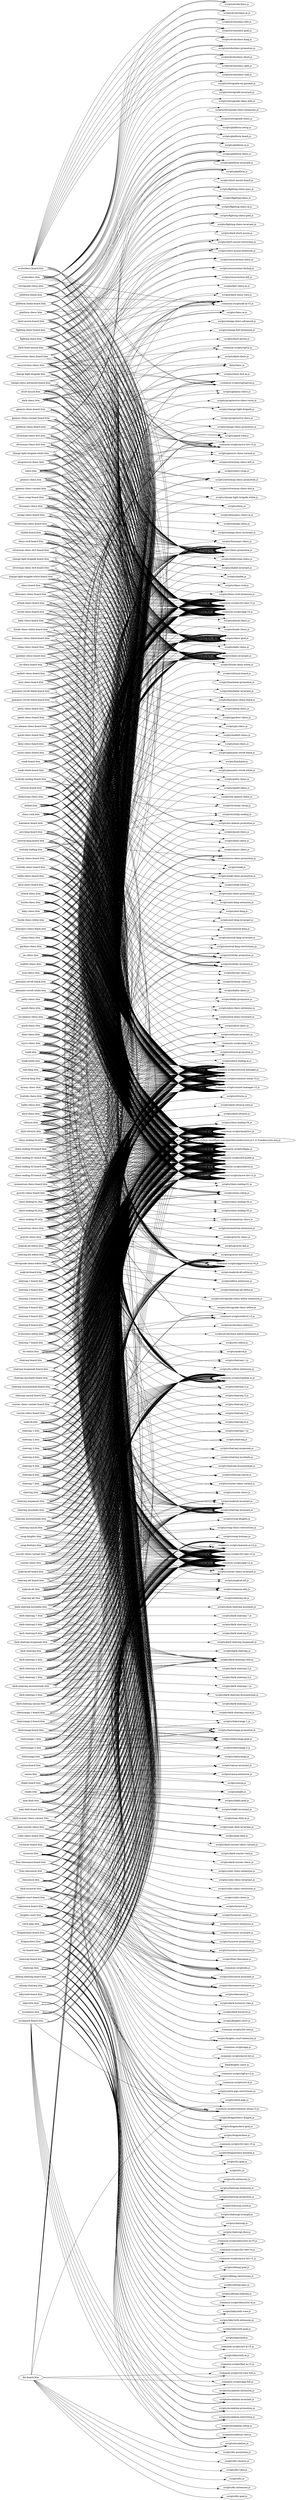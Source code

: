 digraph "graph" {
graph[ ranksep=10, rankdir = LR ];
  "alice-chess-board.htm" -> "../common-scripts/2d-view-v3.js";
  "alice-chess-board.htm" -> "../common-scripts/analytics.js";
  "alice-chess-board.htm" -> "../common-scripts/app-v5.js";
  "alice-chess-board.htm" -> "../common-scripts/common-setup-v3.js";
  "alice-chess-board.htm" -> "../common-scripts/dagaz.js";
  "alice-chess-board.htm" -> "../common-scripts/move-list-v2.js";
  "alice-chess-board.htm" -> "../common-scripts/session-manager.js";
  "alice-chess-board.htm" -> "../common-scripts/sound-manager-v2.js";
  "alice-chess-board.htm" -> "../common-scripts/zobrist.js";
  "alice-chess-board.htm" -> "../common-scripts/zrf-model.js";
  "alice-chess-board.htm" -> "https://cdnjs.cloudflare.com/ajax/libs/underscore.js/1.8.3/underscore-min.js";
  "alice-chess-board.htm" -> "scripts/alice-chess-extension.js";
  "alice-chess-board.htm" -> "scripts/alice-chess-invariant.js";
  "alice-chess-board.htm" -> "scripts/alice-chess.js";
  "alice-chess.htm" -> "../common-scripts/2d-view-v3.js";
  "alice-chess.htm" -> "../common-scripts/analytics.js";
  "alice-chess.htm" -> "../common-scripts/app-v5.js";
  "alice-chess.htm" -> "../common-scripts/common-setup-v3.js";
  "alice-chess.htm" -> "../common-scripts/dagaz.js";
  "alice-chess.htm" -> "../common-scripts/maxmin-ai-v2.js";
  "alice-chess.htm" -> "../common-scripts/move-list-v2.js";
  "alice-chess.htm" -> "../common-scripts/random-ai.js";
  "alice-chess.htm" -> "../common-scripts/session-manager.js";
  "alice-chess.htm" -> "../common-scripts/sound-manager-v2.js";
  "alice-chess.htm" -> "../common-scripts/zobrist.js";
  "alice-chess.htm" -> "../common-scripts/zrf-model.js";
  "alice-chess.htm" -> "https://cdnjs.cloudflare.com/ajax/libs/underscore.js/1.8.3/underscore-min.js";
  "alice-chess.htm" -> "scripts/alice-chess-extension.js";
  "alice-chess.htm" -> "scripts/alice-chess-invariant.js";
  "alice-chess.htm" -> "scripts/alice-chess.js";
  "anti-king-board.htm" -> "../common-scripts/2d-view-v3.js";
  "anti-king-board.htm" -> "../common-scripts/analytics.js";
  "anti-king-board.htm" -> "../common-scripts/app-v5.js";
  "anti-king-board.htm" -> "../common-scripts/common-setup-v3.js";
  "anti-king-board.htm" -> "../common-scripts/dagaz.js";
  "anti-king-board.htm" -> "../common-scripts/move-list-v2.js";
  "anti-king-board.htm" -> "../common-scripts/session-manager.js";
  "anti-king-board.htm" -> "../common-scripts/sound-manager-v2.js";
  "anti-king-board.htm" -> "../common-scripts/zobrist.js";
  "anti-king-board.htm" -> "../common-scripts/zrf-model.js";
  "anti-king-board.htm" -> "https://cdnjs.cloudflare.com/ajax/libs/underscore.js/1.8.3/underscore-min.js";
  "anti-king-board.htm" -> "scripts/anti-chess-promotion.js";
  "anti-king-board.htm" -> "scripts/anti-king-extension.js";
  "anti-king-board.htm" -> "scripts/anti-king-invariant.js";
  "anti-king-board.htm" -> "scripts/anti-king.js";
  "anti-king.htm" -> "../common-scripts/2d-view-v3.js";
  "anti-king.htm" -> "../common-scripts/analytics.js";
  "anti-king.htm" -> "../common-scripts/app-v5.js";
  "anti-king.htm" -> "../common-scripts/common-setup-v3.js";
  "anti-king.htm" -> "../common-scripts/dagaz.js";
  "anti-king.htm" -> "../common-scripts/maxmin-ai-v2.js";
  "anti-king.htm" -> "../common-scripts/move-list-v2.js";
  "anti-king.htm" -> "../common-scripts/random-ai.js";
  "anti-king.htm" -> "../common-scripts/session-manager.js";
  "anti-king.htm" -> "../common-scripts/sound-manager-v2.js";
  "anti-king.htm" -> "../common-scripts/zobrist.js";
  "anti-king.htm" -> "../common-scripts/zrf-model.js";
  "anti-king.htm" -> "https://cdnjs.cloudflare.com/ajax/libs/underscore.js/1.8.3/underscore-min.js";
  "anti-king.htm" -> "scripts/anti-chess-promotion.js";
  "anti-king.htm" -> "scripts/anti-king-extension.js";
  "anti-king.htm" -> "scripts/anti-king-invariant.js";
  "anti-king.htm" -> "scripts/anti-king.js";
  "attack-chess-board.htm" -> "../common-scripts/2d-view-v3.js";
  "attack-chess-board.htm" -> "../common-scripts/analytics.js";
  "attack-chess-board.htm" -> "../common-scripts/app-v5.js";
  "attack-chess-board.htm" -> "../common-scripts/common-setup-v3.js";
  "attack-chess-board.htm" -> "../common-scripts/dagaz.js";
  "attack-chess-board.htm" -> "../common-scripts/move-list-v2.js";
  "attack-chess-board.htm" -> "../common-scripts/session-manager.js";
  "attack-chess-board.htm" -> "../common-scripts/sound-manager-v2.js";
  "attack-chess-board.htm" -> "../common-scripts/zobrist.js";
  "attack-chess-board.htm" -> "../common-scripts/zrf-model.js";
  "attack-chess-board.htm" -> "https://cdnjs.cloudflare.com/ajax/libs/underscore.js/1.8.3/underscore-min.js";
  "attack-chess-board.htm" -> "scripts/attack-chess.js";
  "attack-chess-board.htm" -> "scripts/chess-goal.js";
  "attack-chess-board.htm" -> "scripts/chess-invariant.js";
  "attack-chess-board.htm" -> "scripts/chess-promotion.js";
  "attack-chess.htm" -> "../common-scripts/2d-view-v3.js";
  "attack-chess.htm" -> "../common-scripts/aggressive-ai-v4.js";
  "attack-chess.htm" -> "../common-scripts/analytics.js";
  "attack-chess.htm" -> "../common-scripts/app-v5.js";
  "attack-chess.htm" -> "../common-scripts/common-setup-v3.js";
  "attack-chess.htm" -> "../common-scripts/dagaz.js";
  "attack-chess.htm" -> "../common-scripts/move-list-v2.js";
  "attack-chess.htm" -> "../common-scripts/random-ai.js";
  "attack-chess.htm" -> "../common-scripts/session-manager.js";
  "attack-chess.htm" -> "../common-scripts/sound-manager-v2.js";
  "attack-chess.htm" -> "../common-scripts/zobrist.js";
  "attack-chess.htm" -> "../common-scripts/zrf-model.js";
  "attack-chess.htm" -> "https://cdnjs.cloudflare.com/ajax/libs/underscore.js/1.8.3/underscore-min.js";
  "attack-chess.htm" -> "scripts/attack-chess.js";
  "attack-chess.htm" -> "scripts/chess-goal.js";
  "attack-chess.htm" -> "scripts/chess-invariant.js";
  "attack-chess.htm" -> "scripts/chess-promotion.js";
  "baby-chess-board.htm" -> "../common-scripts/2d-view-v3.js";
  "baby-chess-board.htm" -> "../common-scripts/analytics.js";
  "baby-chess-board.htm" -> "../common-scripts/app-v5.js";
  "baby-chess-board.htm" -> "../common-scripts/common-setup-v3.js";
  "baby-chess-board.htm" -> "../common-scripts/dagaz.js";
  "baby-chess-board.htm" -> "../common-scripts/move-list-v2.js";
  "baby-chess-board.htm" -> "../common-scripts/session-manager.js";
  "baby-chess-board.htm" -> "../common-scripts/sound-manager-v2.js";
  "baby-chess-board.htm" -> "../common-scripts/zobrist.js";
  "baby-chess-board.htm" -> "../common-scripts/zrf-model.js";
  "baby-chess-board.htm" -> "https://cdnjs.cloudflare.com/ajax/libs/underscore.js/1.8.3/underscore-min.js";
  "baby-chess-board.htm" -> "scripts/baby-chess.js";
  "baby-chess-board.htm" -> "scripts/chess-goal.js";
  "baby-chess-board.htm" -> "scripts/chess-invariant.js";
  "baby-chess-board.htm" -> "scripts/chess-promotion.js";
  "baby-chess.htm" -> "../common-scripts/2d-view-v3.js";
  "baby-chess.htm" -> "../common-scripts/aggressive-ai-v4.js";
  "baby-chess.htm" -> "../common-scripts/analytics.js";
  "baby-chess.htm" -> "../common-scripts/app-v5.js";
  "baby-chess.htm" -> "../common-scripts/common-setup-v3.js";
  "baby-chess.htm" -> "../common-scripts/dagaz.js";
  "baby-chess.htm" -> "../common-scripts/move-list-v2.js";
  "baby-chess.htm" -> "../common-scripts/random-ai.js";
  "baby-chess.htm" -> "../common-scripts/session-manager.js";
  "baby-chess.htm" -> "../common-scripts/sound-manager-v2.js";
  "baby-chess.htm" -> "../common-scripts/zobrist.js";
  "baby-chess.htm" -> "../common-scripts/zrf-model.js";
  "baby-chess.htm" -> "https://cdnjs.cloudflare.com/ajax/libs/underscore.js/1.8.3/underscore-min.js";
  "baby-chess.htm" -> "scripts/baby-chess.js";
  "baby-chess.htm" -> "scripts/chess-goal.js";
  "baby-chess.htm" -> "scripts/chess-invariant.js";
  "baby-chess.htm" -> "scripts/chess-promotion.js";
  "balbo-chess-board.htm" -> "../common-scripts/2d-view-v3.js";
  "balbo-chess-board.htm" -> "../common-scripts/analytics.js";
  "balbo-chess-board.htm" -> "../common-scripts/app-v5.js";
  "balbo-chess-board.htm" -> "../common-scripts/common-setup-v3.js";
  "balbo-chess-board.htm" -> "../common-scripts/dagaz.js";
  "balbo-chess-board.htm" -> "../common-scripts/move-list-v2.js";
  "balbo-chess-board.htm" -> "../common-scripts/session-manager.js";
  "balbo-chess-board.htm" -> "../common-scripts/sound-manager-v2.js";
  "balbo-chess-board.htm" -> "../common-scripts/zobrist.js";
  "balbo-chess-board.htm" -> "../common-scripts/zrf-model.js";
  "balbo-chess-board.htm" -> "https://cdnjs.cloudflare.com/ajax/libs/underscore.js/1.8.3/underscore-min.js";
  "balbo-chess-board.htm" -> "scripts/balbo-chess.js";
  "balbo-chess-board.htm" -> "scripts/balbo-promotion.js";
  "balbo-chess-board.htm" -> "scripts/troitzky-invariant.js";
  "balbo-chess.htm" -> "../common-scripts/2d-view-v3.js";
  "balbo-chess.htm" -> "../common-scripts/aggressive-ai-v4.js";
  "balbo-chess.htm" -> "../common-scripts/analytics.js";
  "balbo-chess.htm" -> "../common-scripts/app-v5.js";
  "balbo-chess.htm" -> "../common-scripts/common-setup-v3.js";
  "balbo-chess.htm" -> "../common-scripts/dagaz.js";
  "balbo-chess.htm" -> "../common-scripts/move-list-v2.js";
  "balbo-chess.htm" -> "../common-scripts/random-ai.js";
  "balbo-chess.htm" -> "../common-scripts/session-manager.js";
  "balbo-chess.htm" -> "../common-scripts/sound-manager-v2.js";
  "balbo-chess.htm" -> "../common-scripts/zobrist.js";
  "balbo-chess.htm" -> "../common-scripts/zrf-model.js";
  "balbo-chess.htm" -> "https://cdnjs.cloudflare.com/ajax/libs/underscore.js/1.8.3/underscore-min.js";
  "balbo-chess.htm" -> "scripts/balbo-chess.js";
  "balbo-chess.htm" -> "scripts/balbo-promotion.js";
  "balbo-chess.htm" -> "scripts/troitzky-invariant.js";
  "belarusian-chess-board.htm" -> "../common-scripts/2d-view-v3.js";
  "belarusian-chess-board.htm" -> "../common-scripts/analytics.js";
  "belarusian-chess-board.htm" -> "../common-scripts/app-v5.js";
  "belarusian-chess-board.htm" -> "../common-scripts/common-setup-v3.js";
  "belarusian-chess-board.htm" -> "../common-scripts/dagaz.js";
  "belarusian-chess-board.htm" -> "../common-scripts/move-list-v2.js";
  "belarusian-chess-board.htm" -> "../common-scripts/session-manager.js";
  "belarusian-chess-board.htm" -> "../common-scripts/sound-manager-v2.js";
  "belarusian-chess-board.htm" -> "../common-scripts/zobrist.js";
  "belarusian-chess-board.htm" -> "../common-scripts/zrf-model.js";
  "belarusian-chess-board.htm" -> "https://cdnjs.cloudflare.com/ajax/libs/underscore.js/1.8.3/underscore-min.js";
  "belarusian-chess-board.htm" -> "scripts/belarusian-chess.js";
  "belarusian-chess-board.htm" -> "scripts/chess-goal.js";
  "belarusian-chess-board.htm" -> "scripts/chess-invariant.js";
  "belarusian-chess-board.htm" -> "scripts/chess-promotion.js";
  "belarusian-chess-board.htm" -> "scripts/shabel-invariant.js";
  "belarusian-chess.htm" -> "../common-scripts/2d-view-v3.js";
  "belarusian-chess.htm" -> "../common-scripts/aggressive-ai-v4.js";
  "belarusian-chess.htm" -> "../common-scripts/analytics.js";
  "belarusian-chess.htm" -> "../common-scripts/app-v5.js";
  "belarusian-chess.htm" -> "../common-scripts/common-setup-v3.js";
  "belarusian-chess.htm" -> "../common-scripts/dagaz.js";
  "belarusian-chess.htm" -> "../common-scripts/move-list-v2.js";
  "belarusian-chess.htm" -> "../common-scripts/random-ai.js";
  "belarusian-chess.htm" -> "../common-scripts/session-manager.js";
  "belarusian-chess.htm" -> "../common-scripts/sound-manager-v2.js";
  "belarusian-chess.htm" -> "../common-scripts/zobrist.js";
  "belarusian-chess.htm" -> "../common-scripts/zrf-model.js";
  "belarusian-chess.htm" -> "https://cdnjs.cloudflare.com/ajax/libs/underscore.js/1.8.3/underscore-min.js";
  "belarusian-chess.htm" -> "scripts/belarusian-chess.js";
  "belarusian-chess.htm" -> "scripts/chess-goal.js";
  "belarusian-chess.htm" -> "scripts/chess-invariant.js";
  "belarusian-chess.htm" -> "scripts/chess-promotion.js";
  "belarusian-chess.htm" -> "scripts/shabel-invariant.js";
  "byway-chess-board.htm" -> "../common-scripts/2d-view-v3.js";
  "byway-chess-board.htm" -> "../common-scripts/analytics.js";
  "byway-chess-board.htm" -> "../common-scripts/app-v5.js";
  "byway-chess-board.htm" -> "../common-scripts/common-setup-v3.js";
  "byway-chess-board.htm" -> "../common-scripts/dagaz.js";
  "byway-chess-board.htm" -> "../common-scripts/move-list-v2.js";
  "byway-chess-board.htm" -> "../common-scripts/session-manager.js";
  "byway-chess-board.htm" -> "../common-scripts/sound-manager-v2.js";
  "byway-chess-board.htm" -> "../common-scripts/zobrist.js";
  "byway-chess-board.htm" -> "../common-scripts/zrf-model.js";
  "byway-chess-board.htm" -> "https://cdnjs.cloudflare.com/ajax/libs/underscore.js/1.8.3/underscore-min.js";
  "byway-chess-board.htm" -> "scripts/byway-chess.js";
  "byway-chess-board.htm" -> "scripts/troitzky-invariant.js";
  "byway-chess-board.htm" -> "scripts/troitzky-promotion.js";
  "byway-chess.htm" -> "../common-scripts/2d-view-v3.js";
  "byway-chess.htm" -> "../common-scripts/aggressive-ai-v4.js";
  "byway-chess.htm" -> "../common-scripts/analytics.js";
  "byway-chess.htm" -> "../common-scripts/app-v5.js";
  "byway-chess.htm" -> "../common-scripts/common-setup-v3.js";
  "byway-chess.htm" -> "../common-scripts/dagaz.js";
  "byway-chess.htm" -> "../common-scripts/move-list-v2.js";
  "byway-chess.htm" -> "../common-scripts/random-ai.js";
  "byway-chess.htm" -> "../common-scripts/session-manager.js";
  "byway-chess.htm" -> "../common-scripts/sound-manager-v2.js";
  "byway-chess.htm" -> "../common-scripts/zobrist.js";
  "byway-chess.htm" -> "../common-scripts/zrf-model.js";
  "byway-chess.htm" -> "https://cdnjs.cloudflare.com/ajax/libs/underscore.js/1.8.3/underscore-min.js";
  "byway-chess.htm" -> "scripts/byway-chess.js";
  "byway-chess.htm" -> "scripts/troitzky-invariant.js";
  "byway-chess.htm" -> "scripts/troitzky-promotion.js";
  "caissa-board.htm" -> "../common-scripts/2d-view-v2.js";
  "caissa-board.htm" -> "../common-scripts/analytics.js";
  "caissa-board.htm" -> "../common-scripts/app-v2.js";
  "caissa-board.htm" -> "../common-scripts/common-setup-v3.js";
  "caissa-board.htm" -> "../common-scripts/dagaz.js";
  "caissa-board.htm" -> "../common-scripts/move-list-v2.js";
  "caissa-board.htm" -> "../common-scripts/session-manager.js";
  "caissa-board.htm" -> "../common-scripts/sound-manager-v2.js";
  "caissa-board.htm" -> "../common-scripts/zobrist.js";
  "caissa-board.htm" -> "../common-scripts/zrf-model.js";
  "caissa-board.htm" -> "https://cdnjs.cloudflare.com/ajax/libs/underscore.js/1.8.3/underscore-min.js";
  "caissa-board.htm" -> "scripts/caissa-extension.js";
  "caissa-board.htm" -> "scripts/caissa-invariant.js";
  "caissa-board.htm" -> "scripts/caissa.js";
  "caissa.htm" -> "../common-scripts/2d-view-v2.js";
  "caissa.htm" -> "../common-scripts/analytics.js";
  "caissa.htm" -> "../common-scripts/app-v2.js";
  "caissa.htm" -> "../common-scripts/common-setup-v3.js";
  "caissa.htm" -> "../common-scripts/dagaz.js";
  "caissa.htm" -> "../common-scripts/maxmin-ai-v2.js";
  "caissa.htm" -> "../common-scripts/move-list-v2.js";
  "caissa.htm" -> "../common-scripts/random-ai.js";
  "caissa.htm" -> "../common-scripts/session-manager.js";
  "caissa.htm" -> "../common-scripts/sound-manager-v2.js";
  "caissa.htm" -> "../common-scripts/zobrist.js";
  "caissa.htm" -> "../common-scripts/zrf-model.js";
  "caissa.htm" -> "https://cdnjs.cloudflare.com/ajax/libs/underscore.js/1.8.3/underscore-min.js";
  "caissa.htm" -> "scripts/caissa-extension.js";
  "caissa.htm" -> "scripts/caissa-invariant.js";
  "caissa.htm" -> "scripts/caissa.js";
  "catch-pigs.htm" -> "../common-scripts/2d-view-v2.js";
  "catch-pigs.htm" -> "../common-scripts/analytics.js";
  "catch-pigs.htm" -> "../common-scripts/app-v2.js";
  "catch-pigs.htm" -> "../common-scripts/dagaz.js";
  "catch-pigs.htm" -> "../common-scripts/move-list-v2.js";
  "catch-pigs.htm" -> "../common-scripts/random-ai.js";
  "catch-pigs.htm" -> "../common-scripts/zobrist.js";
  "catch-pigs.htm" -> "../common-scripts/zrf-model.js";
  "catch-pigs.htm" -> "https://cdnjs.cloudflare.com/ajax/libs/underscore.js/1.8.3/underscore-min.js";
  "catch-pigs.htm" -> "scripts/catch-pigs-restrictions.js";
  "catch-pigs.htm" -> "scripts/catch-pigs.js";
  "charge-light-brigade-board.htm" -> "../common-scripts/2d-view-v3.js";
  "charge-light-brigade-board.htm" -> "../common-scripts/analytics.js";
  "charge-light-brigade-board.htm" -> "../common-scripts/app-v5.js";
  "charge-light-brigade-board.htm" -> "../common-scripts/common-setup-v3.js";
  "charge-light-brigade-board.htm" -> "../common-scripts/dagaz.js";
  "charge-light-brigade-board.htm" -> "../common-scripts/move-list-v2.js";
  "charge-light-brigade-board.htm" -> "../common-scripts/session-manager.js";
  "charge-light-brigade-board.htm" -> "../common-scripts/sound-manager-v2.js";
  "charge-light-brigade-board.htm" -> "../common-scripts/zobrist.js";
  "charge-light-brigade-board.htm" -> "../common-scripts/zrf-model.js";
  "charge-light-brigade-board.htm" -> "https://cdnjs.cloudflare.com/ajax/libs/underscore.js/1.8.3/underscore-min.js";
  "charge-light-brigade-board.htm" -> "scripts/charge-light-brigade.js";
  "charge-light-brigade-board.htm" -> "scripts/chess-goal.js";
  "charge-light-brigade-board.htm" -> "scripts/chess-invariant.js";
  "charge-light-brigade-board.htm" -> "scripts/chess-promotion.js";
  "charge-light-brigade-white-board.htm" -> "../common-scripts/2d-view-v3.js";
  "charge-light-brigade-white-board.htm" -> "../common-scripts/analytics.js";
  "charge-light-brigade-white-board.htm" -> "../common-scripts/app-v5.js";
  "charge-light-brigade-white-board.htm" -> "../common-scripts/common-setup-v3.js";
  "charge-light-brigade-white-board.htm" -> "../common-scripts/dagaz.js";
  "charge-light-brigade-white-board.htm" -> "../common-scripts/move-list-v2.js";
  "charge-light-brigade-white-board.htm" -> "../common-scripts/session-manager.js";
  "charge-light-brigade-white-board.htm" -> "../common-scripts/sound-manager-v2.js";
  "charge-light-brigade-white-board.htm" -> "../common-scripts/zobrist.js";
  "charge-light-brigade-white-board.htm" -> "../common-scripts/zrf-model.js";
  "charge-light-brigade-white-board.htm" -> "https://cdnjs.cloudflare.com/ajax/libs/underscore.js/1.8.3/underscore-min.js";
  "charge-light-brigade-white-board.htm" -> "scripts/charge-light-brigade-white.js";
  "charge-light-brigade-white-board.htm" -> "scripts/chess-goal.js";
  "charge-light-brigade-white-board.htm" -> "scripts/chess-invariant.js";
  "charge-light-brigade-white-board.htm" -> "scripts/chess-promotion.js";
  "charge-light-brigade-white.htm" -> "../common-scripts/2d-view-v3.js";
  "charge-light-brigade-white.htm" -> "../common-scripts/ab-ai-v5.js";
  "charge-light-brigade-white.htm" -> "../common-scripts/analytics.js";
  "charge-light-brigade-white.htm" -> "../common-scripts/app-v5.js";
  "charge-light-brigade-white.htm" -> "../common-scripts/common-setup-v3.js";
  "charge-light-brigade-white.htm" -> "../common-scripts/dagaz.js";
  "charge-light-brigade-white.htm" -> "../common-scripts/move-list-v2.js";
  "charge-light-brigade-white.htm" -> "../common-scripts/session-manager.js";
  "charge-light-brigade-white.htm" -> "../common-scripts/sound-manager-v2.js";
  "charge-light-brigade-white.htm" -> "../common-scripts/zobrist.js";
  "charge-light-brigade-white.htm" -> "../common-scripts/zrf-model.js";
  "charge-light-brigade-white.htm" -> "https://cdnjs.cloudflare.com/ajax/libs/underscore.js/1.8.3/underscore-min.js";
  "charge-light-brigade-white.htm" -> "scripts/charge-light-brigade-white.js";
  "charge-light-brigade-white.htm" -> "scripts/chess-ai.js";
  "charge-light-brigade-white.htm" -> "scripts/chess-goal.js";
  "charge-light-brigade-white.htm" -> "scripts/chess-invariant.js";
  "charge-light-brigade-white.htm" -> "scripts/chess-promotion.js";
  "charge-light-brigade.htm" -> "../common-scripts/2d-view-v3.js";
  "charge-light-brigade.htm" -> "../common-scripts/ab-ai-v5.js";
  "charge-light-brigade.htm" -> "../common-scripts/analytics.js";
  "charge-light-brigade.htm" -> "../common-scripts/app-v5.js";
  "charge-light-brigade.htm" -> "../common-scripts/common-setup-v3.js";
  "charge-light-brigade.htm" -> "../common-scripts/dagaz.js";
  "charge-light-brigade.htm" -> "../common-scripts/move-list-v2.js";
  "charge-light-brigade.htm" -> "../common-scripts/session-manager.js";
  "charge-light-brigade.htm" -> "../common-scripts/sound-manager-v2.js";
  "charge-light-brigade.htm" -> "../common-scripts/zobrist.js";
  "charge-light-brigade.htm" -> "../common-scripts/zrf-model.js";
  "charge-light-brigade.htm" -> "https://cdnjs.cloudflare.com/ajax/libs/underscore.js/1.8.3/underscore-min.js";
  "charge-light-brigade.htm" -> "scripts/charge-light-brigade.js";
  "charge-light-brigade.htm" -> "scripts/chess-ai.js";
  "charge-light-brigade.htm" -> "scripts/chess-goal.js";
  "charge-light-brigade.htm" -> "scripts/chess-invariant.js";
  "charge-light-brigade.htm" -> "scripts/chess-promotion.js";
  "charge-light-brigade.htm" -> "scripts/fast-chess-ai.js";
  "chaturaji-board.htm" -> "../common-scripts/2d-view-v2.js";
  "chaturaji-board.htm" -> "../common-scripts/analytics.js";
  "chaturaji-board.htm" -> "../common-scripts/app-v2.js";
  "chaturaji-board.htm" -> "../common-scripts/common-setup-v3.js";
  "chaturaji-board.htm" -> "../common-scripts/dagaz.js";
  "chaturaji-board.htm" -> "../common-scripts/move-list-v2.js";
  "chaturaji-board.htm" -> "../common-scripts/session-manager.js";
  "chaturaji-board.htm" -> "../common-scripts/sound-manager-v2.js";
  "chaturaji-board.htm" -> "../common-scripts/zobrist.js";
  "chaturaji-board.htm" -> "../common-scripts/zrf-model.js";
  "chaturaji-board.htm" -> "https://cdnjs.cloudflare.com/ajax/libs/underscore.js/1.8.3/underscore-min.js";
  "chaturaji-board.htm" -> "scripts/chaturaji-dice.js";
  "chaturaji-board.htm" -> "scripts/chaturaji-extension.js";
  "chaturaji-board.htm" -> "scripts/chaturaji-promotion.js";
  "chaturaji-board.htm" -> "scripts/chaturaji-score.js";
  "chaturaji-board.htm" -> "scripts/chaturaji-triumph.js";
  "chaturaji-board.htm" -> "scripts/chaturaji.js";
  "chaturaji.htm" -> "../common-scripts/2d-view-v2.js";
  "chaturaji.htm" -> "../common-scripts/analytics.js";
  "chaturaji.htm" -> "../common-scripts/app-v2.js";
  "chaturaji.htm" -> "../common-scripts/common-setup-v3.js";
  "chaturaji.htm" -> "../common-scripts/dagaz.js";
  "chaturaji.htm" -> "../common-scripts/heuristic-ai-v5.js";
  "chaturaji.htm" -> "../common-scripts/move-list-v2.js";
  "chaturaji.htm" -> "../common-scripts/random-ai.js";
  "chaturaji.htm" -> "../common-scripts/session-manager.js";
  "chaturaji.htm" -> "../common-scripts/sound-manager-v2.js";
  "chaturaji.htm" -> "../common-scripts/zobrist.js";
  "chaturaji.htm" -> "../common-scripts/zrf-model.js";
  "chaturaji.htm" -> "https://cdnjs.cloudflare.com/ajax/libs/underscore.js/1.8.3/underscore-min.js";
  "chaturaji.htm" -> "scripts/chaturaji-dice.js";
  "chaturaji.htm" -> "scripts/chaturaji-extension.js";
  "chaturaji.htm" -> "scripts/chaturaji-promotion.js";
  "chaturaji.htm" -> "scripts/chaturaji-score.js";
  "chaturaji.htm" -> "scripts/chaturaji-triumph.js";
  "chaturaji.htm" -> "scripts/chaturaji.js";
  "chaturanga-1-board.htm" -> "../common-scripts/2d-view-v2.js";
  "chaturanga-1-board.htm" -> "../common-scripts/analytics.js";
  "chaturanga-1-board.htm" -> "../common-scripts/app-v2.js";
  "chaturanga-1-board.htm" -> "../common-scripts/common-setup-v3.js";
  "chaturanga-1-board.htm" -> "../common-scripts/dagaz.js";
  "chaturanga-1-board.htm" -> "../common-scripts/move-list-v2.js";
  "chaturanga-1-board.htm" -> "../common-scripts/session-manager.js";
  "chaturanga-1-board.htm" -> "../common-scripts/sound-manager-v2.js";
  "chaturanga-1-board.htm" -> "../common-scripts/zobrist.js";
  "chaturanga-1-board.htm" -> "../common-scripts/zrf-model.js";
  "chaturanga-1-board.htm" -> "https://cdnjs.cloudflare.com/ajax/libs/underscore.js/1.8.3/underscore-min.js";
  "chaturanga-1-board.htm" -> "scripts/chaturanga-1.js";
  "chaturanga-1-board.htm" -> "scripts/chaturanga-goal.js";
  "chaturanga-1-board.htm" -> "scripts/chaturanga-promotion.js";
  "chaturanga-1.htm" -> "../common-scripts/2d-view-v2.js";
  "chaturanga-1.htm" -> "../common-scripts/aggressive-ai-v4.js";
  "chaturanga-1.htm" -> "../common-scripts/analytics.js";
  "chaturanga-1.htm" -> "../common-scripts/app-v2.js";
  "chaturanga-1.htm" -> "../common-scripts/common-setup-v3.js";
  "chaturanga-1.htm" -> "../common-scripts/dagaz.js";
  "chaturanga-1.htm" -> "../common-scripts/move-list-v2.js";
  "chaturanga-1.htm" -> "../common-scripts/random-ai.js";
  "chaturanga-1.htm" -> "../common-scripts/session-manager.js";
  "chaturanga-1.htm" -> "../common-scripts/sound-manager-v2.js";
  "chaturanga-1.htm" -> "../common-scripts/zobrist.js";
  "chaturanga-1.htm" -> "../common-scripts/zrf-model.js";
  "chaturanga-1.htm" -> "https://cdnjs.cloudflare.com/ajax/libs/underscore.js/1.8.3/underscore-min.js";
  "chaturanga-1.htm" -> "scripts/chaturanga-1.js";
  "chaturanga-1.htm" -> "scripts/chaturanga-goal.js";
  "chaturanga-1.htm" -> "scripts/chaturanga-promotion.js";
  "chaturanga-2-board.htm" -> "../common-scripts/2d-view-v2.js";
  "chaturanga-2-board.htm" -> "../common-scripts/analytics.js";
  "chaturanga-2-board.htm" -> "../common-scripts/app-v2.js";
  "chaturanga-2-board.htm" -> "../common-scripts/common-setup-v3.js";
  "chaturanga-2-board.htm" -> "../common-scripts/dagaz.js";
  "chaturanga-2-board.htm" -> "../common-scripts/move-list-v2.js";
  "chaturanga-2-board.htm" -> "../common-scripts/session-manager.js";
  "chaturanga-2-board.htm" -> "../common-scripts/sound-manager-v2.js";
  "chaturanga-2-board.htm" -> "../common-scripts/zobrist.js";
  "chaturanga-2-board.htm" -> "../common-scripts/zrf-model.js";
  "chaturanga-2-board.htm" -> "https://cdnjs.cloudflare.com/ajax/libs/underscore.js/1.8.3/underscore-min.js";
  "chaturanga-2-board.htm" -> "scripts/chaturanga-2.js";
  "chaturanga-2-board.htm" -> "scripts/chaturanga-goal.js";
  "chaturanga-2-board.htm" -> "scripts/chaturanga-promotion.js";
  "chaturanga-2.htm" -> "../common-scripts/2d-view-v2.js";
  "chaturanga-2.htm" -> "../common-scripts/aggressive-ai-v4.js";
  "chaturanga-2.htm" -> "../common-scripts/analytics.js";
  "chaturanga-2.htm" -> "../common-scripts/app-v2.js";
  "chaturanga-2.htm" -> "../common-scripts/common-setup-v3.js";
  "chaturanga-2.htm" -> "../common-scripts/dagaz.js";
  "chaturanga-2.htm" -> "../common-scripts/move-list-v2.js";
  "chaturanga-2.htm" -> "../common-scripts/random-ai.js";
  "chaturanga-2.htm" -> "../common-scripts/session-manager.js";
  "chaturanga-2.htm" -> "../common-scripts/sound-manager-v2.js";
  "chaturanga-2.htm" -> "../common-scripts/zobrist.js";
  "chaturanga-2.htm" -> "../common-scripts/zrf-model.js";
  "chaturanga-2.htm" -> "https://cdnjs.cloudflare.com/ajax/libs/underscore.js/1.8.3/underscore-min.js";
  "chaturanga-2.htm" -> "scripts/chaturanga-2.js";
  "chaturanga-2.htm" -> "scripts/chaturanga-goal.js";
  "chaturanga-2.htm" -> "scripts/chaturanga-promotion.js";
  "chaturanga-board.htm" -> "../common-scripts/2d-view-v2.js";
  "chaturanga-board.htm" -> "../common-scripts/analytics.js";
  "chaturanga-board.htm" -> "../common-scripts/app-v2.js";
  "chaturanga-board.htm" -> "../common-scripts/common-setup-v3.js";
  "chaturanga-board.htm" -> "../common-scripts/dagaz.js";
  "chaturanga-board.htm" -> "../common-scripts/move-list-v2.js";
  "chaturanga-board.htm" -> "../common-scripts/session-manager.js";
  "chaturanga-board.htm" -> "../common-scripts/sound-manager-v2.js";
  "chaturanga-board.htm" -> "../common-scripts/zobrist.js";
  "chaturanga-board.htm" -> "../common-scripts/zrf-model.js";
  "chaturanga-board.htm" -> "https://cdnjs.cloudflare.com/ajax/libs/underscore.js/1.8.3/underscore-min.js";
  "chaturanga-board.htm" -> "scripts/chaturanga-goal.js";
  "chaturanga-board.htm" -> "scripts/chaturanga-promotion.js";
  "chaturanga-board.htm" -> "scripts/chaturanga.js";
  "chaturanga.htm" -> "../common-scripts/2d-view-v2.js";
  "chaturanga.htm" -> "../common-scripts/aggressive-ai-v4.js";
  "chaturanga.htm" -> "../common-scripts/analytics.js";
  "chaturanga.htm" -> "../common-scripts/app-v2.js";
  "chaturanga.htm" -> "../common-scripts/common-setup-v3.js";
  "chaturanga.htm" -> "../common-scripts/dagaz.js";
  "chaturanga.htm" -> "../common-scripts/move-list-v2.js";
  "chaturanga.htm" -> "../common-scripts/random-ai.js";
  "chaturanga.htm" -> "../common-scripts/session-manager.js";
  "chaturanga.htm" -> "../common-scripts/sound-manager-v2.js";
  "chaturanga.htm" -> "../common-scripts/zobrist.js";
  "chaturanga.htm" -> "../common-scripts/zrf-model.js";
  "chaturanga.htm" -> "https://cdnjs.cloudflare.com/ajax/libs/underscore.js/1.8.3/underscore-min.js";
  "chaturanga.htm" -> "scripts/chaturanga-goal.js";
  "chaturanga.htm" -> "scripts/chaturanga-promotion.js";
  "chaturanga.htm" -> "scripts/chaturanga.js";
  "chess-board.htm" -> "../common-scripts/2d-view-v3.js";
  "chess-board.htm" -> "../common-scripts/analytics.js";
  "chess-board.htm" -> "../common-scripts/app-v5.js";
  "chess-board.htm" -> "../common-scripts/common-setup-v3.js";
  "chess-board.htm" -> "../common-scripts/dagaz.js";
  "chess-board.htm" -> "../common-scripts/move-list-v2.js";
  "chess-board.htm" -> "../common-scripts/session-manager.js";
  "chess-board.htm" -> "../common-scripts/sound-manager-v2.js";
  "chess-board.htm" -> "../common-scripts/zobrist.js";
  "chess-board.htm" -> "../common-scripts/zrf-model.js";
  "chess-board.htm" -> "https://cdnjs.cloudflare.com/ajax/libs/underscore.js/1.8.3/underscore-min.js";
  "chess-board.htm" -> "scripts/chess-goal.js";
  "chess-board.htm" -> "scripts/chess-invariant.js";
  "chess-board.htm" -> "scripts/chess-promotion.js";
  "chess-board.htm" -> "scripts/chess.js";
  "chess-ending-01-board.htm" -> "../common-scripts/2d-view-v2.js";
  "chess-ending-01-board.htm" -> "../common-scripts/analytics.js";
  "chess-ending-01-board.htm" -> "../common-scripts/app-v2.js";
  "chess-ending-01-board.htm" -> "../common-scripts/common-setup-v3.js";
  "chess-ending-01-board.htm" -> "../common-scripts/dagaz.js";
  "chess-ending-01-board.htm" -> "../common-scripts/move-list-v2.js";
  "chess-ending-01-board.htm" -> "../common-scripts/session-manager.js";
  "chess-ending-01-board.htm" -> "../common-scripts/sound-manager-v2.js";
  "chess-ending-01-board.htm" -> "../common-scripts/zobrist.js";
  "chess-ending-01-board.htm" -> "../common-scripts/zrf-model.js";
  "chess-ending-01-board.htm" -> "https://cdnjs.cloudflare.com/ajax/libs/underscore.js/1.8.3/underscore-min.js";
  "chess-ending-01-board.htm" -> "scripts/chess-ending-01.js";
  "chess-ending-01-board.htm" -> "scripts/chess-goal.js";
  "chess-ending-01-board.htm" -> "scripts/chess-invariant.js";
  "chess-ending-01-board.htm" -> "scripts/chess-setup.js";
  "chess-ending-01.htm" -> "../common-scripts/2d-view-v2.js";
  "chess-ending-01.htm" -> "../common-scripts/aggressive-ai-v4.js";
  "chess-ending-01.htm" -> "../common-scripts/analytics.js";
  "chess-ending-01.htm" -> "../common-scripts/app-v2.js";
  "chess-ending-01.htm" -> "../common-scripts/common-setup-v3.js";
  "chess-ending-01.htm" -> "../common-scripts/dagaz.js";
  "chess-ending-01.htm" -> "../common-scripts/move-list-v2.js";
  "chess-ending-01.htm" -> "../common-scripts/random-ai.js";
  "chess-ending-01.htm" -> "../common-scripts/session-manager.js";
  "chess-ending-01.htm" -> "../common-scripts/sound-manager-v2.js";
  "chess-ending-01.htm" -> "../common-scripts/zobrist.js";
  "chess-ending-01.htm" -> "../common-scripts/zrf-model.js";
  "chess-ending-01.htm" -> "https://cdnjs.cloudflare.com/ajax/libs/underscore.js/1.8.3/underscore-min.js";
  "chess-ending-01.htm" -> "scripts/chess-ending-01.js";
  "chess-ending-01.htm" -> "scripts/chess-goal.js";
  "chess-ending-01.htm" -> "scripts/chess-invariant.js";
  "chess-ending-01.htm" -> "scripts/chess-setup.js";
  "chess-ending-02-board.htm" -> "../common-scripts/2d-view-v2.js";
  "chess-ending-02-board.htm" -> "../common-scripts/analytics.js";
  "chess-ending-02-board.htm" -> "../common-scripts/app-v2.js";
  "chess-ending-02-board.htm" -> "../common-scripts/common-setup-v3.js";
  "chess-ending-02-board.htm" -> "../common-scripts/dagaz.js";
  "chess-ending-02-board.htm" -> "../common-scripts/move-list-v2.js";
  "chess-ending-02-board.htm" -> "../common-scripts/session-manager.js";
  "chess-ending-02-board.htm" -> "../common-scripts/sound-manager-v2.js";
  "chess-ending-02-board.htm" -> "../common-scripts/zobrist.js";
  "chess-ending-02-board.htm" -> "../common-scripts/zrf-model.js";
  "chess-ending-02-board.htm" -> "https://cdnjs.cloudflare.com/ajax/libs/underscore.js/1.8.3/underscore-min.js";
  "chess-ending-02-board.htm" -> "scripts/chess-ending-02.js";
  "chess-ending-02-board.htm" -> "scripts/chess-goal.js";
  "chess-ending-02-board.htm" -> "scripts/chess-invariant.js";
  "chess-ending-02-board.htm" -> "scripts/chess-setup.js";
  "chess-ending-02.htm" -> "../common-scripts/2d-view-v2.js";
  "chess-ending-02.htm" -> "../common-scripts/aggressive-ai-v4.js";
  "chess-ending-02.htm" -> "../common-scripts/analytics.js";
  "chess-ending-02.htm" -> "../common-scripts/app-v2.js";
  "chess-ending-02.htm" -> "../common-scripts/common-setup-v3.js";
  "chess-ending-02.htm" -> "../common-scripts/dagaz.js";
  "chess-ending-02.htm" -> "../common-scripts/move-list-v2.js";
  "chess-ending-02.htm" -> "../common-scripts/random-ai.js";
  "chess-ending-02.htm" -> "../common-scripts/session-manager.js";
  "chess-ending-02.htm" -> "../common-scripts/sound-manager-v2.js";
  "chess-ending-02.htm" -> "../common-scripts/zobrist.js";
  "chess-ending-02.htm" -> "../common-scripts/zrf-model.js";
  "chess-ending-02.htm" -> "https://cdnjs.cloudflare.com/ajax/libs/underscore.js/1.8.3/underscore-min.js";
  "chess-ending-02.htm" -> "scripts/chess-ending-02.js";
  "chess-ending-02.htm" -> "scripts/chess-goal.js";
  "chess-ending-02.htm" -> "scripts/chess-invariant.js";
  "chess-ending-02.htm" -> "scripts/chess-setup.js";
  "chess-ending-03-board.htm" -> "../common-scripts/2d-view-v2.js";
  "chess-ending-03-board.htm" -> "../common-scripts/analytics.js";
  "chess-ending-03-board.htm" -> "../common-scripts/app-v2.js";
  "chess-ending-03-board.htm" -> "../common-scripts/common-setup-v3.js";
  "chess-ending-03-board.htm" -> "../common-scripts/dagaz.js";
  "chess-ending-03-board.htm" -> "../common-scripts/move-list-v2.js";
  "chess-ending-03-board.htm" -> "../common-scripts/session-manager.js";
  "chess-ending-03-board.htm" -> "../common-scripts/sound-manager-v2.js";
  "chess-ending-03-board.htm" -> "../common-scripts/zobrist.js";
  "chess-ending-03-board.htm" -> "../common-scripts/zrf-model.js";
  "chess-ending-03-board.htm" -> "https://cdnjs.cloudflare.com/ajax/libs/underscore.js/1.8.3/underscore-min.js";
  "chess-ending-03-board.htm" -> "scripts/chess-ending-03.js";
  "chess-ending-03-board.htm" -> "scripts/chess-goal.js";
  "chess-ending-03-board.htm" -> "scripts/chess-invariant.js";
  "chess-ending-03-board.htm" -> "scripts/chess-setup.js";
  "chess-ending-03.htm" -> "../common-scripts/2d-view-v2.js";
  "chess-ending-03.htm" -> "../common-scripts/aggressive-ai-v4.js";
  "chess-ending-03.htm" -> "../common-scripts/analytics.js";
  "chess-ending-03.htm" -> "../common-scripts/app-v2.js";
  "chess-ending-03.htm" -> "../common-scripts/common-setup-v3.js";
  "chess-ending-03.htm" -> "../common-scripts/dagaz.js";
  "chess-ending-03.htm" -> "../common-scripts/move-list-v2.js";
  "chess-ending-03.htm" -> "../common-scripts/random-ai.js";
  "chess-ending-03.htm" -> "../common-scripts/session-manager.js";
  "chess-ending-03.htm" -> "../common-scripts/sound-manager-v2.js";
  "chess-ending-03.htm" -> "../common-scripts/zobrist.js";
  "chess-ending-03.htm" -> "../common-scripts/zrf-model.js";
  "chess-ending-03.htm" -> "https://cdnjs.cloudflare.com/ajax/libs/underscore.js/1.8.3/underscore-min.js";
  "chess-ending-03.htm" -> "scripts/chess-ending-03.js";
  "chess-ending-03.htm" -> "scripts/chess-goal.js";
  "chess-ending-03.htm" -> "scripts/chess-invariant.js";
  "chess-ending-03.htm" -> "scripts/chess-setup.js";
  "chess-ending-04-board.htm" -> "../common-scripts/2d-view-v2.js";
  "chess-ending-04-board.htm" -> "../common-scripts/analytics.js";
  "chess-ending-04-board.htm" -> "../common-scripts/app-v2.js";
  "chess-ending-04-board.htm" -> "../common-scripts/common-setup-v3.js";
  "chess-ending-04-board.htm" -> "../common-scripts/dagaz.js";
  "chess-ending-04-board.htm" -> "../common-scripts/move-list-v2.js";
  "chess-ending-04-board.htm" -> "../common-scripts/session-manager.js";
  "chess-ending-04-board.htm" -> "../common-scripts/sound-manager-v2.js";
  "chess-ending-04-board.htm" -> "../common-scripts/zobrist.js";
  "chess-ending-04-board.htm" -> "../common-scripts/zrf-model.js";
  "chess-ending-04-board.htm" -> "https://cdnjs.cloudflare.com/ajax/libs/underscore.js/1.8.3/underscore-min.js";
  "chess-ending-04-board.htm" -> "scripts/chess-ending-04.js";
  "chess-ending-04-board.htm" -> "scripts/chess-goal.js";
  "chess-ending-04-board.htm" -> "scripts/chess-invariant.js";
  "chess-ending-04-board.htm" -> "scripts/chess-setup.js";
  "chess-ending-04.htm" -> "../common-scripts/2d-view-v2.js";
  "chess-ending-04.htm" -> "../common-scripts/analytics.js";
  "chess-ending-04.htm" -> "../common-scripts/app-v2.js";
  "chess-ending-04.htm" -> "../common-scripts/common-setup-v3.js";
  "chess-ending-04.htm" -> "../common-scripts/dagaz.js";
  "chess-ending-04.htm" -> "../common-scripts/move-list-v2.js";
  "chess-ending-04.htm" -> "../common-scripts/session-manager.js";
  "chess-ending-04.htm" -> "../common-scripts/sound-manager-v2.js";
  "chess-ending-04.htm" -> "../common-scripts/zobrist.js";
  "chess-ending-04.htm" -> "../common-scripts/zrf-model.js";
  "chess-ending-04.htm" -> "https://cdnjs.cloudflare.com/ajax/libs/underscore.js/1.8.3/underscore-min.js";
  "chess-ending-04.htm" -> "scripts/chess-ending-04.js";
  "chess-ending-04.htm" -> "scripts/chess-ending-ai.js";
  "chess-ending-04.htm" -> "scripts/chess-goal.js";
  "chess-ending-04.htm" -> "scripts/chess-invariant.js";
  "chess-ending-04.htm" -> "scripts/chess-setup.js";
  "chess-rock-board.htm" -> "../common-scripts/2d-view-v3.js";
  "chess-rock-board.htm" -> "../common-scripts/analytics.js";
  "chess-rock-board.htm" -> "../common-scripts/app-v5.js";
  "chess-rock-board.htm" -> "../common-scripts/common-setup-v3.js";
  "chess-rock-board.htm" -> "../common-scripts/dagaz.js";
  "chess-rock-board.htm" -> "../common-scripts/move-list-v2.js";
  "chess-rock-board.htm" -> "../common-scripts/session-manager.js";
  "chess-rock-board.htm" -> "../common-scripts/sound-manager-v2.js";
  "chess-rock-board.htm" -> "../common-scripts/zobrist.js";
  "chess-rock-board.htm" -> "../common-scripts/zrf-model.js";
  "chess-rock-board.htm" -> "https://cdnjs.cloudflare.com/ajax/libs/underscore.js/1.8.3/underscore-min.js";
  "chess-rock-board.htm" -> "scripts/chess-goal.js";
  "chess-rock-board.htm" -> "scripts/chess-invariant.js";
  "chess-rock-board.htm" -> "scripts/chess-promotion.js";
  "chess-rock-board.htm" -> "scripts/chess-rock-extension.js";
  "chess-rock-board.htm" -> "scripts/chess-rock.js";
  "chess-rock.htm" -> "../common-scripts/2d-view-v3.js";
  "chess-rock.htm" -> "../common-scripts/aggressive-ai-v4.js";
  "chess-rock.htm" -> "../common-scripts/analytics.js";
  "chess-rock.htm" -> "../common-scripts/app-v5.js";
  "chess-rock.htm" -> "../common-scripts/common-setup-v3.js";
  "chess-rock.htm" -> "../common-scripts/dagaz.js";
  "chess-rock.htm" -> "../common-scripts/move-list-v2.js";
  "chess-rock.htm" -> "../common-scripts/random-ai.js";
  "chess-rock.htm" -> "../common-scripts/session-manager.js";
  "chess-rock.htm" -> "../common-scripts/sound-manager-v2.js";
  "chess-rock.htm" -> "../common-scripts/zobrist.js";
  "chess-rock.htm" -> "../common-scripts/zrf-model.js";
  "chess-rock.htm" -> "https://cdnjs.cloudflare.com/ajax/libs/underscore.js/1.8.3/underscore-min.js";
  "chess-rock.htm" -> "scripts/chess-goal.js";
  "chess-rock.htm" -> "scripts/chess-invariant.js";
  "chess-rock.htm" -> "scripts/chess-promotion.js";
  "chess-rock.htm" -> "scripts/chess-rock-extension.js";
  "chess-rock.htm" -> "scripts/chess-rock.js";
  "chess-swap-board.htm" -> "../common-scripts/2d-view-v3.js";
  "chess-swap-board.htm" -> "../common-scripts/analytics.js";
  "chess-swap-board.htm" -> "../common-scripts/app-v5.js";
  "chess-swap-board.htm" -> "../common-scripts/common-setup-v3.js";
  "chess-swap-board.htm" -> "../common-scripts/dagaz.js";
  "chess-swap-board.htm" -> "../common-scripts/move-list-v2.js";
  "chess-swap-board.htm" -> "../common-scripts/session-manager.js";
  "chess-swap-board.htm" -> "../common-scripts/sound-manager-v2.js";
  "chess-swap-board.htm" -> "../common-scripts/zobrist.js";
  "chess-swap-board.htm" -> "../common-scripts/zrf-model.js";
  "chess-swap-board.htm" -> "https://cdnjs.cloudflare.com/ajax/libs/underscore.js/1.8.3/underscore-min.js";
  "chess-swap-board.htm" -> "scripts/chess-goal.js";
  "chess-swap-board.htm" -> "scripts/chess-invariant.js";
  "chess-swap-board.htm" -> "scripts/chess-promotion.js";
  "chess-swap-board.htm" -> "scripts/chess-swap.js";
  "chess-swap-board.htm" -> "scripts/chess.js";
  "chess.htm" -> "../common-scripts/2d-view-v3.js";
  "chess.htm" -> "../common-scripts/aggressive-ai-v4.js";
  "chess.htm" -> "../common-scripts/analytics.js";
  "chess.htm" -> "../common-scripts/app-v5.js";
  "chess.htm" -> "../common-scripts/common-setup-v3.js";
  "chess.htm" -> "../common-scripts/dagaz.js";
  "chess.htm" -> "../common-scripts/move-list-v2.js";
  "chess.htm" -> "../common-scripts/random-ai.js";
  "chess.htm" -> "../common-scripts/session-manager.js";
  "chess.htm" -> "../common-scripts/sgf-ai.js";
  "chess.htm" -> "../common-scripts/sgf-parser.js";
  "chess.htm" -> "../common-scripts/sound-manager-v2.js";
  "chess.htm" -> "../common-scripts/zobrist.js";
  "chess.htm" -> "../common-scripts/zrf-model.js";
  "chess.htm" -> "data/chess.js";
  "chess.htm" -> "https://cdnjs.cloudflare.com/ajax/libs/underscore.js/1.8.3/underscore-min.js";
  "chess.htm" -> "scripts/chess-goal.js";
  "chess.htm" -> "scripts/chess-invariant.js";
  "chess.htm" -> "scripts/chess-promotion.js";
  "chess.htm" -> "scripts/chess.js";
  "chessence-board.htm" -> "../common-scripts/2d-view.js";
  "chessence-board.htm" -> "../common-scripts/analytics.js";
  "chessence-board.htm" -> "../common-scripts/app.js";
  "chessence-board.htm" -> "../common-scripts/common-setup-v3.js";
  "chessence-board.htm" -> "../common-scripts/dagaz.js";
  "chessence-board.htm" -> "../common-scripts/ko.js";
  "chessence-board.htm" -> "../common-scripts/move-list.js";
  "chessence-board.htm" -> "../common-scripts/session-manager.js";
  "chessence-board.htm" -> "../common-scripts/sound-manager-v2.js";
  "chessence-board.htm" -> "../common-scripts/zobrist.js";
  "chessence-board.htm" -> "../common-scripts/zrf-model.js";
  "chessence-board.htm" -> "https://cdnjs.cloudflare.com/ajax/libs/underscore.js/1.8.3/underscore-min.js";
  "chessence-board.htm" -> "scripts/chessence-extension.js";
  "chessence-board.htm" -> "scripts/chessence-invariant.js";
  "chessence-board.htm" -> "scripts/chessence.js";
  "chessence.htm" -> "../common-scripts/2d-view-v2.js";
  "chessence.htm" -> "../common-scripts/aggressive-ai-v4.js";
  "chessence.htm" -> "../common-scripts/analytics.js";
  "chessence.htm" -> "../common-scripts/app-v2.js";
  "chessence.htm" -> "../common-scripts/common-setup-v3.js";
  "chessence.htm" -> "../common-scripts/dagaz.js";
  "chessence.htm" -> "../common-scripts/ko.js";
  "chessence.htm" -> "../common-scripts/move-list-v2.js";
  "chessence.htm" -> "../common-scripts/random-ai.js";
  "chessence.htm" -> "../common-scripts/session-manager.js";
  "chessence.htm" -> "../common-scripts/sound-manager-v2.js";
  "chessence.htm" -> "../common-scripts/zobrist.js";
  "chessence.htm" -> "../common-scripts/zrf-model.js";
  "chessence.htm" -> "https://cdnjs.cloudflare.com/ajax/libs/underscore.js/1.8.3/underscore-min.js";
  "chessence.htm" -> "scripts/chessence-extension.js";
  "chessence.htm" -> "scripts/chessence-invariant.js";
  "chessence.htm" -> "scripts/chessence.js";
  "courier-chess-board.htm" -> "../common-scripts/2d-view-v2.js";
  "courier-chess-board.htm" -> "../common-scripts/analytics.js";
  "courier-chess-board.htm" -> "../common-scripts/app-v2.js";
  "courier-chess-board.htm" -> "../common-scripts/common-setup-v3.js";
  "courier-chess-board.htm" -> "../common-scripts/dagaz.js";
  "courier-chess-board.htm" -> "../common-scripts/move-list-v2.js";
  "courier-chess-board.htm" -> "../common-scripts/session-manager.js";
  "courier-chess-board.htm" -> "../common-scripts/sound-manager-v2.js";
  "courier-chess-board.htm" -> "../common-scripts/zobrist.js";
  "courier-chess-board.htm" -> "../common-scripts/zrf-model.js";
  "courier-chess-board.htm" -> "https://cdnjs.cloudflare.com/ajax/libs/underscore.js/1.8.3/underscore-min.js";
  "courier-chess-board.htm" -> "scripts/courier-chess-invariant.js";
  "courier-chess-board.htm" -> "scripts/courier-chess.js";
  "courier-chess-variant-board.htm" -> "../common-scripts/2d-view-v2.js";
  "courier-chess-variant-board.htm" -> "../common-scripts/analytics.js";
  "courier-chess-variant-board.htm" -> "../common-scripts/app-v2.js";
  "courier-chess-variant-board.htm" -> "../common-scripts/common-setup-v3.js";
  "courier-chess-variant-board.htm" -> "../common-scripts/dagaz.js";
  "courier-chess-variant-board.htm" -> "../common-scripts/move-list-v2.js";
  "courier-chess-variant-board.htm" -> "../common-scripts/session-manager.js";
  "courier-chess-variant-board.htm" -> "../common-scripts/sound-manager-v2.js";
  "courier-chess-variant-board.htm" -> "../common-scripts/zobrist.js";
  "courier-chess-variant-board.htm" -> "../common-scripts/zrf-model.js";
  "courier-chess-variant-board.htm" -> "https://cdnjs.cloudflare.com/ajax/libs/underscore.js/1.8.3/underscore-min.js";
  "courier-chess-variant-board.htm" -> "scripts/courier-chess-invariant.js";
  "courier-chess-variant-board.htm" -> "scripts/courier-chess-variant.js";
  "courier-chess-variant.htm" -> "../common-scripts/2d-view-v2.js";
  "courier-chess-variant.htm" -> "../common-scripts/analytics.js";
  "courier-chess-variant.htm" -> "../common-scripts/app-v2.js";
  "courier-chess-variant.htm" -> "../common-scripts/common-setup-v3.js";
  "courier-chess-variant.htm" -> "../common-scripts/dagaz.js";
  "courier-chess-variant.htm" -> "../common-scripts/maxmin-ai-v2.js";
  "courier-chess-variant.htm" -> "../common-scripts/move-list-v2.js";
  "courier-chess-variant.htm" -> "../common-scripts/random-ai.js";
  "courier-chess-variant.htm" -> "../common-scripts/session-manager.js";
  "courier-chess-variant.htm" -> "../common-scripts/sound-manager-v2.js";
  "courier-chess-variant.htm" -> "../common-scripts/zobrist.js";
  "courier-chess-variant.htm" -> "../common-scripts/zrf-model.js";
  "courier-chess-variant.htm" -> "https://cdnjs.cloudflare.com/ajax/libs/underscore.js/1.8.3/underscore-min.js";
  "courier-chess-variant.htm" -> "scripts/courier-chess-invariant.js";
  "courier-chess-variant.htm" -> "scripts/courier-chess-variant.js";
  "courier-chess.htm" -> "../common-scripts/2d-view-v2.js";
  "courier-chess.htm" -> "../common-scripts/analytics.js";
  "courier-chess.htm" -> "../common-scripts/app-v2.js";
  "courier-chess.htm" -> "../common-scripts/common-setup-v3.js";
  "courier-chess.htm" -> "../common-scripts/dagaz.js";
  "courier-chess.htm" -> "../common-scripts/maxmin-ai-v2.js";
  "courier-chess.htm" -> "../common-scripts/move-list-v2.js";
  "courier-chess.htm" -> "../common-scripts/random-ai.js";
  "courier-chess.htm" -> "../common-scripts/session-manager.js";
  "courier-chess.htm" -> "../common-scripts/sound-manager-v2.js";
  "courier-chess.htm" -> "../common-scripts/zobrist.js";
  "courier-chess.htm" -> "../common-scripts/zrf-model.js";
  "courier-chess.htm" -> "https://cdnjs.cloudflare.com/ajax/libs/underscore.js/1.8.3/underscore-min.js";
  "courier-chess.htm" -> "scripts/courier-chess-invariant.js";
  "courier-chess.htm" -> "scripts/courier-chess.js";
  "cubic-chess-board.htm" -> "../common-scripts/2d-view-v2.js";
  "cubic-chess-board.htm" -> "../common-scripts/analytics.js";
  "cubic-chess-board.htm" -> "../common-scripts/app-v2.js";
  "cubic-chess-board.htm" -> "../common-scripts/common-setup-v3.js";
  "cubic-chess-board.htm" -> "../common-scripts/dagaz.js";
  "cubic-chess-board.htm" -> "../common-scripts/move-list-v2.js";
  "cubic-chess-board.htm" -> "../common-scripts/session-manager.js";
  "cubic-chess-board.htm" -> "../common-scripts/sound-manager-v2.js";
  "cubic-chess-board.htm" -> "../common-scripts/zobrist.js";
  "cubic-chess-board.htm" -> "../common-scripts/zrf-model.js";
  "cubic-chess-board.htm" -> "https://cdnjs.cloudflare.com/ajax/libs/underscore.js/1.8.3/underscore-min.js";
  "cubic-chess-board.htm" -> "scripts/cubic-chess-extension.js";
  "cubic-chess-board.htm" -> "scripts/cubic-chess-invariant.js";
  "cubic-chess-board.htm" -> "scripts/cubic-chess-restriction.js";
  "cubic-chess-board.htm" -> "scripts/cubic-chess.js";
  "dark-chess.htm" -> "../common-scripts/2d-view-v3.js";
  "dark-chess.htm" -> "../common-scripts/aggressive-ai-v4.js";
  "dark-chess.htm" -> "../common-scripts/analytics.js";
  "dark-chess.htm" -> "../common-scripts/app-v5.js";
  "dark-chess.htm" -> "../common-scripts/common-setup-v3.js";
  "dark-chess.htm" -> "../common-scripts/dagaz.js";
  "dark-chess.htm" -> "../common-scripts/move-list-v2.js";
  "dark-chess.htm" -> "../common-scripts/random-ai.js";
  "dark-chess.htm" -> "../common-scripts/session-manager.js";
  "dark-chess.htm" -> "../common-scripts/sgf-ai.js";
  "dark-chess.htm" -> "../common-scripts/sgf-parser.js";
  "dark-chess.htm" -> "../common-scripts/sound-manager-v2.js";
  "dark-chess.htm" -> "../common-scripts/zobrist.js";
  "dark-chess.htm" -> "../common-scripts/zrf-model.js";
  "dark-chess.htm" -> "data/chess.js";
  "dark-chess.htm" -> "https://cdnjs.cloudflare.com/ajax/libs/underscore.js/1.8.3/underscore-min.js";
  "dark-chess.htm" -> "scripts/chess-goal.js";
  "dark-chess.htm" -> "scripts/chess-invariant.js";
  "dark-chess.htm" -> "scripts/chess-promotion.js";
  "dark-chess.htm" -> "scripts/dark-chess-view.js";
  "dark-chess.htm" -> "scripts/dark-chess.js";
  "dark-courier-chess-variant.htm" -> "../common-scripts/2d-view-v2.js";
  "dark-courier-chess-variant.htm" -> "../common-scripts/analytics.js";
  "dark-courier-chess-variant.htm" -> "../common-scripts/app-v2.js";
  "dark-courier-chess-variant.htm" -> "../common-scripts/common-setup-v3.js";
  "dark-courier-chess-variant.htm" -> "../common-scripts/dagaz.js";
  "dark-courier-chess-variant.htm" -> "../common-scripts/maxmin-ai-v2.js";
  "dark-courier-chess-variant.htm" -> "../common-scripts/move-list-v2.js";
  "dark-courier-chess-variant.htm" -> "../common-scripts/random-ai.js";
  "dark-courier-chess-variant.htm" -> "../common-scripts/session-manager.js";
  "dark-courier-chess-variant.htm" -> "../common-scripts/sound-manager-v2.js";
  "dark-courier-chess-variant.htm" -> "../common-scripts/zobrist.js";
  "dark-courier-chess-variant.htm" -> "../common-scripts/zrf-model.js";
  "dark-courier-chess-variant.htm" -> "https://cdnjs.cloudflare.com/ajax/libs/underscore.js/1.8.3/underscore-min.js";
  "dark-courier-chess-variant.htm" -> "scripts/courier-chess-invariant.js";
  "dark-courier-chess-variant.htm" -> "scripts/dark-courier-chess-variant.js";
  "dark-courier-chess-variant.htm" -> "scripts/dark-courier-view.js";
  "dark-courier-chess.htm" -> "../common-scripts/2d-view-v2.js";
  "dark-courier-chess.htm" -> "../common-scripts/analytics.js";
  "dark-courier-chess.htm" -> "../common-scripts/app-v2.js";
  "dark-courier-chess.htm" -> "../common-scripts/common-setup-v3.js";
  "dark-courier-chess.htm" -> "../common-scripts/dagaz.js";
  "dark-courier-chess.htm" -> "../common-scripts/maxmin-ai-v2.js";
  "dark-courier-chess.htm" -> "../common-scripts/move-list-v2.js";
  "dark-courier-chess.htm" -> "../common-scripts/random-ai.js";
  "dark-courier-chess.htm" -> "../common-scripts/session-manager.js";
  "dark-courier-chess.htm" -> "../common-scripts/sound-manager-v2.js";
  "dark-courier-chess.htm" -> "../common-scripts/zobrist.js";
  "dark-courier-chess.htm" -> "../common-scripts/zrf-model.js";
  "dark-courier-chess.htm" -> "https://cdnjs.cloudflare.com/ajax/libs/underscore.js/1.8.3/underscore-min.js";
  "dark-courier-chess.htm" -> "scripts/courier-chess-invariant.js";
  "dark-courier-chess.htm" -> "scripts/dark-courier-chess.js";
  "dark-courier-chess.htm" -> "scripts/dark-courier-view.js";
  "dark-shatranj-1.htm" -> "../common-scripts/2d-view-v2.js";
  "dark-shatranj-1.htm" -> "../common-scripts/aggressive-ai-v4.js";
  "dark-shatranj-1.htm" -> "../common-scripts/analytics.js";
  "dark-shatranj-1.htm" -> "../common-scripts/app-v2.js";
  "dark-shatranj-1.htm" -> "../common-scripts/common-setup-v3.js";
  "dark-shatranj-1.htm" -> "../common-scripts/dagaz.js";
  "dark-shatranj-1.htm" -> "../common-scripts/move-list-v2.js";
  "dark-shatranj-1.htm" -> "../common-scripts/random-ai.js";
  "dark-shatranj-1.htm" -> "../common-scripts/session-manager.js";
  "dark-shatranj-1.htm" -> "../common-scripts/sound-manager-v2.js";
  "dark-shatranj-1.htm" -> "../common-scripts/zobrist.js";
  "dark-shatranj-1.htm" -> "../common-scripts/zrf-model.js";
  "dark-shatranj-1.htm" -> "https://cdnjs.cloudflare.com/ajax/libs/underscore.js/1.8.3/underscore-min.js";
  "dark-shatranj-1.htm" -> "scripts/dark-shatranj-1.js";
  "dark-shatranj-1.htm" -> "scripts/dark-shatranj-view.js";
  "dark-shatranj-1.htm" -> "scripts/shatranj-invariant.js";
  "dark-shatranj-2.htm" -> "../common-scripts/2d-view-v2.js";
  "dark-shatranj-2.htm" -> "../common-scripts/aggressive-ai-v4.js";
  "dark-shatranj-2.htm" -> "../common-scripts/analytics.js";
  "dark-shatranj-2.htm" -> "../common-scripts/app-v2.js";
  "dark-shatranj-2.htm" -> "../common-scripts/common-setup-v3.js";
  "dark-shatranj-2.htm" -> "../common-scripts/dagaz.js";
  "dark-shatranj-2.htm" -> "../common-scripts/move-list-v2.js";
  "dark-shatranj-2.htm" -> "../common-scripts/random-ai.js";
  "dark-shatranj-2.htm" -> "../common-scripts/session-manager.js";
  "dark-shatranj-2.htm" -> "../common-scripts/sound-manager-v2.js";
  "dark-shatranj-2.htm" -> "../common-scripts/zobrist.js";
  "dark-shatranj-2.htm" -> "../common-scripts/zrf-model.js";
  "dark-shatranj-2.htm" -> "https://cdnjs.cloudflare.com/ajax/libs/underscore.js/1.8.3/underscore-min.js";
  "dark-shatranj-2.htm" -> "scripts/dark-shatranj-2.js";
  "dark-shatranj-2.htm" -> "scripts/dark-shatranj-view.js";
  "dark-shatranj-2.htm" -> "scripts/shatranj-invariant.js";
  "dark-shatranj-3.htm" -> "../common-scripts/2d-view-v2.js";
  "dark-shatranj-3.htm" -> "../common-scripts/aggressive-ai-v4.js";
  "dark-shatranj-3.htm" -> "../common-scripts/analytics.js";
  "dark-shatranj-3.htm" -> "../common-scripts/app-v2.js";
  "dark-shatranj-3.htm" -> "../common-scripts/common-setup-v3.js";
  "dark-shatranj-3.htm" -> "../common-scripts/dagaz.js";
  "dark-shatranj-3.htm" -> "../common-scripts/move-list-v2.js";
  "dark-shatranj-3.htm" -> "../common-scripts/random-ai.js";
  "dark-shatranj-3.htm" -> "../common-scripts/session-manager.js";
  "dark-shatranj-3.htm" -> "../common-scripts/sound-manager-v2.js";
  "dark-shatranj-3.htm" -> "../common-scripts/zobrist.js";
  "dark-shatranj-3.htm" -> "../common-scripts/zrf-model.js";
  "dark-shatranj-3.htm" -> "https://cdnjs.cloudflare.com/ajax/libs/underscore.js/1.8.3/underscore-min.js";
  "dark-shatranj-3.htm" -> "scripts/dark-shatranj-3.js";
  "dark-shatranj-3.htm" -> "scripts/dark-shatranj-view.js";
  "dark-shatranj-3.htm" -> "scripts/shatranj-invariant.js";
  "dark-shatranj-4.htm" -> "../common-scripts/2d-view-v2.js";
  "dark-shatranj-4.htm" -> "../common-scripts/aggressive-ai-v4.js";
  "dark-shatranj-4.htm" -> "../common-scripts/analytics.js";
  "dark-shatranj-4.htm" -> "../common-scripts/app-v2.js";
  "dark-shatranj-4.htm" -> "../common-scripts/common-setup-v3.js";
  "dark-shatranj-4.htm" -> "../common-scripts/dagaz.js";
  "dark-shatranj-4.htm" -> "../common-scripts/move-list-v2.js";
  "dark-shatranj-4.htm" -> "../common-scripts/random-ai.js";
  "dark-shatranj-4.htm" -> "../common-scripts/session-manager.js";
  "dark-shatranj-4.htm" -> "../common-scripts/sound-manager-v2.js";
  "dark-shatranj-4.htm" -> "../common-scripts/zobrist.js";
  "dark-shatranj-4.htm" -> "../common-scripts/zrf-model.js";
  "dark-shatranj-4.htm" -> "https://cdnjs.cloudflare.com/ajax/libs/underscore.js/1.8.3/underscore-min.js";
  "dark-shatranj-4.htm" -> "scripts/dark-shatranj-4.js";
  "dark-shatranj-4.htm" -> "scripts/dark-shatranj-view.js";
  "dark-shatranj-4.htm" -> "scripts/shatranj-invariant.js";
  "dark-shatranj-5.htm" -> "../common-scripts/2d-view-v2.js";
  "dark-shatranj-5.htm" -> "../common-scripts/aggressive-ai-v4.js";
  "dark-shatranj-5.htm" -> "../common-scripts/analytics.js";
  "dark-shatranj-5.htm" -> "../common-scripts/app-v2.js";
  "dark-shatranj-5.htm" -> "../common-scripts/common-setup-v3.js";
  "dark-shatranj-5.htm" -> "../common-scripts/dagaz.js";
  "dark-shatranj-5.htm" -> "../common-scripts/move-list-v2.js";
  "dark-shatranj-5.htm" -> "../common-scripts/random-ai.js";
  "dark-shatranj-5.htm" -> "../common-scripts/session-manager.js";
  "dark-shatranj-5.htm" -> "../common-scripts/sound-manager-v2.js";
  "dark-shatranj-5.htm" -> "../common-scripts/zobrist.js";
  "dark-shatranj-5.htm" -> "../common-scripts/zrf-model.js";
  "dark-shatranj-5.htm" -> "https://cdnjs.cloudflare.com/ajax/libs/underscore.js/1.8.3/underscore-min.js";
  "dark-shatranj-5.htm" -> "scripts/dark-shatranj-5.js";
  "dark-shatranj-5.htm" -> "scripts/dark-shatranj-view.js";
  "dark-shatranj-5.htm" -> "scripts/shatranj-invariant.js";
  "dark-shatranj-6.htm" -> "../common-scripts/2d-view-v2.js";
  "dark-shatranj-6.htm" -> "../common-scripts/aggressive-ai-v4.js";
  "dark-shatranj-6.htm" -> "../common-scripts/analytics.js";
  "dark-shatranj-6.htm" -> "../common-scripts/app-v2.js";
  "dark-shatranj-6.htm" -> "../common-scripts/common-setup-v3.js";
  "dark-shatranj-6.htm" -> "../common-scripts/dagaz.js";
  "dark-shatranj-6.htm" -> "../common-scripts/move-list-v2.js";
  "dark-shatranj-6.htm" -> "../common-scripts/random-ai.js";
  "dark-shatranj-6.htm" -> "../common-scripts/session-manager.js";
  "dark-shatranj-6.htm" -> "../common-scripts/sound-manager-v2.js";
  "dark-shatranj-6.htm" -> "../common-scripts/zobrist.js";
  "dark-shatranj-6.htm" -> "../common-scripts/zrf-model.js";
  "dark-shatranj-6.htm" -> "https://cdnjs.cloudflare.com/ajax/libs/underscore.js/1.8.3/underscore-min.js";
  "dark-shatranj-6.htm" -> "scripts/dark-shatranj-6.js";
  "dark-shatranj-6.htm" -> "scripts/dark-shatranj-view.js";
  "dark-shatranj-6.htm" -> "scripts/shatranj-invariant.js";
  "dark-shatranj-7.htm" -> "../common-scripts/2d-view-v2.js";
  "dark-shatranj-7.htm" -> "../common-scripts/aggressive-ai-v4.js";
  "dark-shatranj-7.htm" -> "../common-scripts/analytics.js";
  "dark-shatranj-7.htm" -> "../common-scripts/app-v2.js";
  "dark-shatranj-7.htm" -> "../common-scripts/common-setup-v3.js";
  "dark-shatranj-7.htm" -> "../common-scripts/dagaz.js";
  "dark-shatranj-7.htm" -> "../common-scripts/move-list-v2.js";
  "dark-shatranj-7.htm" -> "../common-scripts/random-ai.js";
  "dark-shatranj-7.htm" -> "../common-scripts/session-manager.js";
  "dark-shatranj-7.htm" -> "../common-scripts/sound-manager-v2.js";
  "dark-shatranj-7.htm" -> "../common-scripts/zobrist.js";
  "dark-shatranj-7.htm" -> "../common-scripts/zrf-model.js";
  "dark-shatranj-7.htm" -> "https://cdnjs.cloudflare.com/ajax/libs/underscore.js/1.8.3/underscore-min.js";
  "dark-shatranj-7.htm" -> "scripts/dark-shatranj-7.js";
  "dark-shatranj-7.htm" -> "scripts/dark-shatranj-view.js";
  "dark-shatranj-7.htm" -> "scripts/shatranj-invariant.js";
  "dark-shatranj-mujannah.htm" -> "../common-scripts/2d-view-v2.js";
  "dark-shatranj-mujannah.htm" -> "../common-scripts/aggressive-ai-v4.js";
  "dark-shatranj-mujannah.htm" -> "../common-scripts/analytics.js";
  "dark-shatranj-mujannah.htm" -> "../common-scripts/app-v2.js";
  "dark-shatranj-mujannah.htm" -> "../common-scripts/common-setup-v3.js";
  "dark-shatranj-mujannah.htm" -> "../common-scripts/dagaz.js";
  "dark-shatranj-mujannah.htm" -> "../common-scripts/move-list-v2.js";
  "dark-shatranj-mujannah.htm" -> "../common-scripts/random-ai.js";
  "dark-shatranj-mujannah.htm" -> "../common-scripts/session-manager.js";
  "dark-shatranj-mujannah.htm" -> "../common-scripts/sound-manager-v2.js";
  "dark-shatranj-mujannah.htm" -> "../common-scripts/zobrist.js";
  "dark-shatranj-mujannah.htm" -> "../common-scripts/zrf-model.js";
  "dark-shatranj-mujannah.htm" -> "https://cdnjs.cloudflare.com/ajax/libs/underscore.js/1.8.3/underscore-min.js";
  "dark-shatranj-mujannah.htm" -> "scripts/dark-shatranj-mujannah.js";
  "dark-shatranj-mujannah.htm" -> "scripts/dark-shatranj-view.js";
  "dark-shatranj-mujannah.htm" -> "scripts/shatranj-invariant.js";
  "dark-shatranj-mushaihi.htm" -> "../common-scripts/2d-view-v2.js";
  "dark-shatranj-mushaihi.htm" -> "../common-scripts/aggressive-ai-v4.js";
  "dark-shatranj-mushaihi.htm" -> "../common-scripts/analytics.js";
  "dark-shatranj-mushaihi.htm" -> "../common-scripts/app-v2.js";
  "dark-shatranj-mushaihi.htm" -> "../common-scripts/common-setup-v3.js";
  "dark-shatranj-mushaihi.htm" -> "../common-scripts/dagaz.js";
  "dark-shatranj-mushaihi.htm" -> "../common-scripts/move-list-v2.js";
  "dark-shatranj-mushaihi.htm" -> "../common-scripts/random-ai.js";
  "dark-shatranj-mushaihi.htm" -> "../common-scripts/session-manager.js";
  "dark-shatranj-mushaihi.htm" -> "../common-scripts/sound-manager-v2.js";
  "dark-shatranj-mushaihi.htm" -> "../common-scripts/zobrist.js";
  "dark-shatranj-mushaihi.htm" -> "../common-scripts/zrf-model.js";
  "dark-shatranj-mushaihi.htm" -> "https://cdnjs.cloudflare.com/ajax/libs/underscore.js/1.8.3/underscore-min.js";
  "dark-shatranj-mushaihi.htm" -> "scripts/dark-shatranj-mushaihi.js";
  "dark-shatranj-mushaihi.htm" -> "scripts/dark-shatranj-view.js";
  "dark-shatranj-mushaihi.htm" -> "scripts/shatranj-invariant.js";
  "dark-shatranj-muwashshah.htm" -> "../common-scripts/2d-view-v2.js";
  "dark-shatranj-muwashshah.htm" -> "../common-scripts/aggressive-ai-v4.js";
  "dark-shatranj-muwashshah.htm" -> "../common-scripts/analytics.js";
  "dark-shatranj-muwashshah.htm" -> "../common-scripts/app-v2.js";
  "dark-shatranj-muwashshah.htm" -> "../common-scripts/common-setup-v3.js";
  "dark-shatranj-muwashshah.htm" -> "../common-scripts/dagaz.js";
  "dark-shatranj-muwashshah.htm" -> "../common-scripts/move-list-v2.js";
  "dark-shatranj-muwashshah.htm" -> "../common-scripts/random-ai.js";
  "dark-shatranj-muwashshah.htm" -> "../common-scripts/session-manager.js";
  "dark-shatranj-muwashshah.htm" -> "../common-scripts/sound-manager-v2.js";
  "dark-shatranj-muwashshah.htm" -> "../common-scripts/zobrist.js";
  "dark-shatranj-muwashshah.htm" -> "../common-scripts/zrf-model.js";
  "dark-shatranj-muwashshah.htm" -> "https://cdnjs.cloudflare.com/ajax/libs/underscore.js/1.8.3/underscore-min.js";
  "dark-shatranj-muwashshah.htm" -> "scripts/dark-shatranj-muwashshah.js";
  "dark-shatranj-muwashshah.htm" -> "scripts/dark-shatranj-view.js";
  "dark-shatranj-muwashshah.htm" -> "scripts/shatranj-invariant.js";
  "dark-shatranj-sayyal.htm" -> "../common-scripts/2d-view-v2.js";
  "dark-shatranj-sayyal.htm" -> "../common-scripts/aggressive-ai-v4.js";
  "dark-shatranj-sayyal.htm" -> "../common-scripts/analytics.js";
  "dark-shatranj-sayyal.htm" -> "../common-scripts/app-v2.js";
  "dark-shatranj-sayyal.htm" -> "../common-scripts/common-setup-v3.js";
  "dark-shatranj-sayyal.htm" -> "../common-scripts/dagaz.js";
  "dark-shatranj-sayyal.htm" -> "../common-scripts/move-list-v2.js";
  "dark-shatranj-sayyal.htm" -> "../common-scripts/random-ai.js";
  "dark-shatranj-sayyal.htm" -> "../common-scripts/session-manager.js";
  "dark-shatranj-sayyal.htm" -> "../common-scripts/sound-manager-v2.js";
  "dark-shatranj-sayyal.htm" -> "../common-scripts/zobrist.js";
  "dark-shatranj-sayyal.htm" -> "../common-scripts/zrf-model.js";
  "dark-shatranj-sayyal.htm" -> "https://cdnjs.cloudflare.com/ajax/libs/underscore.js/1.8.3/underscore-min.js";
  "dark-shatranj-sayyal.htm" -> "scripts/dark-shatranj-sayyal.js";
  "dark-shatranj-sayyal.htm" -> "scripts/dark-shatranj-view.js";
  "dark-shatranj-sayyal.htm" -> "scripts/shatranj-invariant.js";
  "dark-shatranj.htm" -> "../common-scripts/2d-view-v2.js";
  "dark-shatranj.htm" -> "../common-scripts/aggressive-ai-v4.js";
  "dark-shatranj.htm" -> "../common-scripts/analytics.js";
  "dark-shatranj.htm" -> "../common-scripts/app-v2.js";
  "dark-shatranj.htm" -> "../common-scripts/common-setup-v3.js";
  "dark-shatranj.htm" -> "../common-scripts/dagaz.js";
  "dark-shatranj.htm" -> "../common-scripts/move-list-v2.js";
  "dark-shatranj.htm" -> "../common-scripts/random-ai.js";
  "dark-shatranj.htm" -> "../common-scripts/session-manager.js";
  "dark-shatranj.htm" -> "../common-scripts/sound-manager-v2.js";
  "dark-shatranj.htm" -> "../common-scripts/zobrist.js";
  "dark-shatranj.htm" -> "../common-scripts/zrf-model.js";
  "dark-shatranj.htm" -> "https://cdnjs.cloudflare.com/ajax/libs/underscore.js/1.8.3/underscore-min.js";
  "dark-shatranj.htm" -> "scripts/dark-shatranj-view.js";
  "dark-shatranj.htm" -> "scripts/dark-shatranj.js";
  "dark-shatranj.htm" -> "scripts/shatranj-invariant.js";
  "dark-short-assize.htm" -> "../common-scripts/2d-view-v3.js";
  "dark-short-assize.htm" -> "../common-scripts/analytics.js";
  "dark-short-assize.htm" -> "../common-scripts/app-v5.js";
  "dark-short-assize.htm" -> "../common-scripts/common-setup-v3.js";
  "dark-short-assize.htm" -> "../common-scripts/dagaz.js";
  "dark-short-assize.htm" -> "../common-scripts/maxmin-ai-v2.js";
  "dark-short-assize.htm" -> "../common-scripts/move-list-v3.js";
  "dark-short-assize.htm" -> "../common-scripts/random-ai.js";
  "dark-short-assize.htm" -> "../common-scripts/session-manager.js";
  "dark-short-assize.htm" -> "../common-scripts/sound-manager-v2.js";
  "dark-short-assize.htm" -> "../common-scripts/zobrist.js";
  "dark-short-assize.htm" -> "../common-scripts/zrf-model.js";
  "dark-short-assize.htm" -> "https://cdnjs.cloudflare.com/ajax/libs/underscore.js/1.8.3/underscore-min.js";
  "dark-short-assize.htm" -> "scripts/chess-goal.js";
  "dark-short-assize.htm" -> "scripts/chess-invariant.js";
  "dark-short-assize.htm" -> "scripts/chess-promotion.js";
  "dark-short-assize.htm" -> "scripts/dark-chess-view.js";
  "dark-short-assize.htm" -> "scripts/dark-short-assize.js";
  "dark-short-assize.htm" -> "scripts/short-assize-extension.js";
  "dark-short-assize.htm" -> "scripts/short-assize-restriction.js";
  "dark-sittuyin.htm" -> "../common-scripts/2d-view-v2.js";
  "dark-sittuyin.htm" -> "../common-scripts/aggressive-ai-v4.js";
  "dark-sittuyin.htm" -> "../common-scripts/analytics.js";
  "dark-sittuyin.htm" -> "../common-scripts/app-v4.js";
  "dark-sittuyin.htm" -> "../common-scripts/common-setup-v3.js";
  "dark-sittuyin.htm" -> "../common-scripts/dagaz.js";
  "dark-sittuyin.htm" -> "../common-scripts/move-list-v3.js";
  "dark-sittuyin.htm" -> "../common-scripts/random-ai.js";
  "dark-sittuyin.htm" -> "../common-scripts/session-manager.js";
  "dark-sittuyin.htm" -> "../common-scripts/sound-manager-v2.js";
  "dark-sittuyin.htm" -> "../common-scripts/zobrist.js";
  "dark-sittuyin.htm" -> "../common-scripts/zrf-model.js";
  "dark-sittuyin.htm" -> "https://cdnjs.cloudflare.com/ajax/libs/underscore.js/1.8.3/underscore-min.js";
  "dark-sittuyin.htm" -> "scripts/dark-sittuyin-view.js";
  "dark-sittuyin.htm" -> "scripts/dark-sittuyin.js";
  "dark-sittuyin.htm" -> "scripts/sittuyin-invariant.js";
  "dark-sittuyin.htm" -> "scripts/sittuyin-promotion.js";
  "dark-turnover.htm" -> "../common-scripts/2d-view-v3.js";
  "dark-turnover.htm" -> "../common-scripts/analytics.js";
  "dark-turnover.htm" -> "../common-scripts/app-v2.js";
  "dark-turnover.htm" -> "../common-scripts/common-setup-v3.js";
  "dark-turnover.htm" -> "../common-scripts/dagaz.js";
  "dark-turnover.htm" -> "../common-scripts/maxmin-ai-v2.js";
  "dark-turnover.htm" -> "../common-scripts/move-list-v2.js";
  "dark-turnover.htm" -> "../common-scripts/random-ai.js";
  "dark-turnover.htm" -> "../common-scripts/session-manager.js";
  "dark-turnover.htm" -> "../common-scripts/sound-manager-v2.js";
  "dark-turnover.htm" -> "../common-scripts/zobrist.js";
  "dark-turnover.htm" -> "../common-scripts/zrf-model.js";
  "dark-turnover.htm" -> "https://cdnjs.cloudflare.com/ajax/libs/underscore.js/1.8.3/underscore-min.js";
  "dark-turnover.htm" -> "scripts/dark-turnover-view.js";
  "dark-turnover.htm" -> "scripts/dark-turnover.js";
  "dark-turnover.htm" -> "scripts/turnover-castle.js";
  "dark-turnover.htm" -> "scripts/turnover-extension.js";
  "dark-turnover.htm" -> "scripts/turnover-invariant.js";
  "dark-turnover.htm" -> "scripts/turnover-promotion.js";
  "dark-turnover.htm" -> "scripts/turnover-restrictions.js";
  "demi-chess-board.htm" -> "../common-scripts/2d-view-v3.js";
  "demi-chess-board.htm" -> "../common-scripts/analytics.js";
  "demi-chess-board.htm" -> "../common-scripts/app-v5.js";
  "demi-chess-board.htm" -> "../common-scripts/common-setup-v3.js";
  "demi-chess-board.htm" -> "../common-scripts/dagaz.js";
  "demi-chess-board.htm" -> "../common-scripts/move-list-v2.js";
  "demi-chess-board.htm" -> "../common-scripts/session-manager.js";
  "demi-chess-board.htm" -> "../common-scripts/sound-manager-v2.js";
  "demi-chess-board.htm" -> "../common-scripts/zobrist.js";
  "demi-chess-board.htm" -> "../common-scripts/zrf-model.js";
  "demi-chess-board.htm" -> "https://cdnjs.cloudflare.com/ajax/libs/underscore.js/1.8.3/underscore-min.js";
  "demi-chess-board.htm" -> "scripts/chess-goal.js";
  "demi-chess-board.htm" -> "scripts/chess-invariant.js";
  "demi-chess-board.htm" -> "scripts/demi-chess.js";
  "demi-chess-board.htm" -> "scripts/micro-chess-promotion.js";
  "demi-chess.htm" -> "../common-scripts/2d-view-v3.js";
  "demi-chess.htm" -> "../common-scripts/aggressive-ai-v4.js";
  "demi-chess.htm" -> "../common-scripts/analytics.js";
  "demi-chess.htm" -> "../common-scripts/app-v5.js";
  "demi-chess.htm" -> "../common-scripts/common-setup-v3.js";
  "demi-chess.htm" -> "../common-scripts/dagaz.js";
  "demi-chess.htm" -> "../common-scripts/move-list-v2.js";
  "demi-chess.htm" -> "../common-scripts/random-ai.js";
  "demi-chess.htm" -> "../common-scripts/session-manager.js";
  "demi-chess.htm" -> "../common-scripts/sound-manager-v2.js";
  "demi-chess.htm" -> "../common-scripts/zobrist.js";
  "demi-chess.htm" -> "../common-scripts/zrf-model.js";
  "demi-chess.htm" -> "https://cdnjs.cloudflare.com/ajax/libs/underscore.js/1.8.3/underscore-min.js";
  "demi-chess.htm" -> "scripts/chess-goal.js";
  "demi-chess.htm" -> "scripts/chess-invariant.js";
  "demi-chess.htm" -> "scripts/demi-chess.js";
  "demi-chess.htm" -> "scripts/micro-chess-promotion.js";
  "dragonchess-board.htm" -> "../common-scripts/2d-view-v5.js";
  "dragonchess-board.htm" -> "../common-scripts/analytics.js";
  "dragonchess-board.htm" -> "../common-scripts/app-v2.js";
  "dragonchess-board.htm" -> "../common-scripts/common-setup-v2.js";
  "dragonchess-board.htm" -> "../common-scripts/dagaz.js";
  "dragonchess-board.htm" -> "../common-scripts/move-list-v2.js";
  "dragonchess-board.htm" -> "../common-scripts/session-manager.js";
  "dragonchess-board.htm" -> "../common-scripts/sound-manager-v2.js";
  "dragonchess-board.htm" -> "../common-scripts/zobrist.js";
  "dragonchess-board.htm" -> "../common-scripts/zrf-model.js";
  "dragonchess-board.htm" -> "https://cdnjs.cloudflare.com/ajax/libs/underscore.js/1.8.3/underscore-min.js";
  "dragonchess-board.htm" -> "scripts/dragonchess-basilisk.js";
  "dragonchess-board.htm" -> "scripts/dragonchess-dragon.js";
  "dragonchess-board.htm" -> "scripts/dragonchess-goal.js";
  "dragonchess-board.htm" -> "scripts/dragonchess.js";
  "dragonchess.htm" -> "../common-scripts/2d-view-v5.js";
  "dragonchess.htm" -> "../common-scripts/analytics.js";
  "dragonchess.htm" -> "../common-scripts/app-v2.js";
  "dragonchess.htm" -> "../common-scripts/common-setup-v2.js";
  "dragonchess.htm" -> "../common-scripts/dagaz.js";
  "dragonchess.htm" -> "../common-scripts/maxmin-ai-v2.js";
  "dragonchess.htm" -> "../common-scripts/move-list-v2.js";
  "dragonchess.htm" -> "../common-scripts/random-ai.js";
  "dragonchess.htm" -> "../common-scripts/session-manager.js";
  "dragonchess.htm" -> "../common-scripts/sound-manager-v2.js";
  "dragonchess.htm" -> "../common-scripts/zobrist.js";
  "dragonchess.htm" -> "../common-scripts/zrf-model.js";
  "dragonchess.htm" -> "https://cdnjs.cloudflare.com/ajax/libs/underscore.js/1.8.3/underscore-min.js";
  "dragonchess.htm" -> "scripts/dragonchess-basilisk.js";
  "dragonchess.htm" -> "scripts/dragonchess-dragon.js";
  "dragonchess.htm" -> "scripts/dragonchess-goal.js";
  "dragonchess.htm" -> "scripts/dragonchess.js";
  "dtc-board.htm" -> "../common-scripts/2d-view-full.js";
  "dtc-board.htm" -> "../common-scripts/app-full.js";
  "dtc-board.htm" -> "../common-scripts/common-setup-v2.js";
  "dtc-board.htm" -> "../common-scripts/dagaz.js";
  "dtc-board.htm" -> "../common-scripts/move-list-v2.js";
  "dtc-board.htm" -> "../common-scripts/zobrist.js";
  "dtc-board.htm" -> "../common-scripts/zrf-model.js";
  "dtc-board.htm" -> "https://cdnjs.cloudflare.com/ajax/libs/underscore.js/1.8.3/underscore-min.js";
  "dtc-board.htm" -> "scripts/dtc-extension.js";
  "dtc-board.htm" -> "scripts/dtc-goal.js";
  "dtc-board.htm" -> "scripts/dtc-promotion.js";
  "dtc-board.htm" -> "scripts/dtc-reserve.js";
  "dtc-board.htm" -> "scripts/dtc-view.js";
  "dtc-board.htm" -> "scripts/dtc.js";
  "dunsanys-chess-black-board.htm" -> "../common-scripts/2d-view-v3.js";
  "dunsanys-chess-black-board.htm" -> "../common-scripts/analytics.js";
  "dunsanys-chess-black-board.htm" -> "../common-scripts/app-v5.js";
  "dunsanys-chess-black-board.htm" -> "../common-scripts/common-setup-v3.js";
  "dunsanys-chess-black-board.htm" -> "../common-scripts/dagaz.js";
  "dunsanys-chess-black-board.htm" -> "../common-scripts/move-list-v2.js";
  "dunsanys-chess-black-board.htm" -> "../common-scripts/session-manager.js";
  "dunsanys-chess-black-board.htm" -> "../common-scripts/sound-manager-v2.js";
  "dunsanys-chess-black-board.htm" -> "../common-scripts/zobrist.js";
  "dunsanys-chess-black-board.htm" -> "../common-scripts/zrf-model.js";
  "dunsanys-chess-black-board.htm" -> "https://cdnjs.cloudflare.com/ajax/libs/underscore.js/1.8.3/underscore-min.js";
  "dunsanys-chess-black-board.htm" -> "scripts/chess-goal.js";
  "dunsanys-chess-black-board.htm" -> "scripts/chess-invariant.js";
  "dunsanys-chess-black-board.htm" -> "scripts/chess-promotion.js";
  "dunsanys-chess-black-board.htm" -> "scripts/dunsanys-chess-black.js";
  "dunsanys-chess-black.htm" -> "../common-scripts/2d-view-v3.js";
  "dunsanys-chess-black.htm" -> "../common-scripts/aggressive-ai-v4.js";
  "dunsanys-chess-black.htm" -> "../common-scripts/analytics.js";
  "dunsanys-chess-black.htm" -> "../common-scripts/app-v5.js";
  "dunsanys-chess-black.htm" -> "../common-scripts/common-setup-v3.js";
  "dunsanys-chess-black.htm" -> "../common-scripts/dagaz.js";
  "dunsanys-chess-black.htm" -> "../common-scripts/move-list-v2.js";
  "dunsanys-chess-black.htm" -> "../common-scripts/random-ai.js";
  "dunsanys-chess-black.htm" -> "../common-scripts/session-manager.js";
  "dunsanys-chess-black.htm" -> "../common-scripts/sound-manager-v2.js";
  "dunsanys-chess-black.htm" -> "../common-scripts/zobrist.js";
  "dunsanys-chess-black.htm" -> "../common-scripts/zrf-model.js";
  "dunsanys-chess-black.htm" -> "https://cdnjs.cloudflare.com/ajax/libs/underscore.js/1.8.3/underscore-min.js";
  "dunsanys-chess-black.htm" -> "scripts/chess-goal.js";
  "dunsanys-chess-black.htm" -> "scripts/chess-invariant.js";
  "dunsanys-chess-black.htm" -> "scripts/chess-promotion.js";
  "dunsanys-chess-black.htm" -> "scripts/dunsanys-chess-black.js";
  "dunsanys-chess-board.htm" -> "../common-scripts/2d-view-v3.js";
  "dunsanys-chess-board.htm" -> "../common-scripts/analytics.js";
  "dunsanys-chess-board.htm" -> "../common-scripts/app-v5.js";
  "dunsanys-chess-board.htm" -> "../common-scripts/common-setup-v3.js";
  "dunsanys-chess-board.htm" -> "../common-scripts/dagaz.js";
  "dunsanys-chess-board.htm" -> "../common-scripts/move-list-v2.js";
  "dunsanys-chess-board.htm" -> "../common-scripts/session-manager.js";
  "dunsanys-chess-board.htm" -> "../common-scripts/sound-manager-v2.js";
  "dunsanys-chess-board.htm" -> "../common-scripts/zobrist.js";
  "dunsanys-chess-board.htm" -> "../common-scripts/zrf-model.js";
  "dunsanys-chess-board.htm" -> "https://cdnjs.cloudflare.com/ajax/libs/underscore.js/1.8.3/underscore-min.js";
  "dunsanys-chess-board.htm" -> "scripts/chess-goal.js";
  "dunsanys-chess-board.htm" -> "scripts/chess-invariant.js";
  "dunsanys-chess-board.htm" -> "scripts/chess-promotion.js";
  "dunsanys-chess-board.htm" -> "scripts/dunsanys-chess.js";
  "dunsanys-chess.htm" -> "../common-scripts/2d-view-v3.js";
  "dunsanys-chess.htm" -> "../common-scripts/ab-ai-v5.js";
  "dunsanys-chess.htm" -> "../common-scripts/analytics.js";
  "dunsanys-chess.htm" -> "../common-scripts/app-v5.js";
  "dunsanys-chess.htm" -> "../common-scripts/common-setup-v3.js";
  "dunsanys-chess.htm" -> "../common-scripts/dagaz.js";
  "dunsanys-chess.htm" -> "../common-scripts/move-list-v2.js";
  "dunsanys-chess.htm" -> "../common-scripts/random-ai.js";
  "dunsanys-chess.htm" -> "../common-scripts/session-manager.js";
  "dunsanys-chess.htm" -> "../common-scripts/sound-manager-v2.js";
  "dunsanys-chess.htm" -> "../common-scripts/zobrist.js";
  "dunsanys-chess.htm" -> "../common-scripts/zrf-model.js";
  "dunsanys-chess.htm" -> "https://cdnjs.cloudflare.com/ajax/libs/underscore.js/1.8.3/underscore-min.js";
  "dunsanys-chess.htm" -> "scripts/chess-goal.js";
  "dunsanys-chess.htm" -> "scripts/chess-invariant.js";
  "dunsanys-chess.htm" -> "scripts/chess-promotion.js";
  "dunsanys-chess.htm" -> "scripts/dunsanys-chess-ai.js";
  "dunsanys-chess.htm" -> "scripts/dunsanys-chess.js";
  "elena-chess-board.htm" -> "../common-scripts/2d-view-v3.js";
  "elena-chess-board.htm" -> "../common-scripts/analytics.js";
  "elena-chess-board.htm" -> "../common-scripts/app-v5.js";
  "elena-chess-board.htm" -> "../common-scripts/common-setup-v3.js";
  "elena-chess-board.htm" -> "../common-scripts/dagaz.js";
  "elena-chess-board.htm" -> "../common-scripts/move-list-v2.js";
  "elena-chess-board.htm" -> "../common-scripts/session-manager.js";
  "elena-chess-board.htm" -> "../common-scripts/sound-manager-v2.js";
  "elena-chess-board.htm" -> "../common-scripts/zobrist.js";
  "elena-chess-board.htm" -> "../common-scripts/zrf-model.js";
  "elena-chess-board.htm" -> "https://cdnjs.cloudflare.com/ajax/libs/underscore.js/1.8.3/underscore-min.js";
  "elena-chess-board.htm" -> "scripts/chess-goal.js";
  "elena-chess-board.htm" -> "scripts/chess-invariant.js";
  "elena-chess-board.htm" -> "scripts/chess-promotion.js";
  "elena-chess-board.htm" -> "scripts/elena-chess.js";
  "elena-chess.htm" -> "../common-scripts/2d-view-v3.js";
  "elena-chess.htm" -> "../common-scripts/aggressive-ai-v4.js";
  "elena-chess.htm" -> "../common-scripts/analytics.js";
  "elena-chess.htm" -> "../common-scripts/app-v5.js";
  "elena-chess.htm" -> "../common-scripts/common-setup-v3.js";
  "elena-chess.htm" -> "../common-scripts/dagaz.js";
  "elena-chess.htm" -> "../common-scripts/move-list-v2.js";
  "elena-chess.htm" -> "../common-scripts/random-ai.js";
  "elena-chess.htm" -> "../common-scripts/session-manager.js";
  "elena-chess.htm" -> "../common-scripts/sound-manager-v2.js";
  "elena-chess.htm" -> "../common-scripts/zobrist.js";
  "elena-chess.htm" -> "../common-scripts/zrf-model.js";
  "elena-chess.htm" -> "https://cdnjs.cloudflare.com/ajax/libs/underscore.js/1.8.3/underscore-min.js";
  "elena-chess.htm" -> "scripts/chess-goal.js";
  "elena-chess.htm" -> "scripts/chess-invariant.js";
  "elena-chess.htm" -> "scripts/chess-promotion.js";
  "elena-chess.htm" -> "scripts/elena-chess.js";
  "escalation-board.htm" -> "../common-scripts/2d-view-v2.js";
  "escalation-board.htm" -> "../common-scripts/analytics.js";
  "escalation-board.htm" -> "../common-scripts/app-v2.js";
  "escalation-board.htm" -> "../common-scripts/common-setup-v2.js";
  "escalation-board.htm" -> "../common-scripts/dagaz.js";
  "escalation-board.htm" -> "../common-scripts/move-list-v2.js";
  "escalation-board.htm" -> "../common-scripts/session-manager.js";
  "escalation-board.htm" -> "../common-scripts/sound-manager-v2.js";
  "escalation-board.htm" -> "../common-scripts/zobrist.js";
  "escalation-board.htm" -> "../common-scripts/zrf-model.js";
  "escalation-board.htm" -> "https://cdnjs.cloudflare.com/ajax/libs/underscore.js/1.8.3/underscore-min.js";
  "escalation-board.htm" -> "scripts/escalation-extension.js";
  "escalation-board.htm" -> "scripts/escalation-invariant.js";
  "escalation-board.htm" -> "scripts/escalation-promotion.js";
  "escalation-board.htm" -> "scripts/escalation-restriction.js";
  "escalation-board.htm" -> "scripts/escalation-setup.js";
  "escalation-board.htm" -> "scripts/escalation-view.js";
  "escalation-board.htm" -> "scripts/escalation.js";
  "escalation.htm" -> "../common-scripts/2d-view-v2.js";
  "escalation.htm" -> "../common-scripts/analytics.js";
  "escalation.htm" -> "../common-scripts/app-v2.js";
  "escalation.htm" -> "../common-scripts/common-setup-v2.js";
  "escalation.htm" -> "../common-scripts/dagaz.js";
  "escalation.htm" -> "../common-scripts/maxmin-ai-v2.js";
  "escalation.htm" -> "../common-scripts/move-list-v2.js";
  "escalation.htm" -> "../common-scripts/random-ai.js";
  "escalation.htm" -> "../common-scripts/session-manager.js";
  "escalation.htm" -> "../common-scripts/sound-manager-v2.js";
  "escalation.htm" -> "../common-scripts/zobrist.js";
  "escalation.htm" -> "../common-scripts/zrf-model.js";
  "escalation.htm" -> "https://cdnjs.cloudflare.com/ajax/libs/underscore.js/1.8.3/underscore-min.js";
  "escalation.htm" -> "scripts/escalation-extension.js";
  "escalation.htm" -> "scripts/escalation-invariant.js";
  "escalation.htm" -> "scripts/escalation-promotion.js";
  "escalation.htm" -> "scripts/escalation-restriction.js";
  "escalation.htm" -> "scripts/escalation-setup.js";
  "escalation.htm" -> "scripts/escalation-view.js";
  "escalation.htm" -> "scripts/escalation.js";
  "evoluchess-board.htm" -> "../common-scripts/2d-view-v3.js";
  "evoluchess-board.htm" -> "../common-scripts/analytics.js";
  "evoluchess-board.htm" -> "../common-scripts/app-v5.js";
  "evoluchess-board.htm" -> "../common-scripts/common-setup-v3.js";
  "evoluchess-board.htm" -> "../common-scripts/dagaz.js";
  "evoluchess-board.htm" -> "../common-scripts/move-list-v3.js";
  "evoluchess-board.htm" -> "../common-scripts/sgf-parser.js";
  "evoluchess-board.htm" -> "../common-scripts/sound-manager-v2.js";
  "evoluchess-board.htm" -> "../common-scripts/zobrist-v2.js";
  "evoluchess-board.htm" -> "../common-scripts/zrf-model.js";
  "evoluchess-board.htm" -> "https://cdnjs.cloudflare.com/ajax/libs/underscore.js/1.8.3/underscore-min.js";
  "evoluchess-board.htm" -> "scripts/evoluchess-ai.js";
  "evoluchess-board.htm" -> "scripts/evoluchess-edit.js";
  "evoluchess-board.htm" -> "scripts/evoluchess-goal.js";
  "evoluchess-board.htm" -> "scripts/evoluchess-king.js";
  "evoluchess-board.htm" -> "scripts/evoluchess-promotion.js";
  "evoluchess-board.htm" -> "scripts/evoluchess-shoot.js";
  "evoluchess-board.htm" -> "scripts/evoluchess-split.js";
  "evoluchess-board.htm" -> "scripts/evoluchess-wall.js";
  "evoluchess-board.htm" -> "scripts/evoluchess.js";
  "evoluchess-editor.htm" -> "../common-scripts/2d-view-v2.js";
  "evoluchess-editor.htm" -> "../common-scripts/analytics.js";
  "evoluchess-editor.htm" -> "../common-scripts/app-v5.js";
  "evoluchess-editor.htm" -> "../common-scripts/common-setup-v2.js";
  "evoluchess-editor.htm" -> "../common-scripts/dagaz.js";
  "evoluchess-editor.htm" -> "../common-scripts/move-list-v3.js";
  "evoluchess-editor.htm" -> "../common-scripts/zobrist-v2.js";
  "evoluchess-editor.htm" -> "../common-scripts/zrf-model.js";
  "evoluchess-editor.htm" -> "https://cdnjs.cloudflare.com/ajax/libs/underscore.js/1.8.3/underscore-min.js";
  "evoluchess-editor.htm" -> "scripts/evoluchess-editor-extension.js";
  "evoluchess-editor.htm" -> "scripts/evoluchess-editor.js";
  "evoluchess.htm" -> "../common-scripts/2d-view-v3.js";
  "evoluchess.htm" -> "../common-scripts/ab-ai-v5.js";
  "evoluchess.htm" -> "../common-scripts/analytics.js";
  "evoluchess.htm" -> "../common-scripts/app-v5.js";
  "evoluchess.htm" -> "../common-scripts/common-setup-v3.js";
  "evoluchess.htm" -> "../common-scripts/dagaz.js";
  "evoluchess.htm" -> "../common-scripts/move-list-v3.js";
  "evoluchess.htm" -> "../common-scripts/random-ai.js";
  "evoluchess.htm" -> "../common-scripts/sgf-parser.js";
  "evoluchess.htm" -> "../common-scripts/sound-manager-v2.js";
  "evoluchess.htm" -> "../common-scripts/zobrist-v2.js";
  "evoluchess.htm" -> "../common-scripts/zrf-model.js";
  "evoluchess.htm" -> "https://cdnjs.cloudflare.com/ajax/libs/underscore.js/1.8.3/underscore-min.js";
  "evoluchess.htm" -> "scripts/evoluchess-ai.js";
  "evoluchess.htm" -> "scripts/evoluchess-edit.js";
  "evoluchess.htm" -> "scripts/evoluchess-goal.js";
  "evoluchess.htm" -> "scripts/evoluchess-king.js";
  "evoluchess.htm" -> "scripts/evoluchess-promotion.js";
  "evoluchess.htm" -> "scripts/evoluchess-shoot.js";
  "evoluchess.htm" -> "scripts/evoluchess-split.js";
  "evoluchess.htm" -> "scripts/evoluchess-wall.js";
  "evoluchess.htm" -> "scripts/evoluchess.js";
  "fighting-chess-board.htm" -> "../common-scripts/2d-view-v3.js";
  "fighting-chess-board.htm" -> "../common-scripts/analytics.js";
  "fighting-chess-board.htm" -> "../common-scripts/app-v5.js";
  "fighting-chess-board.htm" -> "../common-scripts/common-setup-v3.js";
  "fighting-chess-board.htm" -> "../common-scripts/dagaz.js";
  "fighting-chess-board.htm" -> "../common-scripts/move-list-v2.js";
  "fighting-chess-board.htm" -> "../common-scripts/session-manager.js";
  "fighting-chess-board.htm" -> "../common-scripts/sound-manager-v2.js";
  "fighting-chess-board.htm" -> "../common-scripts/zobrist.js";
  "fighting-chess-board.htm" -> "../common-scripts/zrf-model.js";
  "fighting-chess-board.htm" -> "https://cdnjs.cloudflare.com/ajax/libs/underscore.js/1.8.3/underscore-min.js";
  "fighting-chess-board.htm" -> "scripts/chess-promotion.js";
  "fighting-chess-board.htm" -> "scripts/fighting-chess-ai.js";
  "fighting-chess-board.htm" -> "scripts/fighting-chess-goal.js";
  "fighting-chess-board.htm" -> "scripts/fighting-chess-invariant.js";
  "fighting-chess-board.htm" -> "scripts/fighting-chess-pass.js";
  "fighting-chess-board.htm" -> "scripts/fighting-chess.js";
  "fighting-chess.htm" -> "../common-scripts/2d-view-v3.js";
  "fighting-chess.htm" -> "../common-scripts/ab-ai-v5.js";
  "fighting-chess.htm" -> "../common-scripts/analytics.js";
  "fighting-chess.htm" -> "../common-scripts/app-v5.js";
  "fighting-chess.htm" -> "../common-scripts/common-setup-v3.js";
  "fighting-chess.htm" -> "../common-scripts/dagaz.js";
  "fighting-chess.htm" -> "../common-scripts/move-list-v2.js";
  "fighting-chess.htm" -> "../common-scripts/random-ai.js";
  "fighting-chess.htm" -> "../common-scripts/session-manager.js";
  "fighting-chess.htm" -> "../common-scripts/sound-manager-v2.js";
  "fighting-chess.htm" -> "../common-scripts/zobrist.js";
  "fighting-chess.htm" -> "../common-scripts/zrf-model.js";
  "fighting-chess.htm" -> "https://cdnjs.cloudflare.com/ajax/libs/underscore.js/1.8.3/underscore-min.js";
  "fighting-chess.htm" -> "scripts/chess-promotion.js";
  "fighting-chess.htm" -> "scripts/fighting-chess-ai.js";
  "fighting-chess.htm" -> "scripts/fighting-chess-goal.js";
  "fighting-chess.htm" -> "scripts/fighting-chess-invariant.js";
  "fighting-chess.htm" -> "scripts/fighting-chess-pass.js";
  "fighting-chess.htm" -> "scripts/fighting-chess.js";
  "free-chessence-board.htm" -> "../common-scripts/2d-view-v2.js";
  "free-chessence-board.htm" -> "../common-scripts/analytics.js";
  "free-chessence-board.htm" -> "../common-scripts/app-v2.js";
  "free-chessence-board.htm" -> "../common-scripts/common-setup-v3.js";
  "free-chessence-board.htm" -> "../common-scripts/dagaz.js";
  "free-chessence-board.htm" -> "../common-scripts/ko.js";
  "free-chessence-board.htm" -> "../common-scripts/move-list-v2.js";
  "free-chessence-board.htm" -> "../common-scripts/session-manager.js";
  "free-chessence-board.htm" -> "../common-scripts/sound-manager-v2.js";
  "free-chessence-board.htm" -> "../common-scripts/zobrist.js";
  "free-chessence-board.htm" -> "../common-scripts/zrf-model.js";
  "free-chessence-board.htm" -> "https://cdnjs.cloudflare.com/ajax/libs/underscore.js/1.8.3/underscore-min.js";
  "free-chessence-board.htm" -> "scripts/chessence-extension.js";
  "free-chessence-board.htm" -> "scripts/chessence-invariant.js";
  "free-chessence-board.htm" -> "scripts/free-chessence.js";
  "free-chessence.htm" -> "../common-scripts/2d-view-v2.js";
  "free-chessence.htm" -> "../common-scripts/aggressive-ai-v4.js";
  "free-chessence.htm" -> "../common-scripts/analytics.js";
  "free-chessence.htm" -> "../common-scripts/app-v2.js";
  "free-chessence.htm" -> "../common-scripts/common-setup-v3.js";
  "free-chessence.htm" -> "../common-scripts/dagaz.js";
  "free-chessence.htm" -> "../common-scripts/ko.js";
  "free-chessence.htm" -> "../common-scripts/move-list-v2.js";
  "free-chessence.htm" -> "../common-scripts/random-ai.js";
  "free-chessence.htm" -> "../common-scripts/session-manager.js";
  "free-chessence.htm" -> "../common-scripts/sound-manager-v2.js";
  "free-chessence.htm" -> "../common-scripts/zobrist.js";
  "free-chessence.htm" -> "../common-scripts/zrf-model.js";
  "free-chessence.htm" -> "https://cdnjs.cloudflare.com/ajax/libs/underscore.js/1.8.3/underscore-min.js";
  "free-chessence.htm" -> "scripts/chessence-extension.js";
  "free-chessence.htm" -> "scripts/chessence-invariant.js";
  "free-chessence.htm" -> "scripts/free-chessence.js";
  "gardner-chess-board.htm" -> "../common-scripts/2d-view-v3.js";
  "gardner-chess-board.htm" -> "../common-scripts/analytics.js";
  "gardner-chess-board.htm" -> "../common-scripts/app-v5.js";
  "gardner-chess-board.htm" -> "../common-scripts/common-setup-v3.js";
  "gardner-chess-board.htm" -> "../common-scripts/dagaz.js";
  "gardner-chess-board.htm" -> "../common-scripts/move-list-v2.js";
  "gardner-chess-board.htm" -> "../common-scripts/session-manager.js";
  "gardner-chess-board.htm" -> "../common-scripts/sound-manager-v2.js";
  "gardner-chess-board.htm" -> "../common-scripts/zobrist.js";
  "gardner-chess-board.htm" -> "../common-scripts/zrf-model.js";
  "gardner-chess-board.htm" -> "https://cdnjs.cloudflare.com/ajax/libs/underscore.js/1.8.3/underscore-min.js";
  "gardner-chess-board.htm" -> "scripts/chess-goal.js";
  "gardner-chess-board.htm" -> "scripts/chess-invariant.js";
  "gardner-chess-board.htm" -> "scripts/chess-promotion.js";
  "gardner-chess-board.htm" -> "scripts/gardner-chess.js";
  "gardner-chess.htm" -> "../common-scripts/2d-view-v3.js";
  "gardner-chess.htm" -> "../common-scripts/aggressive-ai-v4.js";
  "gardner-chess.htm" -> "../common-scripts/analytics.js";
  "gardner-chess.htm" -> "../common-scripts/app-v5.js";
  "gardner-chess.htm" -> "../common-scripts/common-setup-v3.js";
  "gardner-chess.htm" -> "../common-scripts/dagaz.js";
  "gardner-chess.htm" -> "../common-scripts/move-list-v2.js";
  "gardner-chess.htm" -> "../common-scripts/random-ai.js";
  "gardner-chess.htm" -> "../common-scripts/session-manager.js";
  "gardner-chess.htm" -> "../common-scripts/sound-manager-v2.js";
  "gardner-chess.htm" -> "../common-scripts/zobrist.js";
  "gardner-chess.htm" -> "../common-scripts/zrf-model.js";
  "gardner-chess.htm" -> "https://cdnjs.cloudflare.com/ajax/libs/underscore.js/1.8.3/underscore-min.js";
  "gardner-chess.htm" -> "scripts/chess-goal.js";
  "gardner-chess.htm" -> "scripts/chess-invariant.js";
  "gardner-chess.htm" -> "scripts/chess-promotion.js";
  "gardner-chess.htm" -> "scripts/gardner-chess.js";
  "genesis-chess-board.htm" -> "../common-scripts/2d-view-v3.js";
  "genesis-chess-board.htm" -> "../common-scripts/analytics.js";
  "genesis-chess-board.htm" -> "../common-scripts/app-v5.js";
  "genesis-chess-board.htm" -> "../common-scripts/common-setup-v3.js";
  "genesis-chess-board.htm" -> "../common-scripts/dagaz.js";
  "genesis-chess-board.htm" -> "../common-scripts/move-list-v3.js";
  "genesis-chess-board.htm" -> "../common-scripts/session-manager.js";
  "genesis-chess-board.htm" -> "../common-scripts/sound-manager-v2.js";
  "genesis-chess-board.htm" -> "../common-scripts/zobrist.js";
  "genesis-chess-board.htm" -> "../common-scripts/zrf-model.js";
  "genesis-chess-board.htm" -> "https://cdnjs.cloudflare.com/ajax/libs/underscore.js/1.8.3/underscore-min.js";
  "genesis-chess-board.htm" -> "scripts/chess-goal.js";
  "genesis-chess-board.htm" -> "scripts/chess-invariant.js";
  "genesis-chess-board.htm" -> "scripts/chess-promotion.js";
  "genesis-chess-board.htm" -> "scripts/genesis-chess.js";
  "genesis-chess-variant-board.htm" -> "../common-scripts/2d-view-v3.js";
  "genesis-chess-variant-board.htm" -> "../common-scripts/analytics.js";
  "genesis-chess-variant-board.htm" -> "../common-scripts/app-v5.js";
  "genesis-chess-variant-board.htm" -> "../common-scripts/common-setup-v3.js";
  "genesis-chess-variant-board.htm" -> "../common-scripts/dagaz.js";
  "genesis-chess-variant-board.htm" -> "../common-scripts/move-list-v3.js";
  "genesis-chess-variant-board.htm" -> "../common-scripts/session-manager.js";
  "genesis-chess-variant-board.htm" -> "../common-scripts/sound-manager-v2.js";
  "genesis-chess-variant-board.htm" -> "../common-scripts/zobrist.js";
  "genesis-chess-variant-board.htm" -> "../common-scripts/zrf-model.js";
  "genesis-chess-variant-board.htm" -> "https://cdnjs.cloudflare.com/ajax/libs/underscore.js/1.8.3/underscore-min.js";
  "genesis-chess-variant-board.htm" -> "scripts/chess-goal.js";
  "genesis-chess-variant-board.htm" -> "scripts/chess-invariant.js";
  "genesis-chess-variant-board.htm" -> "scripts/chess-promotion.js";
  "genesis-chess-variant-board.htm" -> "scripts/genesis-chess-variant.js";
  "genesis-chess-variant.htm" -> "../common-scripts/2d-view-v3.js";
  "genesis-chess-variant.htm" -> "../common-scripts/aggressive-ai-v4.js";
  "genesis-chess-variant.htm" -> "../common-scripts/analytics.js";
  "genesis-chess-variant.htm" -> "../common-scripts/app-v5.js";
  "genesis-chess-variant.htm" -> "../common-scripts/common-setup-v3.js";
  "genesis-chess-variant.htm" -> "../common-scripts/dagaz.js";
  "genesis-chess-variant.htm" -> "../common-scripts/move-list-v3.js";
  "genesis-chess-variant.htm" -> "../common-scripts/session-manager.js";
  "genesis-chess-variant.htm" -> "../common-scripts/sound-manager-v2.js";
  "genesis-chess-variant.htm" -> "../common-scripts/zobrist.js";
  "genesis-chess-variant.htm" -> "../common-scripts/zrf-model.js";
  "genesis-chess-variant.htm" -> "https://cdnjs.cloudflare.com/ajax/libs/underscore.js/1.8.3/underscore-min.js";
  "genesis-chess-variant.htm" -> "scripts/chess-goal.js";
  "genesis-chess-variant.htm" -> "scripts/chess-invariant.js";
  "genesis-chess-variant.htm" -> "scripts/chess-promotion.js";
  "genesis-chess-variant.htm" -> "scripts/genesis-chess-variant.js";
  "genesis-chess.htm" -> "../common-scripts/2d-view-v3.js";
  "genesis-chess.htm" -> "../common-scripts/aggressive-ai-v4.js";
  "genesis-chess.htm" -> "../common-scripts/analytics.js";
  "genesis-chess.htm" -> "../common-scripts/app-v5.js";
  "genesis-chess.htm" -> "../common-scripts/common-setup-v3.js";
  "genesis-chess.htm" -> "../common-scripts/dagaz.js";
  "genesis-chess.htm" -> "../common-scripts/move-list-v3.js";
  "genesis-chess.htm" -> "../common-scripts/session-manager.js";
  "genesis-chess.htm" -> "../common-scripts/sound-manager-v2.js";
  "genesis-chess.htm" -> "../common-scripts/zobrist.js";
  "genesis-chess.htm" -> "../common-scripts/zrf-model.js";
  "genesis-chess.htm" -> "https://cdnjs.cloudflare.com/ajax/libs/underscore.js/1.8.3/underscore-min.js";
  "genesis-chess.htm" -> "scripts/chess-goal.js";
  "genesis-chess.htm" -> "scripts/chess-invariant.js";
  "genesis-chess.htm" -> "scripts/chess-promotion.js";
  "genesis-chess.htm" -> "scripts/genesis-chess.js";
  "gravity-chess-board.htm" -> "../common-scripts/2d-view-v2.js";
  "gravity-chess-board.htm" -> "../common-scripts/analytics.js";
  "gravity-chess-board.htm" -> "../common-scripts/app-v2.js";
  "gravity-chess-board.htm" -> "../common-scripts/common-setup-v3.js";
  "gravity-chess-board.htm" -> "../common-scripts/dagaz.js";
  "gravity-chess-board.htm" -> "../common-scripts/move-list-v2.js";
  "gravity-chess-board.htm" -> "../common-scripts/session-manager.js";
  "gravity-chess-board.htm" -> "../common-scripts/sound-manager-v2.js";
  "gravity-chess-board.htm" -> "../common-scripts/zobrist.js";
  "gravity-chess-board.htm" -> "../common-scripts/zrf-model.js";
  "gravity-chess-board.htm" -> "https://cdnjs.cloudflare.com/ajax/libs/underscore.js/1.8.3/underscore-min.js";
  "gravity-chess-board.htm" -> "scripts/chess-goal.js";
  "gravity-chess-board.htm" -> "scripts/chess-invariant.js";
  "gravity-chess-board.htm" -> "scripts/gravity-chess.js";
  "gravity-chess-board.htm" -> "scripts/gravity-extension.js";
  "gravity-chess-board.htm" -> "scripts/gravity-fall.js";
  "gravity-chess.htm" -> "../common-scripts/2d-view-v2.js";
  "gravity-chess.htm" -> "../common-scripts/analytics.js";
  "gravity-chess.htm" -> "../common-scripts/app-v2.js";
  "gravity-chess.htm" -> "../common-scripts/common-setup-v3.js";
  "gravity-chess.htm" -> "../common-scripts/dagaz.js";
  "gravity-chess.htm" -> "../common-scripts/maxmin-ai-v2.js";
  "gravity-chess.htm" -> "../common-scripts/move-list-v2.js";
  "gravity-chess.htm" -> "../common-scripts/random-ai.js";
  "gravity-chess.htm" -> "../common-scripts/session-manager.js";
  "gravity-chess.htm" -> "../common-scripts/sound-manager-v2.js";
  "gravity-chess.htm" -> "../common-scripts/zobrist.js";
  "gravity-chess.htm" -> "../common-scripts/zrf-model.js";
  "gravity-chess.htm" -> "https://cdnjs.cloudflare.com/ajax/libs/underscore.js/1.8.3/underscore-min.js";
  "gravity-chess.htm" -> "scripts/chess-goal.js";
  "gravity-chess.htm" -> "scripts/chess-invariant.js";
  "gravity-chess.htm" -> "scripts/gravity-chess.js";
  "gravity-chess.htm" -> "scripts/gravity-extension.js";
  "gravity-chess.htm" -> "scripts/gravity-fall.js";
  "hiashatar-board.htm" -> "../common-scripts/2d-view-v3.js";
  "hiashatar-board.htm" -> "../common-scripts/analytics.js";
  "hiashatar-board.htm" -> "../common-scripts/app-v5.js";
  "hiashatar-board.htm" -> "../common-scripts/common-setup-v3.js";
  "hiashatar-board.htm" -> "../common-scripts/dagaz.js";
  "hiashatar-board.htm" -> "../common-scripts/move-list-v2.js";
  "hiashatar-board.htm" -> "../common-scripts/session-manager.js";
  "hiashatar-board.htm" -> "../common-scripts/sound-manager-v2.js";
  "hiashatar-board.htm" -> "../common-scripts/zobrist.js";
  "hiashatar-board.htm" -> "../common-scripts/zrf-model.js";
  "hiashatar-board.htm" -> "https://cdnjs.cloudflare.com/ajax/libs/underscore.js/1.8.3/underscore-min.js";
  "hiashatar-board.htm" -> "scripts/hiashatar-invariant.js";
  "hiashatar-board.htm" -> "scripts/hiashatar-promotion.js";
  "hiashatar-board.htm" -> "scripts/hiashatar.js";
  "horde-chess-board.htm" -> "../common-scripts/2d-view-v3.js";
  "horde-chess-board.htm" -> "../common-scripts/analytics.js";
  "horde-chess-board.htm" -> "../common-scripts/app-v5.js";
  "horde-chess-board.htm" -> "../common-scripts/common-setup-v3.js";
  "horde-chess-board.htm" -> "../common-scripts/dagaz.js";
  "horde-chess-board.htm" -> "../common-scripts/move-list-v2.js";
  "horde-chess-board.htm" -> "../common-scripts/session-manager.js";
  "horde-chess-board.htm" -> "../common-scripts/sound-manager-v2.js";
  "horde-chess-board.htm" -> "../common-scripts/zobrist.js";
  "horde-chess-board.htm" -> "../common-scripts/zrf-model.js";
  "horde-chess-board.htm" -> "https://cdnjs.cloudflare.com/ajax/libs/underscore.js/1.8.3/underscore-min.js";
  "horde-chess-board.htm" -> "scripts/chess-goal.js";
  "horde-chess-board.htm" -> "scripts/chess-invariant.js";
  "horde-chess-board.htm" -> "scripts/chess-promotion.js";
  "horde-chess-board.htm" -> "scripts/horde-chess.js";
  "horde-chess-white-board.htm" -> "../common-scripts/2d-view-v3.js";
  "horde-chess-white-board.htm" -> "../common-scripts/analytics.js";
  "horde-chess-white-board.htm" -> "../common-scripts/app-v5.js";
  "horde-chess-white-board.htm" -> "../common-scripts/common-setup-v3.js";
  "horde-chess-white-board.htm" -> "../common-scripts/dagaz.js";
  "horde-chess-white-board.htm" -> "../common-scripts/move-list-v2.js";
  "horde-chess-white-board.htm" -> "../common-scripts/session-manager.js";
  "horde-chess-white-board.htm" -> "../common-scripts/sound-manager-v2.js";
  "horde-chess-white-board.htm" -> "../common-scripts/zobrist.js";
  "horde-chess-white-board.htm" -> "../common-scripts/zrf-model.js";
  "horde-chess-white-board.htm" -> "https://cdnjs.cloudflare.com/ajax/libs/underscore.js/1.8.3/underscore-min.js";
  "horde-chess-white-board.htm" -> "scripts/chess-goal.js";
  "horde-chess-white-board.htm" -> "scripts/chess-invariant.js";
  "horde-chess-white-board.htm" -> "scripts/chess-promotion.js";
  "horde-chess-white-board.htm" -> "scripts/horde-chess-white.js";
  "horde-chess-white.htm" -> "../common-scripts/2d-view-v3.js";
  "horde-chess-white.htm" -> "../common-scripts/aggressive-ai-v4.js";
  "horde-chess-white.htm" -> "../common-scripts/analytics.js";
  "horde-chess-white.htm" -> "../common-scripts/app-v5.js";
  "horde-chess-white.htm" -> "../common-scripts/common-setup-v3.js";
  "horde-chess-white.htm" -> "../common-scripts/dagaz.js";
  "horde-chess-white.htm" -> "../common-scripts/move-list-v2.js";
  "horde-chess-white.htm" -> "../common-scripts/random-ai.js";
  "horde-chess-white.htm" -> "../common-scripts/session-manager.js";
  "horde-chess-white.htm" -> "../common-scripts/sound-manager-v2.js";
  "horde-chess-white.htm" -> "../common-scripts/zobrist.js";
  "horde-chess-white.htm" -> "../common-scripts/zrf-model.js";
  "horde-chess-white.htm" -> "https://cdnjs.cloudflare.com/ajax/libs/underscore.js/1.8.3/underscore-min.js";
  "horde-chess-white.htm" -> "scripts/chess-goal.js";
  "horde-chess-white.htm" -> "scripts/chess-invariant.js";
  "horde-chess-white.htm" -> "scripts/chess-promotion.js";
  "horde-chess-white.htm" -> "scripts/horde-chess-white.js";
  "horde-chess.htm" -> "../common-scripts/2d-view-v3.js";
  "horde-chess.htm" -> "../common-scripts/aggressive-ai-v4.js";
  "horde-chess.htm" -> "../common-scripts/analytics.js";
  "horde-chess.htm" -> "../common-scripts/app-v5.js";
  "horde-chess.htm" -> "../common-scripts/common-setup-v3.js";
  "horde-chess.htm" -> "../common-scripts/dagaz.js";
  "horde-chess.htm" -> "../common-scripts/move-list-v2.js";
  "horde-chess.htm" -> "../common-scripts/random-ai.js";
  "horde-chess.htm" -> "../common-scripts/session-manager.js";
  "horde-chess.htm" -> "../common-scripts/sound-manager-v2.js";
  "horde-chess.htm" -> "../common-scripts/zobrist.js";
  "horde-chess.htm" -> "../common-scripts/zrf-model.js";
  "horde-chess.htm" -> "https://cdnjs.cloudflare.com/ajax/libs/underscore.js/1.8.3/underscore-min.js";
  "horde-chess.htm" -> "scripts/chess-goal.js";
  "horde-chess.htm" -> "scripts/chess-invariant.js";
  "horde-chess.htm" -> "scripts/chess-promotion.js";
  "horde-chess.htm" -> "scripts/horde-chess.js";
  "jm-chess-board.htm" -> "../common-scripts/2d-view-v3.js";
  "jm-chess-board.htm" -> "../common-scripts/analytics.js";
  "jm-chess-board.htm" -> "../common-scripts/app-v5.js";
  "jm-chess-board.htm" -> "../common-scripts/common-setup-v3.js";
  "jm-chess-board.htm" -> "../common-scripts/dagaz.js";
  "jm-chess-board.htm" -> "../common-scripts/move-list-v2.js";
  "jm-chess-board.htm" -> "../common-scripts/session-manager.js";
  "jm-chess-board.htm" -> "../common-scripts/sound-manager-v2.js";
  "jm-chess-board.htm" -> "../common-scripts/zobrist.js";
  "jm-chess-board.htm" -> "../common-scripts/zrf-model.js";
  "jm-chess-board.htm" -> "https://cdnjs.cloudflare.com/ajax/libs/underscore.js/1.8.3/underscore-min.js";
  "jm-chess-board.htm" -> "scripts/chess-goal.js";
  "jm-chess-board.htm" -> "scripts/chess-invariant.js";
  "jm-chess-board.htm" -> "scripts/chess-promotion.js";
  "jm-chess-board.htm" -> "scripts/jm-chess.js";
  "jm-chess.htm" -> "../common-scripts/2d-view-v3.js";
  "jm-chess.htm" -> "../common-scripts/aggressive-ai-v4.js";
  "jm-chess.htm" -> "../common-scripts/analytics.js";
  "jm-chess.htm" -> "../common-scripts/app-v5.js";
  "jm-chess.htm" -> "../common-scripts/common-setup-v3.js";
  "jm-chess.htm" -> "../common-scripts/dagaz.js";
  "jm-chess.htm" -> "../common-scripts/move-list-v2.js";
  "jm-chess.htm" -> "../common-scripts/random-ai.js";
  "jm-chess.htm" -> "../common-scripts/session-manager.js";
  "jm-chess.htm" -> "../common-scripts/sound-manager-v2.js";
  "jm-chess.htm" -> "../common-scripts/zobrist.js";
  "jm-chess.htm" -> "../common-scripts/zrf-model.js";
  "jm-chess.htm" -> "https://cdnjs.cloudflare.com/ajax/libs/underscore.js/1.8.3/underscore-min.js";
  "jm-chess.htm" -> "scripts/chess-goal.js";
  "jm-chess.htm" -> "scripts/chess-invariant.js";
  "jm-chess.htm" -> "scripts/chess-promotion.js";
  "jm-chess.htm" -> "scripts/jm-chess.js";
  "knights-court-board.htm" -> "../common-scripts/2d-view-v2.js";
  "knights-court-board.htm" -> "../common-scripts/analytics.js";
  "knights-court-board.htm" -> "../common-scripts/app-v2.js";
  "knights-court-board.htm" -> "../common-scripts/common-setup-v3.js";
  "knights-court-board.htm" -> "../common-scripts/dagaz.js";
  "knights-court-board.htm" -> "../common-scripts/ko.js";
  "knights-court-board.htm" -> "../common-scripts/move-list-v2.js";
  "knights-court-board.htm" -> "../common-scripts/sound-manager-v2.js";
  "knights-court-board.htm" -> "../common-scripts/zobrist.js";
  "knights-court-board.htm" -> "../common-scripts/zrf-model.js";
  "knights-court-board.htm" -> "https://cdnjs.cloudflare.com/ajax/libs/underscore.js/1.8.3/underscore-min.js";
  "knights-court-board.htm" -> "scripts/knights-court-extension.js";
  "knights-court-board.htm" -> "scripts/knights-court.js";
  "knights-court.htm" -> "../common-scripts/2d-view-v2.js";
  "knights-court.htm" -> "../common-scripts/analytics.js";
  "knights-court.htm" -> "../common-scripts/app-v2.js";
  "knights-court.htm" -> "../common-scripts/common-setup-v3.js";
  "knights-court.htm" -> "../common-scripts/dagaz.js";
  "knights-court.htm" -> "../common-scripts/ko.js";
  "knights-court.htm" -> "../common-scripts/move-list-v2.js";
  "knights-court.htm" -> "../common-scripts/random-ai.js";
  "knights-court.htm" -> "../common-scripts/sgf-ai-v2.js";
  "knights-court.htm" -> "../common-scripts/sgf-parser.js";
  "knights-court.htm" -> "../common-scripts/sound-manager-v2.js";
  "knights-court.htm" -> "../common-scripts/uct-ai.js";
  "knights-court.htm" -> "../common-scripts/zobrist.js";
  "knights-court.htm" -> "../common-scripts/zrf-model.js";
  "knights-court.htm" -> "data/knights-court.js";
  "knights-court.htm" -> "https://cdnjs.cloudflare.com/ajax/libs/underscore.js/1.8.3/underscore-min.js";
  "knights-court.htm" -> "scripts/knights-court-extension.js";
  "knights-court.htm" -> "scripts/knights-court.js";
  "labyrinth-board.htm" -> "../common-scripts/2d-view-full.js";
  "labyrinth-board.htm" -> "../common-scripts/analytics.js";
  "labyrinth-board.htm" -> "../common-scripts/app-full.js";
  "labyrinth-board.htm" -> "../common-scripts/common-setup-v3.js";
  "labyrinth-board.htm" -> "../common-scripts/dagaz.js";
  "labyrinth-board.htm" -> "../common-scripts/move-list-v2.js";
  "labyrinth-board.htm" -> "../common-scripts/sound-manager-v2.js";
  "labyrinth-board.htm" -> "../common-scripts/zobrist.js";
  "labyrinth-board.htm" -> "../common-scripts/zrf-model.js";
  "labyrinth-board.htm" -> "https://cdnjs.cloudflare.com/ajax/libs/underscore.js/1.8.3/underscore-min.js";
  "labyrinth-board.htm" -> "scripts/labyrinth-extension.js";
  "labyrinth-board.htm" -> "scripts/labyrinth-goal.js";
  "labyrinth-board.htm" -> "scripts/labyrinth-view.js";
  "labyrinth-board.htm" -> "scripts/labyrinth.js";
  "labyrinth.htm" -> "../common-scripts/2d-view-full.js";
  "labyrinth.htm" -> "../common-scripts/analytics.js";
  "labyrinth.htm" -> "../common-scripts/app-full.js";
  "labyrinth.htm" -> "../common-scripts/common-setup-v3.js";
  "labyrinth.htm" -> "../common-scripts/dagaz.js";
  "labyrinth.htm" -> "../common-scripts/fast-ai-v2.js";
  "labyrinth.htm" -> "../common-scripts/move-list-v2.js";
  "labyrinth.htm" -> "../common-scripts/random-ai.js";
  "labyrinth.htm" -> "../common-scripts/sound-manager-v2.js";
  "labyrinth.htm" -> "../common-scripts/uct-ai-v5.js";
  "labyrinth.htm" -> "../common-scripts/zobrist.js";
  "labyrinth.htm" -> "../common-scripts/zrf-model.js";
  "labyrinth.htm" -> "https://cdnjs.cloudflare.com/ajax/libs/underscore.js/1.8.3/underscore-min.js";
  "labyrinth.htm" -> "scripts/labyrinth-ai.js";
  "labyrinth.htm" -> "scripts/labyrinth-extension.js";
  "labyrinth.htm" -> "scripts/labyrinth-goal.js";
  "labyrinth.htm" -> "scripts/labyrinth-view.js";
  "labyrinth.htm" -> "scripts/labyrinth.js";
  "los-alamos-chess-board.htm" -> "../common-scripts/2d-view-v3.js";
  "los-alamos-chess-board.htm" -> "../common-scripts/analytics.js";
  "los-alamos-chess-board.htm" -> "../common-scripts/app-v5.js";
  "los-alamos-chess-board.htm" -> "../common-scripts/common-setup-v3.js";
  "los-alamos-chess-board.htm" -> "../common-scripts/dagaz.js";
  "los-alamos-chess-board.htm" -> "../common-scripts/move-list-v2.js";
  "los-alamos-chess-board.htm" -> "../common-scripts/session-manager.js";
  "los-alamos-chess-board.htm" -> "../common-scripts/sound-manager-v2.js";
  "los-alamos-chess-board.htm" -> "../common-scripts/zobrist.js";
  "los-alamos-chess-board.htm" -> "../common-scripts/zrf-model.js";
  "los-alamos-chess-board.htm" -> "https://cdnjs.cloudflare.com/ajax/libs/underscore.js/1.8.3/underscore-min.js";
  "los-alamos-chess-board.htm" -> "scripts/chess-goal.js";
  "los-alamos-chess-board.htm" -> "scripts/chess-invariant.js";
  "los-alamos-chess-board.htm" -> "scripts/los-alamos-chess.js";
  "los-alamos-chess-board.htm" -> "scripts/los-alamos-promotion.js";
  "los-alamos-chess.htm" -> "../common-scripts/2d-view-v3.js";
  "los-alamos-chess.htm" -> "../common-scripts/aggressive-ai-v4.js";
  "los-alamos-chess.htm" -> "../common-scripts/analytics.js";
  "los-alamos-chess.htm" -> "../common-scripts/app-v5.js";
  "los-alamos-chess.htm" -> "../common-scripts/common-setup-v3.js";
  "los-alamos-chess.htm" -> "../common-scripts/dagaz.js";
  "los-alamos-chess.htm" -> "../common-scripts/move-list-v2.js";
  "los-alamos-chess.htm" -> "../common-scripts/random-ai.js";
  "los-alamos-chess.htm" -> "../common-scripts/session-manager.js";
  "los-alamos-chess.htm" -> "../common-scripts/sound-manager-v2.js";
  "los-alamos-chess.htm" -> "../common-scripts/zobrist.js";
  "los-alamos-chess.htm" -> "../common-scripts/zrf-model.js";
  "los-alamos-chess.htm" -> "https://cdnjs.cloudflare.com/ajax/libs/underscore.js/1.8.3/underscore-min.js";
  "los-alamos-chess.htm" -> "scripts/chess-goal.js";
  "los-alamos-chess.htm" -> "scripts/chess-invariant.js";
  "los-alamos-chess.htm" -> "scripts/los-alamos-chess.js";
  "los-alamos-chess.htm" -> "scripts/los-alamos-promotion.js";
  "makruk-alt-board.htm" -> "../common-scripts/2d-view-v2.js";
  "makruk-alt-board.htm" -> "../common-scripts/analytics.js";
  "makruk-alt-board.htm" -> "../common-scripts/app-v2.js";
  "makruk-alt-board.htm" -> "../common-scripts/common-setup-v3.js";
  "makruk-alt-board.htm" -> "../common-scripts/dagaz.js";
  "makruk-alt-board.htm" -> "../common-scripts/move-list-v2.js";
  "makruk-alt-board.htm" -> "../common-scripts/session-manager.js";
  "makruk-alt-board.htm" -> "../common-scripts/sound-manager-v2.js";
  "makruk-alt-board.htm" -> "../common-scripts/zobrist.js";
  "makruk-alt-board.htm" -> "../common-scripts/zrf-model.js";
  "makruk-alt-board.htm" -> "https://cdnjs.cloudflare.com/ajax/libs/underscore.js/1.8.3/underscore-min.js";
  "makruk-alt-board.htm" -> "scripts/common-edit.js";
  "makruk-alt-board.htm" -> "scripts/makruk-alt.js";
  "makruk-alt-board.htm" -> "scripts/makruk-invariant.js";
  "makruk-alt-editor.htm" -> "../common-scripts/2d-view-v2.js";
  "makruk-alt-editor.htm" -> "../common-scripts/analytics.js";
  "makruk-alt-editor.htm" -> "../common-scripts/app-v5.js";
  "makruk-alt-editor.htm" -> "../common-scripts/common-setup-v2.js";
  "makruk-alt-editor.htm" -> "../common-scripts/dagaz.js";
  "makruk-alt-editor.htm" -> "../common-scripts/move-list-v3.js";
  "makruk-alt-editor.htm" -> "../common-scripts/zobrist.js";
  "makruk-alt-editor.htm" -> "../common-scripts/zrf-model.js";
  "makruk-alt-editor.htm" -> "https://cdnjs.cloudflare.com/ajax/libs/underscore.js/1.8.3/underscore-min.js";
  "makruk-alt-editor.htm" -> "scripts/editor-extension.js";
  "makruk-alt-editor.htm" -> "scripts/makruk-alt-editor.js";
  "makruk-alt.htm" -> "../common-scripts/2d-view-v2.js";
  "makruk-alt.htm" -> "../common-scripts/aggressive-ai-v4.js";
  "makruk-alt.htm" -> "../common-scripts/analytics.js";
  "makruk-alt.htm" -> "../common-scripts/app-v2.js";
  "makruk-alt.htm" -> "../common-scripts/common-setup-v3.js";
  "makruk-alt.htm" -> "../common-scripts/dagaz.js";
  "makruk-alt.htm" -> "../common-scripts/move-list-v2.js";
  "makruk-alt.htm" -> "../common-scripts/random-ai.js";
  "makruk-alt.htm" -> "../common-scripts/session-manager.js";
  "makruk-alt.htm" -> "../common-scripts/sound-manager-v2.js";
  "makruk-alt.htm" -> "../common-scripts/zobrist.js";
  "makruk-alt.htm" -> "../common-scripts/zrf-model.js";
  "makruk-alt.htm" -> "https://cdnjs.cloudflare.com/ajax/libs/underscore.js/1.8.3/underscore-min.js";
  "makruk-alt.htm" -> "scripts/common-edit.js";
  "makruk-alt.htm" -> "scripts/makruk-alt.js";
  "makruk-alt.htm" -> "scripts/makruk-invariant.js";
  "makruk-board.htm" -> "../common-scripts/2d-view-v2.js";
  "makruk-board.htm" -> "../common-scripts/analytics.js";
  "makruk-board.htm" -> "../common-scripts/app-v2.js";
  "makruk-board.htm" -> "../common-scripts/common-setup-v3.js";
  "makruk-board.htm" -> "../common-scripts/dagaz.js";
  "makruk-board.htm" -> "../common-scripts/move-list-v2.js";
  "makruk-board.htm" -> "../common-scripts/session-manager.js";
  "makruk-board.htm" -> "../common-scripts/sound-manager-v2.js";
  "makruk-board.htm" -> "../common-scripts/zobrist.js";
  "makruk-board.htm" -> "../common-scripts/zrf-model.js";
  "makruk-board.htm" -> "https://cdnjs.cloudflare.com/ajax/libs/underscore.js/1.8.3/underscore-min.js";
  "makruk-board.htm" -> "scripts/makruk-invariant.js";
  "makruk-board.htm" -> "scripts/makruk.js";
  "makruk.htm" -> "../common-scripts/2d-view-v2.js";
  "makruk.htm" -> "../common-scripts/aggressive-ai-v4.js";
  "makruk.htm" -> "../common-scripts/analytics.js";
  "makruk.htm" -> "../common-scripts/app-v2.js";
  "makruk.htm" -> "../common-scripts/common-setup-v3.js";
  "makruk.htm" -> "../common-scripts/dagaz.js";
  "makruk.htm" -> "../common-scripts/move-list-v2.js";
  "makruk.htm" -> "../common-scripts/random-ai.js";
  "makruk.htm" -> "../common-scripts/session-manager.js";
  "makruk.htm" -> "../common-scripts/sound-manager-v2.js";
  "makruk.htm" -> "../common-scripts/zobrist.js";
  "makruk.htm" -> "../common-scripts/zrf-model.js";
  "makruk.htm" -> "https://cdnjs.cloudflare.com/ajax/libs/underscore.js/1.8.3/underscore-min.js";
  "makruk.htm" -> "scripts/makruk-invariant.js";
  "makruk.htm" -> "scripts/makruk.js";
  "mallett-chess-board.htm" -> "../common-scripts/2d-view-v3.js";
  "mallett-chess-board.htm" -> "../common-scripts/analytics.js";
  "mallett-chess-board.htm" -> "../common-scripts/app-v5.js";
  "mallett-chess-board.htm" -> "../common-scripts/common-setup-v3.js";
  "mallett-chess-board.htm" -> "../common-scripts/dagaz.js";
  "mallett-chess-board.htm" -> "../common-scripts/move-list-v2.js";
  "mallett-chess-board.htm" -> "../common-scripts/session-manager.js";
  "mallett-chess-board.htm" -> "../common-scripts/sound-manager-v2.js";
  "mallett-chess-board.htm" -> "../common-scripts/zobrist.js";
  "mallett-chess-board.htm" -> "../common-scripts/zrf-model.js";
  "mallett-chess-board.htm" -> "https://cdnjs.cloudflare.com/ajax/libs/underscore.js/1.8.3/underscore-min.js";
  "mallett-chess-board.htm" -> "scripts/chess-goal.js";
  "mallett-chess-board.htm" -> "scripts/chess-invariant.js";
  "mallett-chess-board.htm" -> "scripts/chess-promotion.js";
  "mallett-chess-board.htm" -> "scripts/mallett-chess.js";
  "mallett-chess.htm" -> "../common-scripts/2d-view-v3.js";
  "mallett-chess.htm" -> "../common-scripts/aggressive-ai-v4.js";
  "mallett-chess.htm" -> "../common-scripts/analytics.js";
  "mallett-chess.htm" -> "../common-scripts/app-v5.js";
  "mallett-chess.htm" -> "../common-scripts/common-setup-v3.js";
  "mallett-chess.htm" -> "../common-scripts/dagaz.js";
  "mallett-chess.htm" -> "../common-scripts/move-list-v2.js";
  "mallett-chess.htm" -> "../common-scripts/random-ai.js";
  "mallett-chess.htm" -> "../common-scripts/session-manager.js";
  "mallett-chess.htm" -> "../common-scripts/sound-manager-v2.js";
  "mallett-chess.htm" -> "../common-scripts/zobrist.js";
  "mallett-chess.htm" -> "../common-scripts/zrf-model.js";
  "mallett-chess.htm" -> "https://cdnjs.cloudflare.com/ajax/libs/underscore.js/1.8.3/underscore-min.js";
  "mallett-chess.htm" -> "scripts/chess-goal.js";
  "mallett-chess.htm" -> "scripts/chess-invariant.js";
  "mallett-chess.htm" -> "scripts/chess-promotion.js";
  "mallett-chess.htm" -> "scripts/mallett-chess.js";
  "micro-chess-board.htm" -> "../common-scripts/2d-view-v3.js";
  "micro-chess-board.htm" -> "../common-scripts/analytics.js";
  "micro-chess-board.htm" -> "../common-scripts/app-v5.js";
  "micro-chess-board.htm" -> "../common-scripts/common-setup-v3.js";
  "micro-chess-board.htm" -> "../common-scripts/dagaz.js";
  "micro-chess-board.htm" -> "../common-scripts/move-list-v2.js";
  "micro-chess-board.htm" -> "../common-scripts/session-manager.js";
  "micro-chess-board.htm" -> "../common-scripts/sound-manager-v2.js";
  "micro-chess-board.htm" -> "../common-scripts/zobrist.js";
  "micro-chess-board.htm" -> "../common-scripts/zrf-model.js";
  "micro-chess-board.htm" -> "https://cdnjs.cloudflare.com/ajax/libs/underscore.js/1.8.3/underscore-min.js";
  "micro-chess-board.htm" -> "scripts/chess-goal.js";
  "micro-chess-board.htm" -> "scripts/chess-invariant.js";
  "micro-chess-board.htm" -> "scripts/micro-chess-promotion.js";
  "micro-chess-board.htm" -> "scripts/micro-chess.js";
  "micro-chess.htm" -> "../common-scripts/2d-view-v3.js";
  "micro-chess.htm" -> "../common-scripts/aggressive-ai-v4.js";
  "micro-chess.htm" -> "../common-scripts/analytics.js";
  "micro-chess.htm" -> "../common-scripts/app-v5.js";
  "micro-chess.htm" -> "../common-scripts/common-setup-v3.js";
  "micro-chess.htm" -> "../common-scripts/dagaz.js";
  "micro-chess.htm" -> "../common-scripts/move-list-v2.js";
  "micro-chess.htm" -> "../common-scripts/random-ai.js";
  "micro-chess.htm" -> "../common-scripts/session-manager.js";
  "micro-chess.htm" -> "../common-scripts/sound-manager-v2.js";
  "micro-chess.htm" -> "../common-scripts/zobrist.js";
  "micro-chess.htm" -> "../common-scripts/zrf-model.js";
  "micro-chess.htm" -> "https://cdnjs.cloudflare.com/ajax/libs/underscore.js/1.8.3/underscore-min.js";
  "micro-chess.htm" -> "scripts/chess-goal.js";
  "micro-chess.htm" -> "scripts/chess-invariant.js";
  "micro-chess.htm" -> "scripts/micro-chess-promotion.js";
  "micro-chess.htm" -> "scripts/micro-chess.js";
  "mini-chess-board.htm" -> "../common-scripts/2d-view-v3.js";
  "mini-chess-board.htm" -> "../common-scripts/analytics.js";
  "mini-chess-board.htm" -> "../common-scripts/app-v5.js";
  "mini-chess-board.htm" -> "../common-scripts/common-setup-v3.js";
  "mini-chess-board.htm" -> "../common-scripts/dagaz.js";
  "mini-chess-board.htm" -> "../common-scripts/move-list-v2.js";
  "mini-chess-board.htm" -> "../common-scripts/session-manager.js";
  "mini-chess-board.htm" -> "../common-scripts/sound-manager-v2.js";
  "mini-chess-board.htm" -> "../common-scripts/zobrist.js";
  "mini-chess-board.htm" -> "../common-scripts/zrf-model.js";
  "mini-chess-board.htm" -> "https://cdnjs.cloudflare.com/ajax/libs/underscore.js/1.8.3/underscore-min.js";
  "mini-chess-board.htm" -> "scripts/chess-goal.js";
  "mini-chess-board.htm" -> "scripts/chess-invariant.js";
  "mini-chess-board.htm" -> "scripts/chess-promotion.js";
  "mini-chess-board.htm" -> "scripts/mini-chess.js";
  "mini-chess.htm" -> "../common-scripts/2d-view-v3.js";
  "mini-chess.htm" -> "../common-scripts/aggressive-ai-v4.js";
  "mini-chess.htm" -> "../common-scripts/analytics.js";
  "mini-chess.htm" -> "../common-scripts/app-v5.js";
  "mini-chess.htm" -> "../common-scripts/common-setup-v3.js";
  "mini-chess.htm" -> "../common-scripts/dagaz.js";
  "mini-chess.htm" -> "../common-scripts/move-list-v2.js";
  "mini-chess.htm" -> "../common-scripts/random-ai.js";
  "mini-chess.htm" -> "../common-scripts/session-manager.js";
  "mini-chess.htm" -> "../common-scripts/sound-manager-v2.js";
  "mini-chess.htm" -> "../common-scripts/zobrist.js";
  "mini-chess.htm" -> "../common-scripts/zrf-model.js";
  "mini-chess.htm" -> "https://cdnjs.cloudflare.com/ajax/libs/underscore.js/1.8.3/underscore-min.js";
  "mini-chess.htm" -> "scripts/chess-goal.js";
  "mini-chess.htm" -> "scripts/chess-invariant.js";
  "mini-chess.htm" -> "scripts/chess-promotion.js";
  "mini-chess.htm" -> "scripts/mini-chess.js";
  "momentum-chess-board.htm" -> "../common-scripts/2d-view-v2.js";
  "momentum-chess-board.htm" -> "../common-scripts/analytics.js";
  "momentum-chess-board.htm" -> "../common-scripts/app-v2.js";
  "momentum-chess-board.htm" -> "../common-scripts/common-setup-v3.js";
  "momentum-chess-board.htm" -> "../common-scripts/dagaz.js";
  "momentum-chess-board.htm" -> "../common-scripts/move-list-v2.js";
  "momentum-chess-board.htm" -> "../common-scripts/session-manager.js";
  "momentum-chess-board.htm" -> "../common-scripts/sound-manager-v2.js";
  "momentum-chess-board.htm" -> "../common-scripts/zobrist.js";
  "momentum-chess-board.htm" -> "../common-scripts/zrf-model.js";
  "momentum-chess-board.htm" -> "https://cdnjs.cloudflare.com/ajax/libs/underscore.js/1.8.3/underscore-min.js";
  "momentum-chess-board.htm" -> "scripts/chess-goal.js";
  "momentum-chess-board.htm" -> "scripts/chess-invariant.js";
  "momentum-chess-board.htm" -> "scripts/momentum-chess.js";
  "momentum-chess-board.htm" -> "scripts/momentum-extension.js";
  "momentum-chess.htm" -> "../common-scripts/2d-view-v2.js";
  "momentum-chess.htm" -> "../common-scripts/analytics.js";
  "momentum-chess.htm" -> "../common-scripts/app-v2.js";
  "momentum-chess.htm" -> "../common-scripts/common-setup-v3.js";
  "momentum-chess.htm" -> "../common-scripts/dagaz.js";
  "momentum-chess.htm" -> "../common-scripts/maxmin-ai-v2.js";
  "momentum-chess.htm" -> "../common-scripts/move-list-v2.js";
  "momentum-chess.htm" -> "../common-scripts/random-ai.js";
  "momentum-chess.htm" -> "../common-scripts/session-manager.js";
  "momentum-chess.htm" -> "../common-scripts/sound-manager-v2.js";
  "momentum-chess.htm" -> "../common-scripts/zobrist.js";
  "momentum-chess.htm" -> "../common-scripts/zrf-model.js";
  "momentum-chess.htm" -> "https://cdnjs.cloudflare.com/ajax/libs/underscore.js/1.8.3/underscore-min.js";
  "momentum-chess.htm" -> "scripts/chess-goal.js";
  "momentum-chess.htm" -> "scripts/chess-invariant.js";
  "momentum-chess.htm" -> "scripts/momentum-chess.js";
  "momentum-chess.htm" -> "scripts/momentum-extension.js";
  "nam-dinh-board.htm" -> "../common-scripts/2d-view-v2.js";
  "nam-dinh-board.htm" -> "../common-scripts/analytics.js";
  "nam-dinh-board.htm" -> "../common-scripts/app-v2.js";
  "nam-dinh-board.htm" -> "../common-scripts/common-setup-v3.js";
  "nam-dinh-board.htm" -> "../common-scripts/dagaz.js";
  "nam-dinh-board.htm" -> "../common-scripts/ko.js";
  "nam-dinh-board.htm" -> "../common-scripts/move-list-v2.js";
  "nam-dinh-board.htm" -> "../common-scripts/session-manager.js";
  "nam-dinh-board.htm" -> "../common-scripts/sound-manager-v2.js";
  "nam-dinh-board.htm" -> "../common-scripts/zobrist-v2.js";
  "nam-dinh-board.htm" -> "../common-scripts/zrf-model.js";
  "nam-dinh-board.htm" -> "https://cdnjs.cloudflare.com/ajax/libs/underscore.js/1.8.3/underscore-min.js";
  "nam-dinh-board.htm" -> "scripts/nam-dinh-invariant.js";
  "nam-dinh-board.htm" -> "scripts/nam-dinh.js";
  "nam-dinh.htm" -> "../common-scripts/2d-view-v2.js";
  "nam-dinh.htm" -> "../common-scripts/ab-ai-v5.js";
  "nam-dinh.htm" -> "../common-scripts/analytics.js";
  "nam-dinh.htm" -> "../common-scripts/app-v2.js";
  "nam-dinh.htm" -> "../common-scripts/common-setup-v3.js";
  "nam-dinh.htm" -> "../common-scripts/dagaz.js";
  "nam-dinh.htm" -> "../common-scripts/ko.js";
  "nam-dinh.htm" -> "../common-scripts/move-list-v2.js";
  "nam-dinh.htm" -> "../common-scripts/session-manager.js";
  "nam-dinh.htm" -> "../common-scripts/sound-manager-v2.js";
  "nam-dinh.htm" -> "../common-scripts/zobrist-v2.js";
  "nam-dinh.htm" -> "../common-scripts/zrf-model.js";
  "nam-dinh.htm" -> "https://cdnjs.cloudflare.com/ajax/libs/underscore.js/1.8.3/underscore-min.js";
  "nam-dinh.htm" -> "scripts/nam-dinh-ai.js";
  "nam-dinh.htm" -> "scripts/nam-dinh-invariant.js";
  "nam-dinh.htm" -> "scripts/nam-dinh.js";
  "neutral-king-board.htm" -> "../common-scripts/2d-view-v3.js";
  "neutral-king-board.htm" -> "../common-scripts/analytics.js";
  "neutral-king-board.htm" -> "../common-scripts/app-v5.js";
  "neutral-king-board.htm" -> "../common-scripts/common-setup-v3.js";
  "neutral-king-board.htm" -> "../common-scripts/dagaz.js";
  "neutral-king-board.htm" -> "../common-scripts/move-list-v2.js";
  "neutral-king-board.htm" -> "../common-scripts/session-manager.js";
  "neutral-king-board.htm" -> "../common-scripts/sound-manager-v2.js";
  "neutral-king-board.htm" -> "../common-scripts/zobrist.js";
  "neutral-king-board.htm" -> "../common-scripts/zrf-model.js";
  "neutral-king-board.htm" -> "https://cdnjs.cloudflare.com/ajax/libs/underscore.js/1.8.3/underscore-min.js";
  "neutral-king-board.htm" -> "scripts/micro-chess-promotion.js";
  "neutral-king-board.htm" -> "scripts/neutral-king-invariant.js";
  "neutral-king-board.htm" -> "scripts/neutral-king-restrictions.js";
  "neutral-king-board.htm" -> "scripts/neutral-king.js";
  "neutral-king.htm" -> "../common-scripts/2d-view-v3.js";
  "neutral-king.htm" -> "../common-scripts/analytics.js";
  "neutral-king.htm" -> "../common-scripts/app-v5.js";
  "neutral-king.htm" -> "../common-scripts/common-setup-v3.js";
  "neutral-king.htm" -> "../common-scripts/dagaz.js";
  "neutral-king.htm" -> "../common-scripts/maxmin-ai-v2.js";
  "neutral-king.htm" -> "../common-scripts/move-list-v2.js";
  "neutral-king.htm" -> "../common-scripts/random-ai.js";
  "neutral-king.htm" -> "../common-scripts/session-manager.js";
  "neutral-king.htm" -> "../common-scripts/sound-manager-v2.js";
  "neutral-king.htm" -> "../common-scripts/zobrist.js";
  "neutral-king.htm" -> "../common-scripts/zrf-model.js";
  "neutral-king.htm" -> "https://cdnjs.cloudflare.com/ajax/libs/underscore.js/1.8.3/underscore-min.js";
  "neutral-king.htm" -> "scripts/micro-chess-promotion.js";
  "neutral-king.htm" -> "scripts/neutral-king-invariant.js";
  "neutral-king.htm" -> "scripts/neutral-king-restrictions.js";
  "neutral-king.htm" -> "scripts/neutral-king.js";
  "oblong-shatranj-board.htm" -> "../common-scripts/2d-view-v4.js";
  "oblong-shatranj-board.htm" -> "../common-scripts/analytics.js";
  "oblong-shatranj-board.htm" -> "../common-scripts/app-v2.js";
  "oblong-shatranj-board.htm" -> "../common-scripts/common-setup-v3.js";
  "oblong-shatranj-board.htm" -> "../common-scripts/dagaz.js";
  "oblong-shatranj-board.htm" -> "../common-scripts/move-list-v1.js";
  "oblong-shatranj-board.htm" -> "../common-scripts/sound-manager-v2.js";
  "oblong-shatranj-board.htm" -> "../common-scripts/zobrist.js";
  "oblong-shatranj-board.htm" -> "../common-scripts/zrf-model.js";
  "oblong-shatranj-board.htm" -> "https://cdnjs.cloudflare.com/ajax/libs/underscore.js/1.8.3/underscore-min.js";
  "oblong-shatranj-board.htm" -> "scripts/oblong-goal.js";
  "oblong-shatranj-board.htm" -> "scripts/oblong-pass.js";
  "oblong-shatranj-board.htm" -> "scripts/oblong-restrictions.js";
  "oblong-shatranj-board.htm" -> "scripts/oblong-shatranj.js";
  "oblong-shatranj.htm" -> "../common-scripts/2d-view-v4.js";
  "oblong-shatranj.htm" -> "../common-scripts/analytics.js";
  "oblong-shatranj.htm" -> "../common-scripts/app-v2.js";
  "oblong-shatranj.htm" -> "../common-scripts/common-setup-v3.js";
  "oblong-shatranj.htm" -> "../common-scripts/dagaz.js";
  "oblong-shatranj.htm" -> "../common-scripts/heuristic-ai.js";
  "oblong-shatranj.htm" -> "../common-scripts/move-list-v1.js";
  "oblong-shatranj.htm" -> "../common-scripts/random-ai.js";
  "oblong-shatranj.htm" -> "../common-scripts/sound-manager-v2.js";
  "oblong-shatranj.htm" -> "../common-scripts/zobrist.js";
  "oblong-shatranj.htm" -> "../common-scripts/zrf-model.js";
  "oblong-shatranj.htm" -> "https://cdnjs.cloudflare.com/ajax/libs/underscore.js/1.8.3/underscore-min.js";
  "oblong-shatranj.htm" -> "scripts/oblong-goal.js";
  "oblong-shatranj.htm" -> "scripts/oblong-pass.js";
  "oblong-shatranj.htm" -> "scripts/oblong-restrictions.js";
  "oblong-shatranj.htm" -> "scripts/oblong-shatranj.js";
  "omega-chess-advanced-board.htm" -> "../common-scripts/2d-view-v3.js";
  "omega-chess-advanced-board.htm" -> "../common-scripts/analytics.js";
  "omega-chess-advanced-board.htm" -> "../common-scripts/app-v5.js";
  "omega-chess-advanced-board.htm" -> "../common-scripts/common-setup-v3.js";
  "omega-chess-advanced-board.htm" -> "../common-scripts/dagaz.js";
  "omega-chess-advanced-board.htm" -> "../common-scripts/move-list-v3.js";
  "omega-chess-advanced-board.htm" -> "../common-scripts/session-manager.js";
  "omega-chess-advanced-board.htm" -> "../common-scripts/sound-manager-v2.js";
  "omega-chess-advanced-board.htm" -> "../common-scripts/zobrist.js";
  "omega-chess-advanced-board.htm" -> "../common-scripts/zrf-model.js";
  "omega-chess-advanced-board.htm" -> "https://cdnjs.cloudflare.com/ajax/libs/underscore.js/1.8.3/underscore-min.js";
  "omega-chess-advanced-board.htm" -> "scripts/omega-chess-advanced.js";
  "omega-chess-advanced-board.htm" -> "scripts/omega-chess-promotion.js";
  "omega-chess-advanced-board.htm" -> "scripts/omega-fool-extension.js";
  "omega-chess-board.htm" -> "../common-scripts/2d-view-v3.js";
  "omega-chess-board.htm" -> "../common-scripts/analytics.js";
  "omega-chess-board.htm" -> "../common-scripts/app-v5.js";
  "omega-chess-board.htm" -> "../common-scripts/common-setup-v3.js";
  "omega-chess-board.htm" -> "../common-scripts/dagaz.js";
  "omega-chess-board.htm" -> "../common-scripts/move-list-v2.js";
  "omega-chess-board.htm" -> "../common-scripts/session-manager.js";
  "omega-chess-board.htm" -> "../common-scripts/sound-manager-v2.js";
  "omega-chess-board.htm" -> "../common-scripts/zobrist.js";
  "omega-chess-board.htm" -> "../common-scripts/zrf-model.js";
  "omega-chess-board.htm" -> "https://cdnjs.cloudflare.com/ajax/libs/underscore.js/1.8.3/underscore-min.js";
  "omega-chess-board.htm" -> "scripts/omega-chess-invariant.js";
  "omega-chess-board.htm" -> "scripts/omega-chess-promotion.js";
  "omega-chess-board.htm" -> "scripts/omega-chess.js";
  "peasants-revolt-black-board.htm" -> "../common-scripts/2d-view-v3.js";
  "peasants-revolt-black-board.htm" -> "../common-scripts/analytics.js";
  "peasants-revolt-black-board.htm" -> "../common-scripts/app-v5.js";
  "peasants-revolt-black-board.htm" -> "../common-scripts/common-setup-v3.js";
  "peasants-revolt-black-board.htm" -> "../common-scripts/dagaz.js";
  "peasants-revolt-black-board.htm" -> "../common-scripts/move-list-v2.js";
  "peasants-revolt-black-board.htm" -> "../common-scripts/session-manager.js";
  "peasants-revolt-black-board.htm" -> "../common-scripts/sound-manager-v2.js";
  "peasants-revolt-black-board.htm" -> "../common-scripts/zobrist.js";
  "peasants-revolt-black-board.htm" -> "../common-scripts/zrf-model.js";
  "peasants-revolt-black-board.htm" -> "https://cdnjs.cloudflare.com/ajax/libs/underscore.js/1.8.3/underscore-min.js";
  "peasants-revolt-black-board.htm" -> "scripts/chess-goal.js";
  "peasants-revolt-black-board.htm" -> "scripts/chess-invariant.js";
  "peasants-revolt-black-board.htm" -> "scripts/chess-promotion.js";
  "peasants-revolt-black-board.htm" -> "scripts/peasants-revolt-black.js";
  "peasants-revolt-black.htm" -> "../common-scripts/2d-view-v3.js";
  "peasants-revolt-black.htm" -> "../common-scripts/aggressive-ai-v4.js";
  "peasants-revolt-black.htm" -> "../common-scripts/analytics.js";
  "peasants-revolt-black.htm" -> "../common-scripts/app-v5.js";
  "peasants-revolt-black.htm" -> "../common-scripts/common-setup-v3.js";
  "peasants-revolt-black.htm" -> "../common-scripts/dagaz.js";
  "peasants-revolt-black.htm" -> "../common-scripts/move-list-v2.js";
  "peasants-revolt-black.htm" -> "../common-scripts/random-ai.js";
  "peasants-revolt-black.htm" -> "../common-scripts/session-manager.js";
  "peasants-revolt-black.htm" -> "../common-scripts/sound-manager-v2.js";
  "peasants-revolt-black.htm" -> "../common-scripts/zobrist.js";
  "peasants-revolt-black.htm" -> "../common-scripts/zrf-model.js";
  "peasants-revolt-black.htm" -> "https://cdnjs.cloudflare.com/ajax/libs/underscore.js/1.8.3/underscore-min.js";
  "peasants-revolt-black.htm" -> "scripts/chess-goal.js";
  "peasants-revolt-black.htm" -> "scripts/chess-invariant.js";
  "peasants-revolt-black.htm" -> "scripts/chess-promotion.js";
  "peasants-revolt-black.htm" -> "scripts/peasants-revolt-black.js";
  "peasants-revolt-white-board.htm" -> "../common-scripts/2d-view-v3.js";
  "peasants-revolt-white-board.htm" -> "../common-scripts/analytics.js";
  "peasants-revolt-white-board.htm" -> "../common-scripts/app-v5.js";
  "peasants-revolt-white-board.htm" -> "../common-scripts/common-setup-v3.js";
  "peasants-revolt-white-board.htm" -> "../common-scripts/dagaz.js";
  "peasants-revolt-white-board.htm" -> "../common-scripts/move-list-v2.js";
  "peasants-revolt-white-board.htm" -> "../common-scripts/session-manager.js";
  "peasants-revolt-white-board.htm" -> "../common-scripts/sound-manager-v2.js";
  "peasants-revolt-white-board.htm" -> "../common-scripts/zobrist.js";
  "peasants-revolt-white-board.htm" -> "../common-scripts/zrf-model.js";
  "peasants-revolt-white-board.htm" -> "https://cdnjs.cloudflare.com/ajax/libs/underscore.js/1.8.3/underscore-min.js";
  "peasants-revolt-white-board.htm" -> "scripts/chess-goal.js";
  "peasants-revolt-white-board.htm" -> "scripts/chess-invariant.js";
  "peasants-revolt-white-board.htm" -> "scripts/chess-promotion.js";
  "peasants-revolt-white-board.htm" -> "scripts/peasants-revolt-white.js";
  "peasants-revolt-white.htm" -> "../common-scripts/2d-view-v3.js";
  "peasants-revolt-white.htm" -> "../common-scripts/aggressive-ai-v4.js";
  "peasants-revolt-white.htm" -> "../common-scripts/analytics.js";
  "peasants-revolt-white.htm" -> "../common-scripts/app-v5.js";
  "peasants-revolt-white.htm" -> "../common-scripts/common-setup-v3.js";
  "peasants-revolt-white.htm" -> "../common-scripts/dagaz.js";
  "peasants-revolt-white.htm" -> "../common-scripts/move-list-v2.js";
  "peasants-revolt-white.htm" -> "../common-scripts/random-ai.js";
  "peasants-revolt-white.htm" -> "../common-scripts/session-manager.js";
  "peasants-revolt-white.htm" -> "../common-scripts/sound-manager-v2.js";
  "peasants-revolt-white.htm" -> "../common-scripts/zobrist.js";
  "peasants-revolt-white.htm" -> "../common-scripts/zrf-model.js";
  "peasants-revolt-white.htm" -> "https://cdnjs.cloudflare.com/ajax/libs/underscore.js/1.8.3/underscore-min.js";
  "peasants-revolt-white.htm" -> "scripts/chess-goal.js";
  "peasants-revolt-white.htm" -> "scripts/chess-invariant.js";
  "peasants-revolt-white.htm" -> "scripts/chess-promotion.js";
  "peasants-revolt-white.htm" -> "scripts/peasants-revolt-white.js";
  "petty-chess-board.htm" -> "../common-scripts/2d-view-v3.js";
  "petty-chess-board.htm" -> "../common-scripts/analytics.js";
  "petty-chess-board.htm" -> "../common-scripts/app-v5.js";
  "petty-chess-board.htm" -> "../common-scripts/common-setup-v3.js";
  "petty-chess-board.htm" -> "../common-scripts/dagaz.js";
  "petty-chess-board.htm" -> "../common-scripts/move-list-v2.js";
  "petty-chess-board.htm" -> "../common-scripts/session-manager.js";
  "petty-chess-board.htm" -> "../common-scripts/sound-manager-v2.js";
  "petty-chess-board.htm" -> "../common-scripts/zobrist.js";
  "petty-chess-board.htm" -> "../common-scripts/zrf-model.js";
  "petty-chess-board.htm" -> "https://cdnjs.cloudflare.com/ajax/libs/underscore.js/1.8.3/underscore-min.js";
  "petty-chess-board.htm" -> "scripts/chess-goal.js";
  "petty-chess-board.htm" -> "scripts/chess-invariant.js";
  "petty-chess-board.htm" -> "scripts/chess-promotion.js";
  "petty-chess-board.htm" -> "scripts/petty-chess.js";
  "petty-chess.htm" -> "../common-scripts/2d-view-v3.js";
  "petty-chess.htm" -> "../common-scripts/aggressive-ai-v4.js";
  "petty-chess.htm" -> "../common-scripts/analytics.js";
  "petty-chess.htm" -> "../common-scripts/app-v5.js";
  "petty-chess.htm" -> "../common-scripts/common-setup-v3.js";
  "petty-chess.htm" -> "../common-scripts/dagaz.js";
  "petty-chess.htm" -> "../common-scripts/move-list-v2.js";
  "petty-chess.htm" -> "../common-scripts/random-ai.js";
  "petty-chess.htm" -> "../common-scripts/session-manager.js";
  "petty-chess.htm" -> "../common-scripts/sound-manager-v2.js";
  "petty-chess.htm" -> "../common-scripts/zobrist.js";
  "petty-chess.htm" -> "../common-scripts/zrf-model.js";
  "petty-chess.htm" -> "https://cdnjs.cloudflare.com/ajax/libs/underscore.js/1.8.3/underscore-min.js";
  "petty-chess.htm" -> "scripts/chess-goal.js";
  "petty-chess.htm" -> "scripts/chess-invariant.js";
  "petty-chess.htm" -> "scripts/chess-promotion.js";
  "petty-chess.htm" -> "scripts/petty-chess.js";
  "platform-bomb-board.htm" -> "../common-scripts/2d-view-v3.js";
  "platform-bomb-board.htm" -> "../common-scripts/analytics.js";
  "platform-bomb-board.htm" -> "../common-scripts/app-v5.js";
  "platform-bomb-board.htm" -> "../common-scripts/dagaz.js";
  "platform-bomb-board.htm" -> "../common-scripts/move-list-v2.js";
  "platform-bomb-board.htm" -> "../common-scripts/session-manager.js";
  "platform-bomb-board.htm" -> "../common-scripts/sound-manager-v2.js";
  "platform-bomb-board.htm" -> "../common-scripts/zobrist.js";
  "platform-bomb-board.htm" -> "../common-scripts/zrf-model.js";
  "platform-bomb-board.htm" -> "https://cdnjs.cloudflare.com/ajax/libs/underscore.js/1.8.3/underscore-min.js";
  "platform-bomb-board.htm" -> "scripts/chess-promotion.js";
  "platform-bomb-board.htm" -> "scripts/platform-bomb.js";
  "platform-bomb-board.htm" -> "scripts/platform-chess.js";
  "platform-bomb-board.htm" -> "scripts/platform-invariant.js";
  "platform-bomb-board.htm" -> "scripts/platform-setup.js";
  "platform-bomb-board.htm" -> "scripts/platform.js";
  "platform-bomb.htm" -> "../common-scripts/2d-view-v3.js";
  "platform-bomb.htm" -> "../common-scripts/ab-ai-v5.js";
  "platform-bomb.htm" -> "../common-scripts/analytics.js";
  "platform-bomb.htm" -> "../common-scripts/app-v5.js";
  "platform-bomb.htm" -> "../common-scripts/dagaz.js";
  "platform-bomb.htm" -> "../common-scripts/move-list-v2.js";
  "platform-bomb.htm" -> "../common-scripts/session-manager.js";
  "platform-bomb.htm" -> "../common-scripts/sound-manager-v2.js";
  "platform-bomb.htm" -> "../common-scripts/zobrist.js";
  "platform-bomb.htm" -> "../common-scripts/zrf-model.js";
  "platform-bomb.htm" -> "https://cdnjs.cloudflare.com/ajax/libs/underscore.js/1.8.3/underscore-min.js";
  "platform-bomb.htm" -> "scripts/chess-promotion.js";
  "platform-bomb.htm" -> "scripts/platform-ai.js";
  "platform-bomb.htm" -> "scripts/platform-bomb.js";
  "platform-bomb.htm" -> "scripts/platform-chess.js";
  "platform-bomb.htm" -> "scripts/platform-invariant.js";
  "platform-bomb.htm" -> "scripts/platform-setup.js";
  "platform-bomb.htm" -> "scripts/platform.js";
  "platform-chess-board.htm" -> "../common-scripts/2d-view-v3.js";
  "platform-chess-board.htm" -> "../common-scripts/analytics.js";
  "platform-chess-board.htm" -> "../common-scripts/app-v5.js";
  "platform-chess-board.htm" -> "../common-scripts/common-setup-v3.js";
  "platform-chess-board.htm" -> "../common-scripts/dagaz.js";
  "platform-chess-board.htm" -> "../common-scripts/move-list-v2.js";
  "platform-chess-board.htm" -> "../common-scripts/session-manager.js";
  "platform-chess-board.htm" -> "../common-scripts/sound-manager-v2.js";
  "platform-chess-board.htm" -> "../common-scripts/zobrist.js";
  "platform-chess-board.htm" -> "../common-scripts/zrf-model.js";
  "platform-chess-board.htm" -> "https://cdnjs.cloudflare.com/ajax/libs/underscore.js/1.8.3/underscore-min.js";
  "platform-chess-board.htm" -> "scripts/chess-promotion.js";
  "platform-chess-board.htm" -> "scripts/platform-chess.js";
  "platform-chess-board.htm" -> "scripts/platform-invariant.js";
  "platform-chess-board.htm" -> "scripts/platform.js";
  "platform-chess.htm" -> "../common-scripts/2d-view-v3.js";
  "platform-chess.htm" -> "../common-scripts/ab-ai-v5.js";
  "platform-chess.htm" -> "../common-scripts/analytics.js";
  "platform-chess.htm" -> "../common-scripts/app-v5.js";
  "platform-chess.htm" -> "../common-scripts/common-setup-v3.js";
  "platform-chess.htm" -> "../common-scripts/dagaz.js";
  "platform-chess.htm" -> "../common-scripts/move-list-v2.js";
  "platform-chess.htm" -> "../common-scripts/session-manager.js";
  "platform-chess.htm" -> "../common-scripts/sound-manager-v2.js";
  "platform-chess.htm" -> "../common-scripts/zobrist.js";
  "platform-chess.htm" -> "../common-scripts/zrf-model.js";
  "platform-chess.htm" -> "https://cdnjs.cloudflare.com/ajax/libs/underscore.js/1.8.3/underscore-min.js";
  "platform-chess.htm" -> "scripts/chess-promotion.js";
  "platform-chess.htm" -> "scripts/platform-ai.js";
  "platform-chess.htm" -> "scripts/platform-chess.js";
  "platform-chess.htm" -> "scripts/platform-invariant.js";
  "platform-chess.htm" -> "scripts/platform.js";
  "progressive-chess.htm" -> "../common-scripts/2d-view-v3.js";
  "progressive-chess.htm" -> "../common-scripts/analytics.js";
  "progressive-chess.htm" -> "../common-scripts/app-v5.js";
  "progressive-chess.htm" -> "../common-scripts/common-setup-v3.js";
  "progressive-chess.htm" -> "../common-scripts/dagaz.js";
  "progressive-chess.htm" -> "../common-scripts/move-list-v2.js";
  "progressive-chess.htm" -> "../common-scripts/session-manager.js";
  "progressive-chess.htm" -> "../common-scripts/sgf-parser.js";
  "progressive-chess.htm" -> "../common-scripts/sound-manager-v2.js";
  "progressive-chess.htm" -> "../common-scripts/zobrist.js";
  "progressive-chess.htm" -> "../common-scripts/zrf-model.js";
  "progressive-chess.htm" -> "https://cdnjs.cloudflare.com/ajax/libs/underscore.js/1.8.3/underscore-min.js";
  "progressive-chess.htm" -> "scripts/chess-goal.js";
  "progressive-chess.htm" -> "scripts/chess-promotion.js";
  "progressive-chess.htm" -> "scripts/progressive-chess-turns.js";
  "progressive-chess.htm" -> "scripts/progressive-chess.js";
  "quick-chess-board.htm" -> "../common-scripts/2d-view-v3.js";
  "quick-chess-board.htm" -> "../common-scripts/analytics.js";
  "quick-chess-board.htm" -> "../common-scripts/app-v5.js";
  "quick-chess-board.htm" -> "../common-scripts/common-setup-v3.js";
  "quick-chess-board.htm" -> "../common-scripts/dagaz.js";
  "quick-chess-board.htm" -> "../common-scripts/move-list-v2.js";
  "quick-chess-board.htm" -> "../common-scripts/session-manager.js";
  "quick-chess-board.htm" -> "../common-scripts/sound-manager-v2.js";
  "quick-chess-board.htm" -> "../common-scripts/zobrist.js";
  "quick-chess-board.htm" -> "../common-scripts/zrf-model.js";
  "quick-chess-board.htm" -> "https://cdnjs.cloudflare.com/ajax/libs/underscore.js/1.8.3/underscore-min.js";
  "quick-chess-board.htm" -> "scripts/chess-goal.js";
  "quick-chess-board.htm" -> "scripts/chess-invariant.js";
  "quick-chess-board.htm" -> "scripts/los-alamos-promotion.js";
  "quick-chess-board.htm" -> "scripts/quick-chess.js";
  "quick-chess.htm" -> "../common-scripts/2d-view-v3.js";
  "quick-chess.htm" -> "../common-scripts/aggressive-ai-v4.js";
  "quick-chess.htm" -> "../common-scripts/analytics.js";
  "quick-chess.htm" -> "../common-scripts/app-v5.js";
  "quick-chess.htm" -> "../common-scripts/common-setup-v3.js";
  "quick-chess.htm" -> "../common-scripts/dagaz.js";
  "quick-chess.htm" -> "../common-scripts/move-list-v2.js";
  "quick-chess.htm" -> "../common-scripts/random-ai.js";
  "quick-chess.htm" -> "../common-scripts/session-manager.js";
  "quick-chess.htm" -> "../common-scripts/sound-manager-v2.js";
  "quick-chess.htm" -> "../common-scripts/zobrist.js";
  "quick-chess.htm" -> "../common-scripts/zrf-model.js";
  "quick-chess.htm" -> "https://cdnjs.cloudflare.com/ajax/libs/underscore.js/1.8.3/underscore-min.js";
  "quick-chess.htm" -> "scripts/chess-goal.js";
  "quick-chess.htm" -> "scripts/chess-invariant.js";
  "quick-chess.htm" -> "scripts/los-alamos-promotion.js";
  "quick-chess.htm" -> "scripts/quick-chess.js";
  "resurrection-chess-board.htm" -> "../common-scripts/2d-view-v3.js";
  "resurrection-chess-board.htm" -> "../common-scripts/analytics.js";
  "resurrection-chess-board.htm" -> "../common-scripts/app-v5.js";
  "resurrection-chess-board.htm" -> "../common-scripts/common-setup-v3.js";
  "resurrection-chess-board.htm" -> "../common-scripts/dagaz.js";
  "resurrection-chess-board.htm" -> "../common-scripts/move-list-v2.js";
  "resurrection-chess-board.htm" -> "../common-scripts/session-manager.js";
  "resurrection-chess-board.htm" -> "../common-scripts/sgf-parser.js";
  "resurrection-chess-board.htm" -> "../common-scripts/sound-manager-v2.js";
  "resurrection-chess-board.htm" -> "../common-scripts/zobrist-v2.js";
  "resurrection-chess-board.htm" -> "../common-scripts/zrf-model.js";
  "resurrection-chess-board.htm" -> "https://cdnjs.cloudflare.com/ajax/libs/underscore.js/1.8.3/underscore-min.js";
  "resurrection-chess-board.htm" -> "scripts/chess-goal.js";
  "resurrection-chess-board.htm" -> "scripts/chess-invariant.js";
  "resurrection-chess-board.htm" -> "scripts/chess-promotion.js";
  "resurrection-chess-board.htm" -> "scripts/resurrection-bishop.js";
  "resurrection-chess-board.htm" -> "scripts/resurrection-chess.js";
  "resurrection-chess-board.htm" -> "scripts/resurrection-kill.js";
  "resurrection-chess.htm" -> "../common-scripts/2d-view-v3.js";
  "resurrection-chess.htm" -> "../common-scripts/analytics.js";
  "resurrection-chess.htm" -> "../common-scripts/app-v5.js";
  "resurrection-chess.htm" -> "../common-scripts/common-setup-v3.js";
  "resurrection-chess.htm" -> "../common-scripts/dagaz.js";
  "resurrection-chess.htm" -> "../common-scripts/maxmin-ai-v2.js";
  "resurrection-chess.htm" -> "../common-scripts/move-list-v2.js";
  "resurrection-chess.htm" -> "../common-scripts/random-ai.js";
  "resurrection-chess.htm" -> "../common-scripts/session-manager.js";
  "resurrection-chess.htm" -> "../common-scripts/sgf-ai.js";
  "resurrection-chess.htm" -> "../common-scripts/sgf-parser.js";
  "resurrection-chess.htm" -> "../common-scripts/sound-manager-v2.js";
  "resurrection-chess.htm" -> "../common-scripts/zobrist-v2.js";
  "resurrection-chess.htm" -> "../common-scripts/zrf-model.js";
  "resurrection-chess.htm" -> "data/chess.js";
  "resurrection-chess.htm" -> "https://cdnjs.cloudflare.com/ajax/libs/underscore.js/1.8.3/underscore-min.js";
  "resurrection-chess.htm" -> "scripts/chess-ai.js";
  "resurrection-chess.htm" -> "scripts/chess-goal.js";
  "resurrection-chess.htm" -> "scripts/chess-invariant.js";
  "resurrection-chess.htm" -> "scripts/chess-promotion.js";
  "resurrection-chess.htm" -> "scripts/resurrection-bishop.js";
  "resurrection-chess.htm" -> "scripts/resurrection-chess.js";
  "resurrection-chess.htm" -> "scripts/resurrection-kill.js";
  "retrograde-chess-editor.htm" -> "../common-scripts/2d-view-v2.js";
  "retrograde-chess-editor.htm" -> "../common-scripts/analytics.js";
  "retrograde-chess-editor.htm" -> "../common-scripts/app-v5.js";
  "retrograde-chess-editor.htm" -> "../common-scripts/common-setup-v2.js";
  "retrograde-chess-editor.htm" -> "../common-scripts/dagaz.js";
  "retrograde-chess-editor.htm" -> "../common-scripts/move-list-v3.js";
  "retrograde-chess-editor.htm" -> "../common-scripts/zobrist.js";
  "retrograde-chess-editor.htm" -> "../common-scripts/zrf-model.js";
  "retrograde-chess-editor.htm" -> "https://cdnjs.cloudflare.com/ajax/libs/underscore.js/1.8.3/underscore-min.js";
  "retrograde-chess-editor.htm" -> "scripts/retrograde-chess-editor-extension.js";
  "retrograde-chess-editor.htm" -> "scripts/retrograde-chess-editor.js";
  "retrograde-chess.htm" -> "../common-scripts/2d-view-v3.js";
  "retrograde-chess.htm" -> "../common-scripts/analytics.js";
  "retrograde-chess.htm" -> "../common-scripts/app-v5.js";
  "retrograde-chess.htm" -> "../common-scripts/common-setup-v3.js";
  "retrograde-chess.htm" -> "../common-scripts/dagaz.js";
  "retrograde-chess.htm" -> "../common-scripts/move-list-v3.js";
  "retrograde-chess.htm" -> "../common-scripts/session-manager.js";
  "retrograde-chess.htm" -> "../common-scripts/zobrist.js";
  "retrograde-chess.htm" -> "../common-scripts/zrf-model.js";
  "retrograde-chess.htm" -> "https://cdnjs.cloudflare.com/ajax/libs/underscore.js/1.8.3/underscore-min.js";
  "retrograde-chess.htm" -> "scripts/retrograde-chess-edit.js";
  "retrograde-chess.htm" -> "scripts/retrograde-chess-extension.js";
  "retrograde-chess.htm" -> "scripts/retrograde-chess.js";
  "retrograde-chess.htm" -> "scripts/retrograde-en-passant.js";
  "retrograde-chess.htm" -> "scripts/retrograde-invariant.js";
  "shabel-board.htm" -> "../common-scripts/2d-view-v3.js";
  "shabel-board.htm" -> "../common-scripts/analytics.js";
  "shabel-board.htm" -> "../common-scripts/app-v5.js";
  "shabel-board.htm" -> "../common-scripts/common-setup-v3.js";
  "shabel-board.htm" -> "../common-scripts/dagaz.js";
  "shabel-board.htm" -> "../common-scripts/move-list-v2.js";
  "shabel-board.htm" -> "../common-scripts/session-manager.js";
  "shabel-board.htm" -> "../common-scripts/sound-manager-v2.js";
  "shabel-board.htm" -> "../common-scripts/zobrist.js";
  "shabel-board.htm" -> "../common-scripts/zrf-model.js";
  "shabel-board.htm" -> "https://cdnjs.cloudflare.com/ajax/libs/underscore.js/1.8.3/underscore-min.js";
  "shabel-board.htm" -> "scripts/chess-goal.js";
  "shabel-board.htm" -> "scripts/chess-invariant.js";
  "shabel-board.htm" -> "scripts/chess-promotion.js";
  "shabel-board.htm" -> "scripts/shabel-invariant.js";
  "shabel-board.htm" -> "scripts/shabel.js";
  "shabel.htm" -> "../common-scripts/2d-view-v3.js";
  "shabel.htm" -> "../common-scripts/aggressive-ai-v4.js";
  "shabel.htm" -> "../common-scripts/analytics.js";
  "shabel.htm" -> "../common-scripts/app-v5.js";
  "shabel.htm" -> "../common-scripts/common-setup-v3.js";
  "shabel.htm" -> "../common-scripts/dagaz.js";
  "shabel.htm" -> "../common-scripts/move-list-v2.js";
  "shabel.htm" -> "../common-scripts/random-ai.js";
  "shabel.htm" -> "../common-scripts/session-manager.js";
  "shabel.htm" -> "../common-scripts/sound-manager-v2.js";
  "shabel.htm" -> "../common-scripts/zobrist.js";
  "shabel.htm" -> "../common-scripts/zrf-model.js";
  "shabel.htm" -> "https://cdnjs.cloudflare.com/ajax/libs/underscore.js/1.8.3/underscore-min.js";
  "shabel.htm" -> "scripts/chess-goal.js";
  "shabel.htm" -> "scripts/chess-invariant.js";
  "shabel.htm" -> "scripts/chess-promotion.js";
  "shabel.htm" -> "scripts/shabel-invariant.js";
  "shabel.htm" -> "scripts/shabel.js";
  "shakti-board.htm" -> "../common-scripts/2d-view-v2.js";
  "shakti-board.htm" -> "../common-scripts/analytics.js";
  "shakti-board.htm" -> "../common-scripts/app-v2.js";
  "shakti-board.htm" -> "../common-scripts/common-setup-v3.js";
  "shakti-board.htm" -> "../common-scripts/dagaz.js";
  "shakti-board.htm" -> "../common-scripts/move-list-v2.js";
  "shakti-board.htm" -> "../common-scripts/session-manager.js";
  "shakti-board.htm" -> "../common-scripts/sound-manager-v2.js";
  "shakti-board.htm" -> "../common-scripts/zobrist.js";
  "shakti-board.htm" -> "../common-scripts/zrf-model.js";
  "shakti-board.htm" -> "https://cdnjs.cloudflare.com/ajax/libs/underscore.js/1.8.3/underscore-min.js";
  "shakti-board.htm" -> "scripts/shakti-goal.js";
  "shakti-board.htm" -> "scripts/shakti-invariant.js";
  "shakti-board.htm" -> "scripts/shakti.js";
  "shakti.htm" -> "../common-scripts/2d-view-v2.js";
  "shakti.htm" -> "../common-scripts/analytics.js";
  "shakti.htm" -> "../common-scripts/app-v2.js";
  "shakti.htm" -> "../common-scripts/common-setup-v3.js";
  "shakti.htm" -> "../common-scripts/dagaz.js";
  "shakti.htm" -> "../common-scripts/maxmin-ai-v2.js";
  "shakti.htm" -> "../common-scripts/move-list-v2.js";
  "shakti.htm" -> "../common-scripts/random-ai.js";
  "shakti.htm" -> "../common-scripts/session-manager.js";
  "shakti.htm" -> "../common-scripts/sound-manager-v2.js";
  "shakti.htm" -> "../common-scripts/zobrist.js";
  "shakti.htm" -> "../common-scripts/zrf-model.js";
  "shakti.htm" -> "https://cdnjs.cloudflare.com/ajax/libs/underscore.js/1.8.3/underscore-min.js";
  "shakti.htm" -> "scripts/shakti-goal.js";
  "shakti.htm" -> "scripts/shakti-invariant.js";
  "shakti.htm" -> "scripts/shakti.js";
  "shatranj-1-board.htm" -> "../common-scripts/2d-view-v2.js";
  "shatranj-1-board.htm" -> "../common-scripts/analytics.js";
  "shatranj-1-board.htm" -> "../common-scripts/app-v2.js";
  "shatranj-1-board.htm" -> "../common-scripts/common-setup-v3.js";
  "shatranj-1-board.htm" -> "../common-scripts/dagaz.js";
  "shatranj-1-board.htm" -> "../common-scripts/move-list-v2.js";
  "shatranj-1-board.htm" -> "../common-scripts/session-manager.js";
  "shatranj-1-board.htm" -> "../common-scripts/sound-manager-v2.js";
  "shatranj-1-board.htm" -> "../common-scripts/zobrist.js";
  "shatranj-1-board.htm" -> "../common-scripts/zrf-model.js";
  "shatranj-1-board.htm" -> "https://cdnjs.cloudflare.com/ajax/libs/underscore.js/1.8.3/underscore-min.js";
  "shatranj-1-board.htm" -> "scripts/shatranj-1.js";
  "shatranj-1-board.htm" -> "scripts/shatranj-invariant.js";
  "shatranj-1.htm" -> "../common-scripts/2d-view-v2.js";
  "shatranj-1.htm" -> "../common-scripts/aggressive-ai-v4.js";
  "shatranj-1.htm" -> "../common-scripts/analytics.js";
  "shatranj-1.htm" -> "../common-scripts/app-v2.js";
  "shatranj-1.htm" -> "../common-scripts/common-setup-v3.js";
  "shatranj-1.htm" -> "../common-scripts/dagaz.js";
  "shatranj-1.htm" -> "../common-scripts/move-list-v2.js";
  "shatranj-1.htm" -> "../common-scripts/random-ai.js";
  "shatranj-1.htm" -> "../common-scripts/session-manager.js";
  "shatranj-1.htm" -> "../common-scripts/sound-manager-v2.js";
  "shatranj-1.htm" -> "../common-scripts/zobrist.js";
  "shatranj-1.htm" -> "../common-scripts/zrf-model.js";
  "shatranj-1.htm" -> "https://cdnjs.cloudflare.com/ajax/libs/underscore.js/1.8.3/underscore-min.js";
  "shatranj-1.htm" -> "scripts/shatranj-1.js";
  "shatranj-1.htm" -> "scripts/shatranj-invariant.js";
  "shatranj-2-board.htm" -> "../common-scripts/2d-view-v2.js";
  "shatranj-2-board.htm" -> "../common-scripts/analytics.js";
  "shatranj-2-board.htm" -> "../common-scripts/app-v2.js";
  "shatranj-2-board.htm" -> "../common-scripts/common-setup-v3.js";
  "shatranj-2-board.htm" -> "../common-scripts/dagaz.js";
  "shatranj-2-board.htm" -> "../common-scripts/move-list-v2.js";
  "shatranj-2-board.htm" -> "../common-scripts/session-manager.js";
  "shatranj-2-board.htm" -> "../common-scripts/sound-manager-v2.js";
  "shatranj-2-board.htm" -> "../common-scripts/zobrist.js";
  "shatranj-2-board.htm" -> "../common-scripts/zrf-model.js";
  "shatranj-2-board.htm" -> "https://cdnjs.cloudflare.com/ajax/libs/underscore.js/1.8.3/underscore-min.js";
  "shatranj-2-board.htm" -> "scripts/shatranj-2.js";
  "shatranj-2-board.htm" -> "scripts/shatranj-invariant.js";
  "shatranj-2.htm" -> "../common-scripts/2d-view-v2.js";
  "shatranj-2.htm" -> "../common-scripts/aggressive-ai-v4.js";
  "shatranj-2.htm" -> "../common-scripts/analytics.js";
  "shatranj-2.htm" -> "../common-scripts/app-v2.js";
  "shatranj-2.htm" -> "../common-scripts/common-setup-v3.js";
  "shatranj-2.htm" -> "../common-scripts/dagaz.js";
  "shatranj-2.htm" -> "../common-scripts/move-list-v2.js";
  "shatranj-2.htm" -> "../common-scripts/random-ai.js";
  "shatranj-2.htm" -> "../common-scripts/session-manager.js";
  "shatranj-2.htm" -> "../common-scripts/sound-manager-v2.js";
  "shatranj-2.htm" -> "../common-scripts/zobrist.js";
  "shatranj-2.htm" -> "../common-scripts/zrf-model.js";
  "shatranj-2.htm" -> "https://cdnjs.cloudflare.com/ajax/libs/underscore.js/1.8.3/underscore-min.js";
  "shatranj-2.htm" -> "scripts/shatranj-2.js";
  "shatranj-2.htm" -> "scripts/shatranj-invariant.js";
  "shatranj-3-board.htm" -> "../common-scripts/2d-view-v2.js";
  "shatranj-3-board.htm" -> "../common-scripts/analytics.js";
  "shatranj-3-board.htm" -> "../common-scripts/app-v2.js";
  "shatranj-3-board.htm" -> "../common-scripts/common-setup-v3.js";
  "shatranj-3-board.htm" -> "../common-scripts/dagaz.js";
  "shatranj-3-board.htm" -> "../common-scripts/move-list-v2.js";
  "shatranj-3-board.htm" -> "../common-scripts/session-manager.js";
  "shatranj-3-board.htm" -> "../common-scripts/sound-manager-v2.js";
  "shatranj-3-board.htm" -> "../common-scripts/zobrist.js";
  "shatranj-3-board.htm" -> "../common-scripts/zrf-model.js";
  "shatranj-3-board.htm" -> "https://cdnjs.cloudflare.com/ajax/libs/underscore.js/1.8.3/underscore-min.js";
  "shatranj-3-board.htm" -> "scripts/shatranj-3.js";
  "shatranj-3-board.htm" -> "scripts/shatranj-invariant.js";
  "shatranj-3.htm" -> "../common-scripts/2d-view-v2.js";
  "shatranj-3.htm" -> "../common-scripts/aggressive-ai-v4.js";
  "shatranj-3.htm" -> "../common-scripts/analytics.js";
  "shatranj-3.htm" -> "../common-scripts/app-v2.js";
  "shatranj-3.htm" -> "../common-scripts/common-setup-v3.js";
  "shatranj-3.htm" -> "../common-scripts/dagaz.js";
  "shatranj-3.htm" -> "../common-scripts/move-list-v2.js";
  "shatranj-3.htm" -> "../common-scripts/random-ai.js";
  "shatranj-3.htm" -> "../common-scripts/session-manager.js";
  "shatranj-3.htm" -> "../common-scripts/sound-manager-v2.js";
  "shatranj-3.htm" -> "../common-scripts/zobrist.js";
  "shatranj-3.htm" -> "../common-scripts/zrf-model.js";
  "shatranj-3.htm" -> "https://cdnjs.cloudflare.com/ajax/libs/underscore.js/1.8.3/underscore-min.js";
  "shatranj-3.htm" -> "scripts/shatranj-3.js";
  "shatranj-3.htm" -> "scripts/shatranj-invariant.js";
  "shatranj-4-board.htm" -> "../common-scripts/2d-view-v2.js";
  "shatranj-4-board.htm" -> "../common-scripts/analytics.js";
  "shatranj-4-board.htm" -> "../common-scripts/app-v2.js";
  "shatranj-4-board.htm" -> "../common-scripts/common-setup-v3.js";
  "shatranj-4-board.htm" -> "../common-scripts/dagaz.js";
  "shatranj-4-board.htm" -> "../common-scripts/move-list-v2.js";
  "shatranj-4-board.htm" -> "../common-scripts/session-manager.js";
  "shatranj-4-board.htm" -> "../common-scripts/sound-manager-v2.js";
  "shatranj-4-board.htm" -> "../common-scripts/zobrist.js";
  "shatranj-4-board.htm" -> "../common-scripts/zrf-model.js";
  "shatranj-4-board.htm" -> "https://cdnjs.cloudflare.com/ajax/libs/underscore.js/1.8.3/underscore-min.js";
  "shatranj-4-board.htm" -> "scripts/shatranj-4.js";
  "shatranj-4-board.htm" -> "scripts/shatranj-invariant.js";
  "shatranj-4.htm" -> "../common-scripts/2d-view-v2.js";
  "shatranj-4.htm" -> "../common-scripts/aggressive-ai-v4.js";
  "shatranj-4.htm" -> "../common-scripts/analytics.js";
  "shatranj-4.htm" -> "../common-scripts/app-v2.js";
  "shatranj-4.htm" -> "../common-scripts/common-setup-v3.js";
  "shatranj-4.htm" -> "../common-scripts/dagaz.js";
  "shatranj-4.htm" -> "../common-scripts/move-list-v2.js";
  "shatranj-4.htm" -> "../common-scripts/random-ai.js";
  "shatranj-4.htm" -> "../common-scripts/session-manager.js";
  "shatranj-4.htm" -> "../common-scripts/sound-manager-v2.js";
  "shatranj-4.htm" -> "../common-scripts/zobrist.js";
  "shatranj-4.htm" -> "../common-scripts/zrf-model.js";
  "shatranj-4.htm" -> "https://cdnjs.cloudflare.com/ajax/libs/underscore.js/1.8.3/underscore-min.js";
  "shatranj-4.htm" -> "scripts/shatranj-4.js";
  "shatranj-4.htm" -> "scripts/shatranj-invariant.js";
  "shatranj-5-board.htm" -> "../common-scripts/2d-view-v2.js";
  "shatranj-5-board.htm" -> "../common-scripts/analytics.js";
  "shatranj-5-board.htm" -> "../common-scripts/app-v2.js";
  "shatranj-5-board.htm" -> "../common-scripts/common-setup-v3.js";
  "shatranj-5-board.htm" -> "../common-scripts/dagaz.js";
  "shatranj-5-board.htm" -> "../common-scripts/move-list-v2.js";
  "shatranj-5-board.htm" -> "../common-scripts/session-manager.js";
  "shatranj-5-board.htm" -> "../common-scripts/sound-manager-v2.js";
  "shatranj-5-board.htm" -> "../common-scripts/zobrist.js";
  "shatranj-5-board.htm" -> "../common-scripts/zrf-model.js";
  "shatranj-5-board.htm" -> "https://cdnjs.cloudflare.com/ajax/libs/underscore.js/1.8.3/underscore-min.js";
  "shatranj-5-board.htm" -> "scripts/shatranj-5.js";
  "shatranj-5-board.htm" -> "scripts/shatranj-invariant.js";
  "shatranj-5.htm" -> "../common-scripts/2d-view-v2.js";
  "shatranj-5.htm" -> "../common-scripts/aggressive-ai-v4.js";
  "shatranj-5.htm" -> "../common-scripts/analytics.js";
  "shatranj-5.htm" -> "../common-scripts/app-v2.js";
  "shatranj-5.htm" -> "../common-scripts/common-setup-v3.js";
  "shatranj-5.htm" -> "../common-scripts/dagaz.js";
  "shatranj-5.htm" -> "../common-scripts/move-list-v2.js";
  "shatranj-5.htm" -> "../common-scripts/random-ai.js";
  "shatranj-5.htm" -> "../common-scripts/session-manager.js";
  "shatranj-5.htm" -> "../common-scripts/sound-manager-v2.js";
  "shatranj-5.htm" -> "../common-scripts/zobrist.js";
  "shatranj-5.htm" -> "../common-scripts/zrf-model.js";
  "shatranj-5.htm" -> "https://cdnjs.cloudflare.com/ajax/libs/underscore.js/1.8.3/underscore-min.js";
  "shatranj-5.htm" -> "scripts/shatranj-5.js";
  "shatranj-5.htm" -> "scripts/shatranj-invariant.js";
  "shatranj-6-board.htm" -> "../common-scripts/2d-view-v2.js";
  "shatranj-6-board.htm" -> "../common-scripts/analytics.js";
  "shatranj-6-board.htm" -> "../common-scripts/app-v2.js";
  "shatranj-6-board.htm" -> "../common-scripts/common-setup-v3.js";
  "shatranj-6-board.htm" -> "../common-scripts/dagaz.js";
  "shatranj-6-board.htm" -> "../common-scripts/move-list-v2.js";
  "shatranj-6-board.htm" -> "../common-scripts/session-manager.js";
  "shatranj-6-board.htm" -> "../common-scripts/sound-manager-v2.js";
  "shatranj-6-board.htm" -> "../common-scripts/zobrist.js";
  "shatranj-6-board.htm" -> "../common-scripts/zrf-model.js";
  "shatranj-6-board.htm" -> "https://cdnjs.cloudflare.com/ajax/libs/underscore.js/1.8.3/underscore-min.js";
  "shatranj-6-board.htm" -> "scripts/shatranj-6.js";
  "shatranj-6-board.htm" -> "scripts/shatranj-invariant.js";
  "shatranj-6.htm" -> "../common-scripts/2d-view-v2.js";
  "shatranj-6.htm" -> "../common-scripts/aggressive-ai-v4.js";
  "shatranj-6.htm" -> "../common-scripts/analytics.js";
  "shatranj-6.htm" -> "../common-scripts/app-v2.js";
  "shatranj-6.htm" -> "../common-scripts/common-setup-v3.js";
  "shatranj-6.htm" -> "../common-scripts/dagaz.js";
  "shatranj-6.htm" -> "../common-scripts/move-list-v2.js";
  "shatranj-6.htm" -> "../common-scripts/random-ai.js";
  "shatranj-6.htm" -> "../common-scripts/session-manager.js";
  "shatranj-6.htm" -> "../common-scripts/sound-manager-v2.js";
  "shatranj-6.htm" -> "../common-scripts/zobrist.js";
  "shatranj-6.htm" -> "../common-scripts/zrf-model.js";
  "shatranj-6.htm" -> "https://cdnjs.cloudflare.com/ajax/libs/underscore.js/1.8.3/underscore-min.js";
  "shatranj-6.htm" -> "scripts/shatranj-6.js";
  "shatranj-6.htm" -> "scripts/shatranj-invariant.js";
  "shatranj-7-board.htm" -> "../common-scripts/2d-view-v2.js";
  "shatranj-7-board.htm" -> "../common-scripts/analytics.js";
  "shatranj-7-board.htm" -> "../common-scripts/app-v2.js";
  "shatranj-7-board.htm" -> "../common-scripts/common-setup-v3.js";
  "shatranj-7-board.htm" -> "../common-scripts/dagaz.js";
  "shatranj-7-board.htm" -> "../common-scripts/move-list-v2.js";
  "shatranj-7-board.htm" -> "../common-scripts/session-manager.js";
  "shatranj-7-board.htm" -> "../common-scripts/sound-manager-v2.js";
  "shatranj-7-board.htm" -> "../common-scripts/zobrist.js";
  "shatranj-7-board.htm" -> "../common-scripts/zrf-model.js";
  "shatranj-7-board.htm" -> "https://cdnjs.cloudflare.com/ajax/libs/underscore.js/1.8.3/underscore-min.js";
  "shatranj-7-board.htm" -> "scripts/shatranj-7.js";
  "shatranj-7-board.htm" -> "scripts/shatranj-invariant.js";
  "shatranj-7.htm" -> "../common-scripts/2d-view-v2.js";
  "shatranj-7.htm" -> "../common-scripts/aggressive-ai-v4.js";
  "shatranj-7.htm" -> "../common-scripts/analytics.js";
  "shatranj-7.htm" -> "../common-scripts/app-v2.js";
  "shatranj-7.htm" -> "../common-scripts/common-setup-v3.js";
  "shatranj-7.htm" -> "../common-scripts/dagaz.js";
  "shatranj-7.htm" -> "../common-scripts/move-list-v2.js";
  "shatranj-7.htm" -> "../common-scripts/random-ai.js";
  "shatranj-7.htm" -> "../common-scripts/session-manager.js";
  "shatranj-7.htm" -> "../common-scripts/sound-manager-v2.js";
  "shatranj-7.htm" -> "../common-scripts/zobrist.js";
  "shatranj-7.htm" -> "../common-scripts/zrf-model.js";
  "shatranj-7.htm" -> "https://cdnjs.cloudflare.com/ajax/libs/underscore.js/1.8.3/underscore-min.js";
  "shatranj-7.htm" -> "scripts/shatranj-7.js";
  "shatranj-7.htm" -> "scripts/shatranj-invariant.js";
  "shatranj-alt-board.htm" -> "../common-scripts/2d-view-v2.js";
  "shatranj-alt-board.htm" -> "../common-scripts/analytics.js";
  "shatranj-alt-board.htm" -> "../common-scripts/app-v2.js";
  "shatranj-alt-board.htm" -> "../common-scripts/common-setup-v3.js";
  "shatranj-alt-board.htm" -> "../common-scripts/dagaz.js";
  "shatranj-alt-board.htm" -> "../common-scripts/move-list-v2.js";
  "shatranj-alt-board.htm" -> "../common-scripts/session-manager.js";
  "shatranj-alt-board.htm" -> "../common-scripts/sound-manager-v2.js";
  "shatranj-alt-board.htm" -> "../common-scripts/zobrist.js";
  "shatranj-alt-board.htm" -> "../common-scripts/zrf-model.js";
  "shatranj-alt-board.htm" -> "https://cdnjs.cloudflare.com/ajax/libs/underscore.js/1.8.3/underscore-min.js";
  "shatranj-alt-board.htm" -> "scripts/common-edit.js";
  "shatranj-alt-board.htm" -> "scripts/shatranj-alt.js";
  "shatranj-alt-board.htm" -> "scripts/shatranj-invariant.js";
  "shatranj-alt-editor.htm" -> "../common-scripts/2d-view-v2.js";
  "shatranj-alt-editor.htm" -> "../common-scripts/analytics.js";
  "shatranj-alt-editor.htm" -> "../common-scripts/app-v5.js";
  "shatranj-alt-editor.htm" -> "../common-scripts/common-setup-v2.js";
  "shatranj-alt-editor.htm" -> "../common-scripts/dagaz.js";
  "shatranj-alt-editor.htm" -> "../common-scripts/move-list-v3.js";
  "shatranj-alt-editor.htm" -> "../common-scripts/zobrist.js";
  "shatranj-alt-editor.htm" -> "../common-scripts/zrf-model.js";
  "shatranj-alt-editor.htm" -> "https://cdnjs.cloudflare.com/ajax/libs/underscore.js/1.8.3/underscore-min.js";
  "shatranj-alt-editor.htm" -> "scripts/editor-extension.js";
  "shatranj-alt-editor.htm" -> "scripts/shatranj-alt-editor.js";
  "shatranj-alt.htm" -> "../common-scripts/2d-view-v2.js";
  "shatranj-alt.htm" -> "../common-scripts/aggressive-ai-v4.js";
  "shatranj-alt.htm" -> "../common-scripts/analytics.js";
  "shatranj-alt.htm" -> "../common-scripts/app-v2.js";
  "shatranj-alt.htm" -> "../common-scripts/common-setup-v3.js";
  "shatranj-alt.htm" -> "../common-scripts/dagaz.js";
  "shatranj-alt.htm" -> "../common-scripts/move-list-v2.js";
  "shatranj-alt.htm" -> "../common-scripts/random-ai.js";
  "shatranj-alt.htm" -> "../common-scripts/session-manager.js";
  "shatranj-alt.htm" -> "../common-scripts/sound-manager-v2.js";
  "shatranj-alt.htm" -> "../common-scripts/zobrist.js";
  "shatranj-alt.htm" -> "../common-scripts/zrf-model.js";
  "shatranj-alt.htm" -> "https://cdnjs.cloudflare.com/ajax/libs/underscore.js/1.8.3/underscore-min.js";
  "shatranj-alt.htm" -> "scripts/common-edit.js";
  "shatranj-alt.htm" -> "scripts/shatranj-alt.js";
  "shatranj-alt.htm" -> "scripts/shatranj-invariant.js";
  "shatranj-board.htm" -> "../common-scripts/2d-view-v2.js";
  "shatranj-board.htm" -> "../common-scripts/analytics.js";
  "shatranj-board.htm" -> "../common-scripts/app-v2.js";
  "shatranj-board.htm" -> "../common-scripts/common-setup-v3.js";
  "shatranj-board.htm" -> "../common-scripts/dagaz.js";
  "shatranj-board.htm" -> "../common-scripts/move-list-v2.js";
  "shatranj-board.htm" -> "../common-scripts/session-manager.js";
  "shatranj-board.htm" -> "../common-scripts/sound-manager-v2.js";
  "shatranj-board.htm" -> "../common-scripts/zobrist.js";
  "shatranj-board.htm" -> "../common-scripts/zrf-model.js";
  "shatranj-board.htm" -> "https://cdnjs.cloudflare.com/ajax/libs/underscore.js/1.8.3/underscore-min.js";
  "shatranj-board.htm" -> "scripts/shatranj-invariant.js";
  "shatranj-board.htm" -> "scripts/shatranj.js";
  "shatranj-mujannah-board.htm" -> "../common-scripts/2d-view-v2.js";
  "shatranj-mujannah-board.htm" -> "../common-scripts/analytics.js";
  "shatranj-mujannah-board.htm" -> "../common-scripts/app-v2.js";
  "shatranj-mujannah-board.htm" -> "../common-scripts/common-setup-v3.js";
  "shatranj-mujannah-board.htm" -> "../common-scripts/dagaz.js";
  "shatranj-mujannah-board.htm" -> "../common-scripts/move-list-v2.js";
  "shatranj-mujannah-board.htm" -> "../common-scripts/session-manager.js";
  "shatranj-mujannah-board.htm" -> "../common-scripts/sound-manager-v2.js";
  "shatranj-mujannah-board.htm" -> "../common-scripts/zobrist.js";
  "shatranj-mujannah-board.htm" -> "../common-scripts/zrf-model.js";
  "shatranj-mujannah-board.htm" -> "https://cdnjs.cloudflare.com/ajax/libs/underscore.js/1.8.3/underscore-min.js";
  "shatranj-mujannah-board.htm" -> "scripts/shatranj-invariant.js";
  "shatranj-mujannah-board.htm" -> "scripts/shatranj-mujannah.js";
  "shatranj-mujannah.htm" -> "../common-scripts/2d-view-v2.js";
  "shatranj-mujannah.htm" -> "../common-scripts/aggressive-ai-v4.js";
  "shatranj-mujannah.htm" -> "../common-scripts/analytics.js";
  "shatranj-mujannah.htm" -> "../common-scripts/app-v2.js";
  "shatranj-mujannah.htm" -> "../common-scripts/common-setup-v3.js";
  "shatranj-mujannah.htm" -> "../common-scripts/dagaz.js";
  "shatranj-mujannah.htm" -> "../common-scripts/move-list-v2.js";
  "shatranj-mujannah.htm" -> "../common-scripts/random-ai.js";
  "shatranj-mujannah.htm" -> "../common-scripts/session-manager.js";
  "shatranj-mujannah.htm" -> "../common-scripts/sound-manager-v2.js";
  "shatranj-mujannah.htm" -> "../common-scripts/zobrist.js";
  "shatranj-mujannah.htm" -> "../common-scripts/zrf-model.js";
  "shatranj-mujannah.htm" -> "https://cdnjs.cloudflare.com/ajax/libs/underscore.js/1.8.3/underscore-min.js";
  "shatranj-mujannah.htm" -> "scripts/shatranj-invariant.js";
  "shatranj-mujannah.htm" -> "scripts/shatranj-mujannah.js";
  "shatranj-mushaihi-board.htm" -> "../common-scripts/2d-view-v2.js";
  "shatranj-mushaihi-board.htm" -> "../common-scripts/analytics.js";
  "shatranj-mushaihi-board.htm" -> "../common-scripts/app-v2.js";
  "shatranj-mushaihi-board.htm" -> "../common-scripts/common-setup-v3.js";
  "shatranj-mushaihi-board.htm" -> "../common-scripts/dagaz.js";
  "shatranj-mushaihi-board.htm" -> "../common-scripts/move-list-v2.js";
  "shatranj-mushaihi-board.htm" -> "../common-scripts/session-manager.js";
  "shatranj-mushaihi-board.htm" -> "../common-scripts/sound-manager-v2.js";
  "shatranj-mushaihi-board.htm" -> "../common-scripts/zobrist.js";
  "shatranj-mushaihi-board.htm" -> "../common-scripts/zrf-model.js";
  "shatranj-mushaihi-board.htm" -> "https://cdnjs.cloudflare.com/ajax/libs/underscore.js/1.8.3/underscore-min.js";
  "shatranj-mushaihi-board.htm" -> "scripts/shatranj-invariant.js";
  "shatranj-mushaihi-board.htm" -> "scripts/shatranj-mushaihi.js";
  "shatranj-mushaihi.htm" -> "../common-scripts/2d-view-v2.js";
  "shatranj-mushaihi.htm" -> "../common-scripts/aggressive-ai-v4.js";
  "shatranj-mushaihi.htm" -> "../common-scripts/analytics.js";
  "shatranj-mushaihi.htm" -> "../common-scripts/app-v2.js";
  "shatranj-mushaihi.htm" -> "../common-scripts/common-setup-v3.js";
  "shatranj-mushaihi.htm" -> "../common-scripts/dagaz.js";
  "shatranj-mushaihi.htm" -> "../common-scripts/move-list-v2.js";
  "shatranj-mushaihi.htm" -> "../common-scripts/random-ai.js";
  "shatranj-mushaihi.htm" -> "../common-scripts/session-manager.js";
  "shatranj-mushaihi.htm" -> "../common-scripts/sound-manager-v2.js";
  "shatranj-mushaihi.htm" -> "../common-scripts/zobrist.js";
  "shatranj-mushaihi.htm" -> "../common-scripts/zrf-model.js";
  "shatranj-mushaihi.htm" -> "https://cdnjs.cloudflare.com/ajax/libs/underscore.js/1.8.3/underscore-min.js";
  "shatranj-mushaihi.htm" -> "scripts/shatranj-invariant.js";
  "shatranj-mushaihi.htm" -> "scripts/shatranj-mushaihi.js";
  "shatranj-muwashshah-board.htm" -> "../common-scripts/2d-view-v2.js";
  "shatranj-muwashshah-board.htm" -> "../common-scripts/analytics.js";
  "shatranj-muwashshah-board.htm" -> "../common-scripts/app-v2.js";
  "shatranj-muwashshah-board.htm" -> "../common-scripts/common-setup-v3.js";
  "shatranj-muwashshah-board.htm" -> "../common-scripts/dagaz.js";
  "shatranj-muwashshah-board.htm" -> "../common-scripts/move-list-v2.js";
  "shatranj-muwashshah-board.htm" -> "../common-scripts/session-manager.js";
  "shatranj-muwashshah-board.htm" -> "../common-scripts/sound-manager-v2.js";
  "shatranj-muwashshah-board.htm" -> "../common-scripts/zobrist.js";
  "shatranj-muwashshah-board.htm" -> "../common-scripts/zrf-model.js";
  "shatranj-muwashshah-board.htm" -> "https://cdnjs.cloudflare.com/ajax/libs/underscore.js/1.8.3/underscore-min.js";
  "shatranj-muwashshah-board.htm" -> "scripts/shatranj-invariant.js";
  "shatranj-muwashshah-board.htm" -> "scripts/shatranj-muwashshah.js";
  "shatranj-muwashshah.htm" -> "../common-scripts/2d-view-v2.js";
  "shatranj-muwashshah.htm" -> "../common-scripts/aggressive-ai-v4.js";
  "shatranj-muwashshah.htm" -> "../common-scripts/analytics.js";
  "shatranj-muwashshah.htm" -> "../common-scripts/app-v2.js";
  "shatranj-muwashshah.htm" -> "../common-scripts/common-setup-v3.js";
  "shatranj-muwashshah.htm" -> "../common-scripts/dagaz.js";
  "shatranj-muwashshah.htm" -> "../common-scripts/move-list-v2.js";
  "shatranj-muwashshah.htm" -> "../common-scripts/random-ai.js";
  "shatranj-muwashshah.htm" -> "../common-scripts/session-manager.js";
  "shatranj-muwashshah.htm" -> "../common-scripts/sound-manager-v2.js";
  "shatranj-muwashshah.htm" -> "../common-scripts/zobrist.js";
  "shatranj-muwashshah.htm" -> "../common-scripts/zrf-model.js";
  "shatranj-muwashshah.htm" -> "https://cdnjs.cloudflare.com/ajax/libs/underscore.js/1.8.3/underscore-min.js";
  "shatranj-muwashshah.htm" -> "scripts/shatranj-invariant.js";
  "shatranj-muwashshah.htm" -> "scripts/shatranj-muwashshah.js";
  "shatranj-sayyal-board.htm" -> "../common-scripts/2d-view-v2.js";
  "shatranj-sayyal-board.htm" -> "../common-scripts/analytics.js";
  "shatranj-sayyal-board.htm" -> "../common-scripts/app-v2.js";
  "shatranj-sayyal-board.htm" -> "../common-scripts/common-setup-v3.js";
  "shatranj-sayyal-board.htm" -> "../common-scripts/dagaz.js";
  "shatranj-sayyal-board.htm" -> "../common-scripts/move-list-v2.js";
  "shatranj-sayyal-board.htm" -> "../common-scripts/session-manager.js";
  "shatranj-sayyal-board.htm" -> "../common-scripts/sound-manager-v2.js";
  "shatranj-sayyal-board.htm" -> "../common-scripts/zobrist.js";
  "shatranj-sayyal-board.htm" -> "../common-scripts/zrf-model.js";
  "shatranj-sayyal-board.htm" -> "https://cdnjs.cloudflare.com/ajax/libs/underscore.js/1.8.3/underscore-min.js";
  "shatranj-sayyal-board.htm" -> "scripts/shatranj-invariant.js";
  "shatranj-sayyal-board.htm" -> "scripts/shatranj-sayyal.js";
  "shatranj-sayyal.htm" -> "../common-scripts/2d-view-v2.js";
  "shatranj-sayyal.htm" -> "../common-scripts/aggressive-ai-v4.js";
  "shatranj-sayyal.htm" -> "../common-scripts/analytics.js";
  "shatranj-sayyal.htm" -> "../common-scripts/app-v2.js";
  "shatranj-sayyal.htm" -> "../common-scripts/common-setup-v3.js";
  "shatranj-sayyal.htm" -> "../common-scripts/dagaz.js";
  "shatranj-sayyal.htm" -> "../common-scripts/move-list-v2.js";
  "shatranj-sayyal.htm" -> "../common-scripts/random-ai.js";
  "shatranj-sayyal.htm" -> "../common-scripts/session-manager.js";
  "shatranj-sayyal.htm" -> "../common-scripts/sound-manager-v2.js";
  "shatranj-sayyal.htm" -> "../common-scripts/zobrist.js";
  "shatranj-sayyal.htm" -> "../common-scripts/zrf-model.js";
  "shatranj-sayyal.htm" -> "https://cdnjs.cloudflare.com/ajax/libs/underscore.js/1.8.3/underscore-min.js";
  "shatranj-sayyal.htm" -> "scripts/shatranj-invariant.js";
  "shatranj-sayyal.htm" -> "scripts/shatranj-sayyal.js";
  "shatranj.htm" -> "../common-scripts/2d-view-v2.js";
  "shatranj.htm" -> "../common-scripts/aggressive-ai-v4.js";
  "shatranj.htm" -> "../common-scripts/analytics.js";
  "shatranj.htm" -> "../common-scripts/app-v2.js";
  "shatranj.htm" -> "../common-scripts/common-setup-v3.js";
  "shatranj.htm" -> "../common-scripts/dagaz.js";
  "shatranj.htm" -> "../common-scripts/move-list-v2.js";
  "shatranj.htm" -> "../common-scripts/random-ai.js";
  "shatranj.htm" -> "../common-scripts/session-manager.js";
  "shatranj.htm" -> "../common-scripts/sound-manager-v2.js";
  "shatranj.htm" -> "../common-scripts/zobrist.js";
  "shatranj.htm" -> "../common-scripts/zrf-model.js";
  "shatranj.htm" -> "https://cdnjs.cloudflare.com/ajax/libs/underscore.js/1.8.3/underscore-min.js";
  "shatranj.htm" -> "scripts/shatranj-invariant.js";
  "shatranj.htm" -> "scripts/shatranj.js";
  "short-assize-board.htm" -> "../common-scripts/2d-view-v3.js";
  "short-assize-board.htm" -> "../common-scripts/analytics.js";
  "short-assize-board.htm" -> "../common-scripts/app-v5.js";
  "short-assize-board.htm" -> "../common-scripts/common-setup-v3.js";
  "short-assize-board.htm" -> "../common-scripts/dagaz.js";
  "short-assize-board.htm" -> "../common-scripts/move-list-v3.js";
  "short-assize-board.htm" -> "../common-scripts/session-manager.js";
  "short-assize-board.htm" -> "../common-scripts/sound-manager-v2.js";
  "short-assize-board.htm" -> "../common-scripts/zobrist.js";
  "short-assize-board.htm" -> "../common-scripts/zrf-model.js";
  "short-assize-board.htm" -> "https://cdnjs.cloudflare.com/ajax/libs/underscore.js/1.8.3/underscore-min.js";
  "short-assize-board.htm" -> "scripts/chess-goal.js";
  "short-assize-board.htm" -> "scripts/chess-invariant.js";
  "short-assize-board.htm" -> "scripts/chess-promotion.js";
  "short-assize-board.htm" -> "scripts/short-assize-board.js";
  "short-assize-board.htm" -> "scripts/short-assize-extension.js";
  "short-assize-board.htm" -> "scripts/short-assize-restriction.js";
  "short-assize-board.htm" -> "scripts/spark-view.js";
  "short-assize.htm" -> "../common-scripts/2d-view-v3.js";
  "short-assize.htm" -> "../common-scripts/analytics.js";
  "short-assize.htm" -> "../common-scripts/app-v5.js";
  "short-assize.htm" -> "../common-scripts/common-setup-v3.js";
  "short-assize.htm" -> "../common-scripts/dagaz.js";
  "short-assize.htm" -> "../common-scripts/maxmin-ai-v2.js";
  "short-assize.htm" -> "../common-scripts/move-list-v3.js";
  "short-assize.htm" -> "../common-scripts/random-ai.js";
  "short-assize.htm" -> "../common-scripts/session-manager.js";
  "short-assize.htm" -> "../common-scripts/sound-manager-v2.js";
  "short-assize.htm" -> "../common-scripts/zobrist.js";
  "short-assize.htm" -> "../common-scripts/zrf-model.js";
  "short-assize.htm" -> "https://cdnjs.cloudflare.com/ajax/libs/underscore.js/1.8.3/underscore-min.js";
  "short-assize.htm" -> "scripts/chess-goal.js";
  "short-assize.htm" -> "scripts/chess-invariant.js";
  "short-assize.htm" -> "scripts/chess-promotion.js";
  "short-assize.htm" -> "scripts/short-assize-extension.js";
  "short-assize.htm" -> "scripts/short-assize-restriction.js";
  "short-assize.htm" -> "scripts/short-assize.js";
  "short-assize.htm" -> "scripts/spark-view.js";
  "silverman-chess-4x4-board.htm" -> "../common-scripts/2d-view-v3.js";
  "silverman-chess-4x4-board.htm" -> "../common-scripts/analytics.js";
  "silverman-chess-4x4-board.htm" -> "../common-scripts/app-v5.js";
  "silverman-chess-4x4-board.htm" -> "../common-scripts/common-setup-v3.js";
  "silverman-chess-4x4-board.htm" -> "../common-scripts/dagaz.js";
  "silverman-chess-4x4-board.htm" -> "../common-scripts/move-list-v2.js";
  "silverman-chess-4x4-board.htm" -> "../common-scripts/session-manager.js";
  "silverman-chess-4x4-board.htm" -> "../common-scripts/sound-manager-v2.js";
  "silverman-chess-4x4-board.htm" -> "../common-scripts/zobrist.js";
  "silverman-chess-4x4-board.htm" -> "../common-scripts/zrf-model.js";
  "silverman-chess-4x4-board.htm" -> "https://cdnjs.cloudflare.com/ajax/libs/underscore.js/1.8.3/underscore-min.js";
  "silverman-chess-4x4-board.htm" -> "scripts/chess-goal.js";
  "silverman-chess-4x4-board.htm" -> "scripts/chess-invariant.js";
  "silverman-chess-4x4-board.htm" -> "scripts/silverman-chess-4x4.js";
  "silverman-chess-4x4-board.htm" -> "scripts/silverman-chess-promotion.js";
  "silverman-chess-4x4.htm" -> "../common-scripts/2d-view-v3.js";
  "silverman-chess-4x4.htm" -> "../common-scripts/ab-ai-v5.js";
  "silverman-chess-4x4.htm" -> "../common-scripts/analytics.js";
  "silverman-chess-4x4.htm" -> "../common-scripts/app-v5.js";
  "silverman-chess-4x4.htm" -> "../common-scripts/common-setup-v3.js";
  "silverman-chess-4x4.htm" -> "../common-scripts/dagaz.js";
  "silverman-chess-4x4.htm" -> "../common-scripts/move-list-v2.js";
  "silverman-chess-4x4.htm" -> "../common-scripts/session-manager.js";
  "silverman-chess-4x4.htm" -> "../common-scripts/sound-manager-v2.js";
  "silverman-chess-4x4.htm" -> "../common-scripts/zobrist.js";
  "silverman-chess-4x4.htm" -> "../common-scripts/zrf-model.js";
  "silverman-chess-4x4.htm" -> "https://cdnjs.cloudflare.com/ajax/libs/underscore.js/1.8.3/underscore-min.js";
  "silverman-chess-4x4.htm" -> "scripts/chess-4x4-ai.js";
  "silverman-chess-4x4.htm" -> "scripts/chess-goal.js";
  "silverman-chess-4x4.htm" -> "scripts/chess-invariant.js";
  "silverman-chess-4x4.htm" -> "scripts/silverman-chess-4x4.js";
  "silverman-chess-4x4.htm" -> "scripts/silverman-chess-promotion.js";
  "silverman-chess-4x5-board.htm" -> "../common-scripts/2d-view-v3.js";
  "silverman-chess-4x5-board.htm" -> "../common-scripts/analytics.js";
  "silverman-chess-4x5-board.htm" -> "../common-scripts/app-v5.js";
  "silverman-chess-4x5-board.htm" -> "../common-scripts/common-setup-v3.js";
  "silverman-chess-4x5-board.htm" -> "../common-scripts/dagaz.js";
  "silverman-chess-4x5-board.htm" -> "../common-scripts/move-list-v2.js";
  "silverman-chess-4x5-board.htm" -> "../common-scripts/session-manager.js";
  "silverman-chess-4x5-board.htm" -> "../common-scripts/sound-manager-v2.js";
  "silverman-chess-4x5-board.htm" -> "../common-scripts/zobrist.js";
  "silverman-chess-4x5-board.htm" -> "../common-scripts/zrf-model.js";
  "silverman-chess-4x5-board.htm" -> "https://cdnjs.cloudflare.com/ajax/libs/underscore.js/1.8.3/underscore-min.js";
  "silverman-chess-4x5-board.htm" -> "scripts/chess-goal.js";
  "silverman-chess-4x5-board.htm" -> "scripts/chess-invariant.js";
  "silverman-chess-4x5-board.htm" -> "scripts/silverman-chess-4x5.js";
  "silverman-chess-4x5-board.htm" -> "scripts/silverman-chess-promotion.js";
  "silverman-chess-4x5.htm" -> "../common-scripts/2d-view-v3.js";
  "silverman-chess-4x5.htm" -> "../common-scripts/ab-ai-v5.js";
  "silverman-chess-4x5.htm" -> "../common-scripts/analytics.js";
  "silverman-chess-4x5.htm" -> "../common-scripts/app-v5.js";
  "silverman-chess-4x5.htm" -> "../common-scripts/common-setup-v3.js";
  "silverman-chess-4x5.htm" -> "../common-scripts/dagaz.js";
  "silverman-chess-4x5.htm" -> "../common-scripts/move-list-v2.js";
  "silverman-chess-4x5.htm" -> "../common-scripts/session-manager.js";
  "silverman-chess-4x5.htm" -> "../common-scripts/sound-manager-v2.js";
  "silverman-chess-4x5.htm" -> "../common-scripts/zobrist.js";
  "silverman-chess-4x5.htm" -> "../common-scripts/zrf-model.js";
  "silverman-chess-4x5.htm" -> "https://cdnjs.cloudflare.com/ajax/libs/underscore.js/1.8.3/underscore-min.js";
  "silverman-chess-4x5.htm" -> "scripts/chess-4x4-ai.js";
  "silverman-chess-4x5.htm" -> "scripts/chess-goal.js";
  "silverman-chess-4x5.htm" -> "scripts/chess-invariant.js";
  "silverman-chess-4x5.htm" -> "scripts/silverman-chess-4x5.js";
  "silverman-chess-4x5.htm" -> "scripts/silverman-chess-promotion.js";
  "sittuyin-board.htm" -> "../common-scripts/2d-view-v2.js";
  "sittuyin-board.htm" -> "../common-scripts/analytics.js";
  "sittuyin-board.htm" -> "../common-scripts/app-v4.js";
  "sittuyin-board.htm" -> "../common-scripts/common-setup-v3.js";
  "sittuyin-board.htm" -> "../common-scripts/dagaz.js";
  "sittuyin-board.htm" -> "../common-scripts/move-list-v3.js";
  "sittuyin-board.htm" -> "../common-scripts/session-manager.js";
  "sittuyin-board.htm" -> "../common-scripts/sound-manager-v2.js";
  "sittuyin-board.htm" -> "../common-scripts/zobrist.js";
  "sittuyin-board.htm" -> "../common-scripts/zrf-model.js";
  "sittuyin-board.htm" -> "https://cdnjs.cloudflare.com/ajax/libs/underscore.js/1.8.3/underscore-min.js";
  "sittuyin-board.htm" -> "scripts/sittuyin-board.js";
  "sittuyin-board.htm" -> "scripts/sittuyin-invariant.js";
  "sittuyin-board.htm" -> "scripts/sittuyin-promotion.js";
  "sittuyin-board.htm" -> "scripts/spark-view.js";
  "sittuyin.htm" -> "../common-scripts/2d-view-v2.js";
  "sittuyin.htm" -> "../common-scripts/aggressive-ai-v4.js";
  "sittuyin.htm" -> "../common-scripts/analytics.js";
  "sittuyin.htm" -> "../common-scripts/app-v4.js";
  "sittuyin.htm" -> "../common-scripts/common-setup-v3.js";
  "sittuyin.htm" -> "../common-scripts/dagaz.js";
  "sittuyin.htm" -> "../common-scripts/move-list-v3.js";
  "sittuyin.htm" -> "../common-scripts/random-ai.js";
  "sittuyin.htm" -> "../common-scripts/session-manager.js";
  "sittuyin.htm" -> "../common-scripts/sound-manager-v2.js";
  "sittuyin.htm" -> "../common-scripts/zobrist.js";
  "sittuyin.htm" -> "../common-scripts/zrf-model.js";
  "sittuyin.htm" -> "https://cdnjs.cloudflare.com/ajax/libs/underscore.js/1.8.3/underscore-min.js";
  "sittuyin.htm" -> "scripts/sittuyin-invariant.js";
  "sittuyin.htm" -> "scripts/sittuyin-promotion.js";
  "sittuyin.htm" -> "scripts/sittuyin.js";
  "sittuyin.htm" -> "scripts/spark-view.js";
  "speed-chess-board.htm" -> "../common-scripts/2d-view-v3.js";
  "speed-chess-board.htm" -> "../common-scripts/analytics.js";
  "speed-chess-board.htm" -> "../common-scripts/app-v5.js";
  "speed-chess-board.htm" -> "../common-scripts/common-setup-v3.js";
  "speed-chess-board.htm" -> "../common-scripts/dagaz.js";
  "speed-chess-board.htm" -> "../common-scripts/move-list-v2.js";
  "speed-chess-board.htm" -> "../common-scripts/session-manager.js";
  "speed-chess-board.htm" -> "../common-scripts/sound-manager-v2.js";
  "speed-chess-board.htm" -> "../common-scripts/zobrist.js";
  "speed-chess-board.htm" -> "../common-scripts/zrf-model.js";
  "speed-chess-board.htm" -> "https://cdnjs.cloudflare.com/ajax/libs/underscore.js/1.8.3/underscore-min.js";
  "speed-chess-board.htm" -> "scripts/chess-goal.js";
  "speed-chess-board.htm" -> "scripts/chess-invariant.js";
  "speed-chess-board.htm" -> "scripts/chess-promotion.js";
  "speed-chess-board.htm" -> "scripts/speed-chess.js";
  "speed-chess.htm" -> "../common-scripts/2d-view-v3.js";
  "speed-chess.htm" -> "../common-scripts/aggressive-ai-v4.js";
  "speed-chess.htm" -> "../common-scripts/analytics.js";
  "speed-chess.htm" -> "../common-scripts/app-v5.js";
  "speed-chess.htm" -> "../common-scripts/common-setup-v3.js";
  "speed-chess.htm" -> "../common-scripts/dagaz.js";
  "speed-chess.htm" -> "../common-scripts/move-list-v2.js";
  "speed-chess.htm" -> "../common-scripts/random-ai.js";
  "speed-chess.htm" -> "../common-scripts/session-manager.js";
  "speed-chess.htm" -> "../common-scripts/sound-manager-v2.js";
  "speed-chess.htm" -> "../common-scripts/zobrist.js";
  "speed-chess.htm" -> "../common-scripts/zrf-model.js";
  "speed-chess.htm" -> "https://cdnjs.cloudflare.com/ajax/libs/underscore.js/1.8.3/underscore-min.js";
  "speed-chess.htm" -> "scripts/chess-goal.js";
  "speed-chess.htm" -> "scripts/chess-invariant.js";
  "speed-chess.htm" -> "scripts/chess-promotion.js";
  "speed-chess.htm" -> "scripts/speed-chess.js";
  "swap-bishops.htm" -> "../common-scripts/2d-view-v2.js";
  "swap-bishops.htm" -> "../common-scripts/analytics.js";
  "swap-bishops.htm" -> "../common-scripts/app-v2.js";
  "swap-bishops.htm" -> "../common-scripts/common-setup-v3.js";
  "swap-bishops.htm" -> "../common-scripts/dagaz.js";
  "swap-bishops.htm" -> "../common-scripts/move-list-v2.js";
  "swap-bishops.htm" -> "../common-scripts/sound-manager-v2.js";
  "swap-bishops.htm" -> "../common-scripts/zobrist.js";
  "swap-bishops.htm" -> "../common-scripts/zrf-model.js";
  "swap-bishops.htm" -> "https://cdnjs.cloudflare.com/ajax/libs/underscore.js/1.8.3/underscore-min.js";
  "swap-bishops.htm" -> "scripts/swap-bishops.js";
  "swap-bishops.htm" -> "scripts/swap-chess-restrictions.js";
  "swap-knights.htm" -> "../common-scripts/2d-view-v2.js";
  "swap-knights.htm" -> "../common-scripts/analytics.js";
  "swap-knights.htm" -> "../common-scripts/app-v2.js";
  "swap-knights.htm" -> "../common-scripts/common-setup-v3.js";
  "swap-knights.htm" -> "../common-scripts/dagaz.js";
  "swap-knights.htm" -> "../common-scripts/move-list-v2.js";
  "swap-knights.htm" -> "../common-scripts/sound-manager-v2.js";
  "swap-knights.htm" -> "../common-scripts/zobrist.js";
  "swap-knights.htm" -> "../common-scripts/zrf-model.js";
  "swap-knights.htm" -> "https://cdnjs.cloudflare.com/ajax/libs/underscore.js/1.8.3/underscore-min.js";
  "swap-knights.htm" -> "scripts/swap-chess-restrictions.js";
  "swap-knights.htm" -> "scripts/swap-knights.js";
  "troitzky-chess-board.htm" -> "../common-scripts/2d-view-v3.js";
  "troitzky-chess-board.htm" -> "../common-scripts/analytics.js";
  "troitzky-chess-board.htm" -> "../common-scripts/app-v5.js";
  "troitzky-chess-board.htm" -> "../common-scripts/common-setup-v3.js";
  "troitzky-chess-board.htm" -> "../common-scripts/dagaz.js";
  "troitzky-chess-board.htm" -> "../common-scripts/move-list-v2.js";
  "troitzky-chess-board.htm" -> "../common-scripts/session-manager.js";
  "troitzky-chess-board.htm" -> "../common-scripts/sound-manager-v2.js";
  "troitzky-chess-board.htm" -> "../common-scripts/zobrist.js";
  "troitzky-chess-board.htm" -> "../common-scripts/zrf-model.js";
  "troitzky-chess-board.htm" -> "https://cdnjs.cloudflare.com/ajax/libs/underscore.js/1.8.3/underscore-min.js";
  "troitzky-chess-board.htm" -> "scripts/troitzky-chess.js";
  "troitzky-chess-board.htm" -> "scripts/troitzky-invariant.js";
  "troitzky-chess-board.htm" -> "scripts/troitzky-promotion.js";
  "troitzky-chess.htm" -> "../common-scripts/2d-view-v3.js";
  "troitzky-chess.htm" -> "../common-scripts/aggressive-ai-v4.js";
  "troitzky-chess.htm" -> "../common-scripts/analytics.js";
  "troitzky-chess.htm" -> "../common-scripts/app-v5.js";
  "troitzky-chess.htm" -> "../common-scripts/common-setup-v3.js";
  "troitzky-chess.htm" -> "../common-scripts/dagaz.js";
  "troitzky-chess.htm" -> "../common-scripts/move-list-v2.js";
  "troitzky-chess.htm" -> "../common-scripts/random-ai.js";
  "troitzky-chess.htm" -> "../common-scripts/session-manager.js";
  "troitzky-chess.htm" -> "../common-scripts/sound-manager-v2.js";
  "troitzky-chess.htm" -> "../common-scripts/zobrist.js";
  "troitzky-chess.htm" -> "../common-scripts/zrf-model.js";
  "troitzky-chess.htm" -> "https://cdnjs.cloudflare.com/ajax/libs/underscore.js/1.8.3/underscore-min.js";
  "troitzky-chess.htm" -> "scripts/troitzky-chess.js";
  "troitzky-chess.htm" -> "scripts/troitzky-invariant.js";
  "troitzky-chess.htm" -> "scripts/troitzky-promotion.js";
  "troitzky-ending-board.htm" -> "../common-scripts/2d-view-v3.js";
  "troitzky-ending-board.htm" -> "../common-scripts/analytics.js";
  "troitzky-ending-board.htm" -> "../common-scripts/app-v5.js";
  "troitzky-ending-board.htm" -> "../common-scripts/common-setup-v3.js";
  "troitzky-ending-board.htm" -> "../common-scripts/dagaz.js";
  "troitzky-ending-board.htm" -> "../common-scripts/move-list-v2.js";
  "troitzky-ending-board.htm" -> "../common-scripts/session-manager.js";
  "troitzky-ending-board.htm" -> "../common-scripts/sound-manager-v2.js";
  "troitzky-ending-board.htm" -> "../common-scripts/zobrist.js";
  "troitzky-ending-board.htm" -> "../common-scripts/zrf-model.js";
  "troitzky-ending-board.htm" -> "https://cdnjs.cloudflare.com/ajax/libs/underscore.js/1.8.3/underscore-min.js";
  "troitzky-ending-board.htm" -> "scripts/troitzky-ending.js";
  "troitzky-ending-board.htm" -> "scripts/troitzky-invariant.js";
  "troitzky-ending-board.htm" -> "scripts/troitzky-promotion.js";
  "troitzky-ending-board.htm" -> "scripts/troitzky-setup.js";
  "troitzky-ending.htm" -> "../common-scripts/2d-view-v3.js";
  "troitzky-ending.htm" -> "../common-scripts/analytics.js";
  "troitzky-ending.htm" -> "../common-scripts/app-v5.js";
  "troitzky-ending.htm" -> "../common-scripts/common-setup-v3.js";
  "troitzky-ending.htm" -> "../common-scripts/dagaz.js";
  "troitzky-ending.htm" -> "../common-scripts/move-list-v2.js";
  "troitzky-ending.htm" -> "../common-scripts/random-ai.js";
  "troitzky-ending.htm" -> "../common-scripts/session-manager.js";
  "troitzky-ending.htm" -> "../common-scripts/sound-manager-v2.js";
  "troitzky-ending.htm" -> "../common-scripts/zobrist.js";
  "troitzky-ending.htm" -> "../common-scripts/zrf-model.js";
  "troitzky-ending.htm" -> "https://cdnjs.cloudflare.com/ajax/libs/underscore.js/1.8.3/underscore-min.js";
  "troitzky-ending.htm" -> "scripts/chess-ending-ai.js";
  "troitzky-ending.htm" -> "scripts/troitzky-ending.js";
  "troitzky-ending.htm" -> "scripts/troitzky-invariant.js";
  "troitzky-ending.htm" -> "scripts/troitzky-promotion.js";
  "troitzky-ending.htm" -> "scripts/troitzky-setup.js";
  "ttc-board.htm" -> "../common-scripts/2d-view-v2.js";
  "ttc-board.htm" -> "../common-scripts/analytics.js";
  "ttc-board.htm" -> "../common-scripts/app-v2.js";
  "ttc-board.htm" -> "../common-scripts/common-setup-v2.js";
  "ttc-board.htm" -> "../common-scripts/dagaz.js";
  "ttc-board.htm" -> "../common-scripts/move-list-v2.js";
  "ttc-board.htm" -> "../common-scripts/session-manager.js";
  "ttc-board.htm" -> "../common-scripts/zobrist-v2.js";
  "ttc-board.htm" -> "../common-scripts/zrf-model.js";
  "ttc-board.htm" -> "https://cdnjs.cloudflare.com/ajax/libs/underscore.js/1.8.3/underscore-min.js";
  "ttc-board.htm" -> "scripts/ttc-extension.js";
  "ttc-board.htm" -> "scripts/ttc-goal.js";
  "ttc-board.htm" -> "scripts/ttc.js";
  "ttc-editor.htm" -> "../common-scripts/2d-view-v2.js";
  "ttc-editor.htm" -> "../common-scripts/analytics.js";
  "ttc-editor.htm" -> "../common-scripts/app-v5.js";
  "ttc-editor.htm" -> "../common-scripts/common-setup-v2.js";
  "ttc-editor.htm" -> "../common-scripts/dagaz.js";
  "ttc-editor.htm" -> "../common-scripts/move-list-v3.js";
  "ttc-editor.htm" -> "../common-scripts/zobrist-v2.js";
  "ttc-editor.htm" -> "../common-scripts/zrf-model.js";
  "ttc-editor.htm" -> "https://cdnjs.cloudflare.com/ajax/libs/underscore.js/1.8.3/underscore-min.js";
  "ttc-editor.htm" -> "scripts/ttc-editor-extension.js";
  "ttc-editor.htm" -> "scripts/ttc-editor.js";
  "turnover-board.htm" -> "../common-scripts/2d-view-v3.js";
  "turnover-board.htm" -> "../common-scripts/analytics.js";
  "turnover-board.htm" -> "../common-scripts/app-v2.js";
  "turnover-board.htm" -> "../common-scripts/common-setup-v3.js";
  "turnover-board.htm" -> "../common-scripts/dagaz.js";
  "turnover-board.htm" -> "../common-scripts/move-list-v2.js";
  "turnover-board.htm" -> "../common-scripts/session-manager.js";
  "turnover-board.htm" -> "../common-scripts/sgf-parser.js";
  "turnover-board.htm" -> "../common-scripts/sound-manager-v2.js";
  "turnover-board.htm" -> "../common-scripts/zobrist.js";
  "turnover-board.htm" -> "../common-scripts/zrf-model.js";
  "turnover-board.htm" -> "https://cdnjs.cloudflare.com/ajax/libs/underscore.js/1.8.3/underscore-min.js";
  "turnover-board.htm" -> "scripts/turnover-castle.js";
  "turnover-board.htm" -> "scripts/turnover-extension.js";
  "turnover-board.htm" -> "scripts/turnover-invariant.js";
  "turnover-board.htm" -> "scripts/turnover-promotion.js";
  "turnover-board.htm" -> "scripts/turnover-restrictions.js";
  "turnover-board.htm" -> "scripts/turnover.js";
  "turnover.htm" -> "../common-scripts/2d-view-v3.js";
  "turnover.htm" -> "../common-scripts/analytics.js";
  "turnover.htm" -> "../common-scripts/app-v2.js";
  "turnover.htm" -> "../common-scripts/common-setup-v3.js";
  "turnover.htm" -> "../common-scripts/dagaz.js";
  "turnover.htm" -> "../common-scripts/maxmin-ai-v2.js";
  "turnover.htm" -> "../common-scripts/move-list-v2.js";
  "turnover.htm" -> "../common-scripts/random-ai.js";
  "turnover.htm" -> "../common-scripts/session-manager.js";
  "turnover.htm" -> "../common-scripts/sgf-parser.js";
  "turnover.htm" -> "../common-scripts/sound-manager-v2.js";
  "turnover.htm" -> "../common-scripts/zobrist.js";
  "turnover.htm" -> "../common-scripts/zrf-model.js";
  "turnover.htm" -> "https://cdnjs.cloudflare.com/ajax/libs/underscore.js/1.8.3/underscore-min.js";
  "turnover.htm" -> "scripts/turnover-castle.js";
  "turnover.htm" -> "scripts/turnover-extension.js";
  "turnover.htm" -> "scripts/turnover-invariant.js";
  "turnover.htm" -> "scripts/turnover-promotion.js";
  "turnover.htm" -> "scripts/turnover-restrictions.js";
  "turnover.htm" -> "scripts/turnover.js";
  "weak-board.htm" -> "../common-scripts/2d-view-v3.js";
  "weak-board.htm" -> "../common-scripts/analytics.js";
  "weak-board.htm" -> "../common-scripts/app-v5.js";
  "weak-board.htm" -> "../common-scripts/common-setup-v3.js";
  "weak-board.htm" -> "../common-scripts/dagaz.js";
  "weak-board.htm" -> "../common-scripts/move-list-v2.js";
  "weak-board.htm" -> "../common-scripts/session-manager.js";
  "weak-board.htm" -> "../common-scripts/sound-manager-v2.js";
  "weak-board.htm" -> "../common-scripts/zobrist.js";
  "weak-board.htm" -> "../common-scripts/zrf-model.js";
  "weak-board.htm" -> "https://cdnjs.cloudflare.com/ajax/libs/underscore.js/1.8.3/underscore-min.js";
  "weak-board.htm" -> "scripts/chess-goal.js";
  "weak-board.htm" -> "scripts/chess-invariant.js";
  "weak-board.htm" -> "scripts/weak-chess-promotion.js";
  "weak-board.htm" -> "scripts/weak.js";
  "weak-white-board.htm" -> "../common-scripts/2d-view-v3.js";
  "weak-white-board.htm" -> "../common-scripts/analytics.js";
  "weak-white-board.htm" -> "../common-scripts/app-v5.js";
  "weak-white-board.htm" -> "../common-scripts/common-setup-v3.js";
  "weak-white-board.htm" -> "../common-scripts/dagaz.js";
  "weak-white-board.htm" -> "../common-scripts/move-list-v2.js";
  "weak-white-board.htm" -> "../common-scripts/session-manager.js";
  "weak-white-board.htm" -> "../common-scripts/sound-manager-v2.js";
  "weak-white-board.htm" -> "../common-scripts/zobrist.js";
  "weak-white-board.htm" -> "../common-scripts/zrf-model.js";
  "weak-white-board.htm" -> "https://cdnjs.cloudflare.com/ajax/libs/underscore.js/1.8.3/underscore-min.js";
  "weak-white-board.htm" -> "scripts/chess-goal.js";
  "weak-white-board.htm" -> "scripts/chess-invariant.js";
  "weak-white-board.htm" -> "scripts/weak-chess-promotion.js";
  "weak-white-board.htm" -> "scripts/weak-white.js";
  "weak-white.htm" -> "../common-scripts/2d-view-v3.js";
  "weak-white.htm" -> "../common-scripts/aggressive-ai-v4.js";
  "weak-white.htm" -> "../common-scripts/analytics.js";
  "weak-white.htm" -> "../common-scripts/app-v5.js";
  "weak-white.htm" -> "../common-scripts/common-setup-v3.js";
  "weak-white.htm" -> "../common-scripts/dagaz.js";
  "weak-white.htm" -> "../common-scripts/move-list-v2.js";
  "weak-white.htm" -> "../common-scripts/random-ai.js";
  "weak-white.htm" -> "../common-scripts/session-manager.js";
  "weak-white.htm" -> "../common-scripts/sound-manager-v2.js";
  "weak-white.htm" -> "../common-scripts/zobrist.js";
  "weak-white.htm" -> "../common-scripts/zrf-model.js";
  "weak-white.htm" -> "https://cdnjs.cloudflare.com/ajax/libs/underscore.js/1.8.3/underscore-min.js";
  "weak-white.htm" -> "scripts/chess-goal.js";
  "weak-white.htm" -> "scripts/chess-invariant.js";
  "weak-white.htm" -> "scripts/weak-chess-promotion.js";
  "weak-white.htm" -> "scripts/weak-white.js";
  "weak.htm" -> "../common-scripts/2d-view-v3.js";
  "weak.htm" -> "../common-scripts/aggressive-ai-v4.js";
  "weak.htm" -> "../common-scripts/analytics.js";
  "weak.htm" -> "../common-scripts/app-v5.js";
  "weak.htm" -> "../common-scripts/common-setup-v3.js";
  "weak.htm" -> "../common-scripts/dagaz.js";
  "weak.htm" -> "../common-scripts/move-list-v2.js";
  "weak.htm" -> "../common-scripts/random-ai.js";
  "weak.htm" -> "../common-scripts/session-manager.js";
  "weak.htm" -> "../common-scripts/sound-manager-v2.js";
  "weak.htm" -> "../common-scripts/zobrist.js";
  "weak.htm" -> "../common-scripts/zrf-model.js";
  "weak.htm" -> "https://cdnjs.cloudflare.com/ajax/libs/underscore.js/1.8.3/underscore-min.js";
  "weak.htm" -> "scripts/chess-goal.js";
  "weak.htm" -> "scripts/chess-invariant.js";
  "weak.htm" -> "scripts/weak-chess-promotion.js";
  "weak.htm" -> "scripts/weak.js";
}
